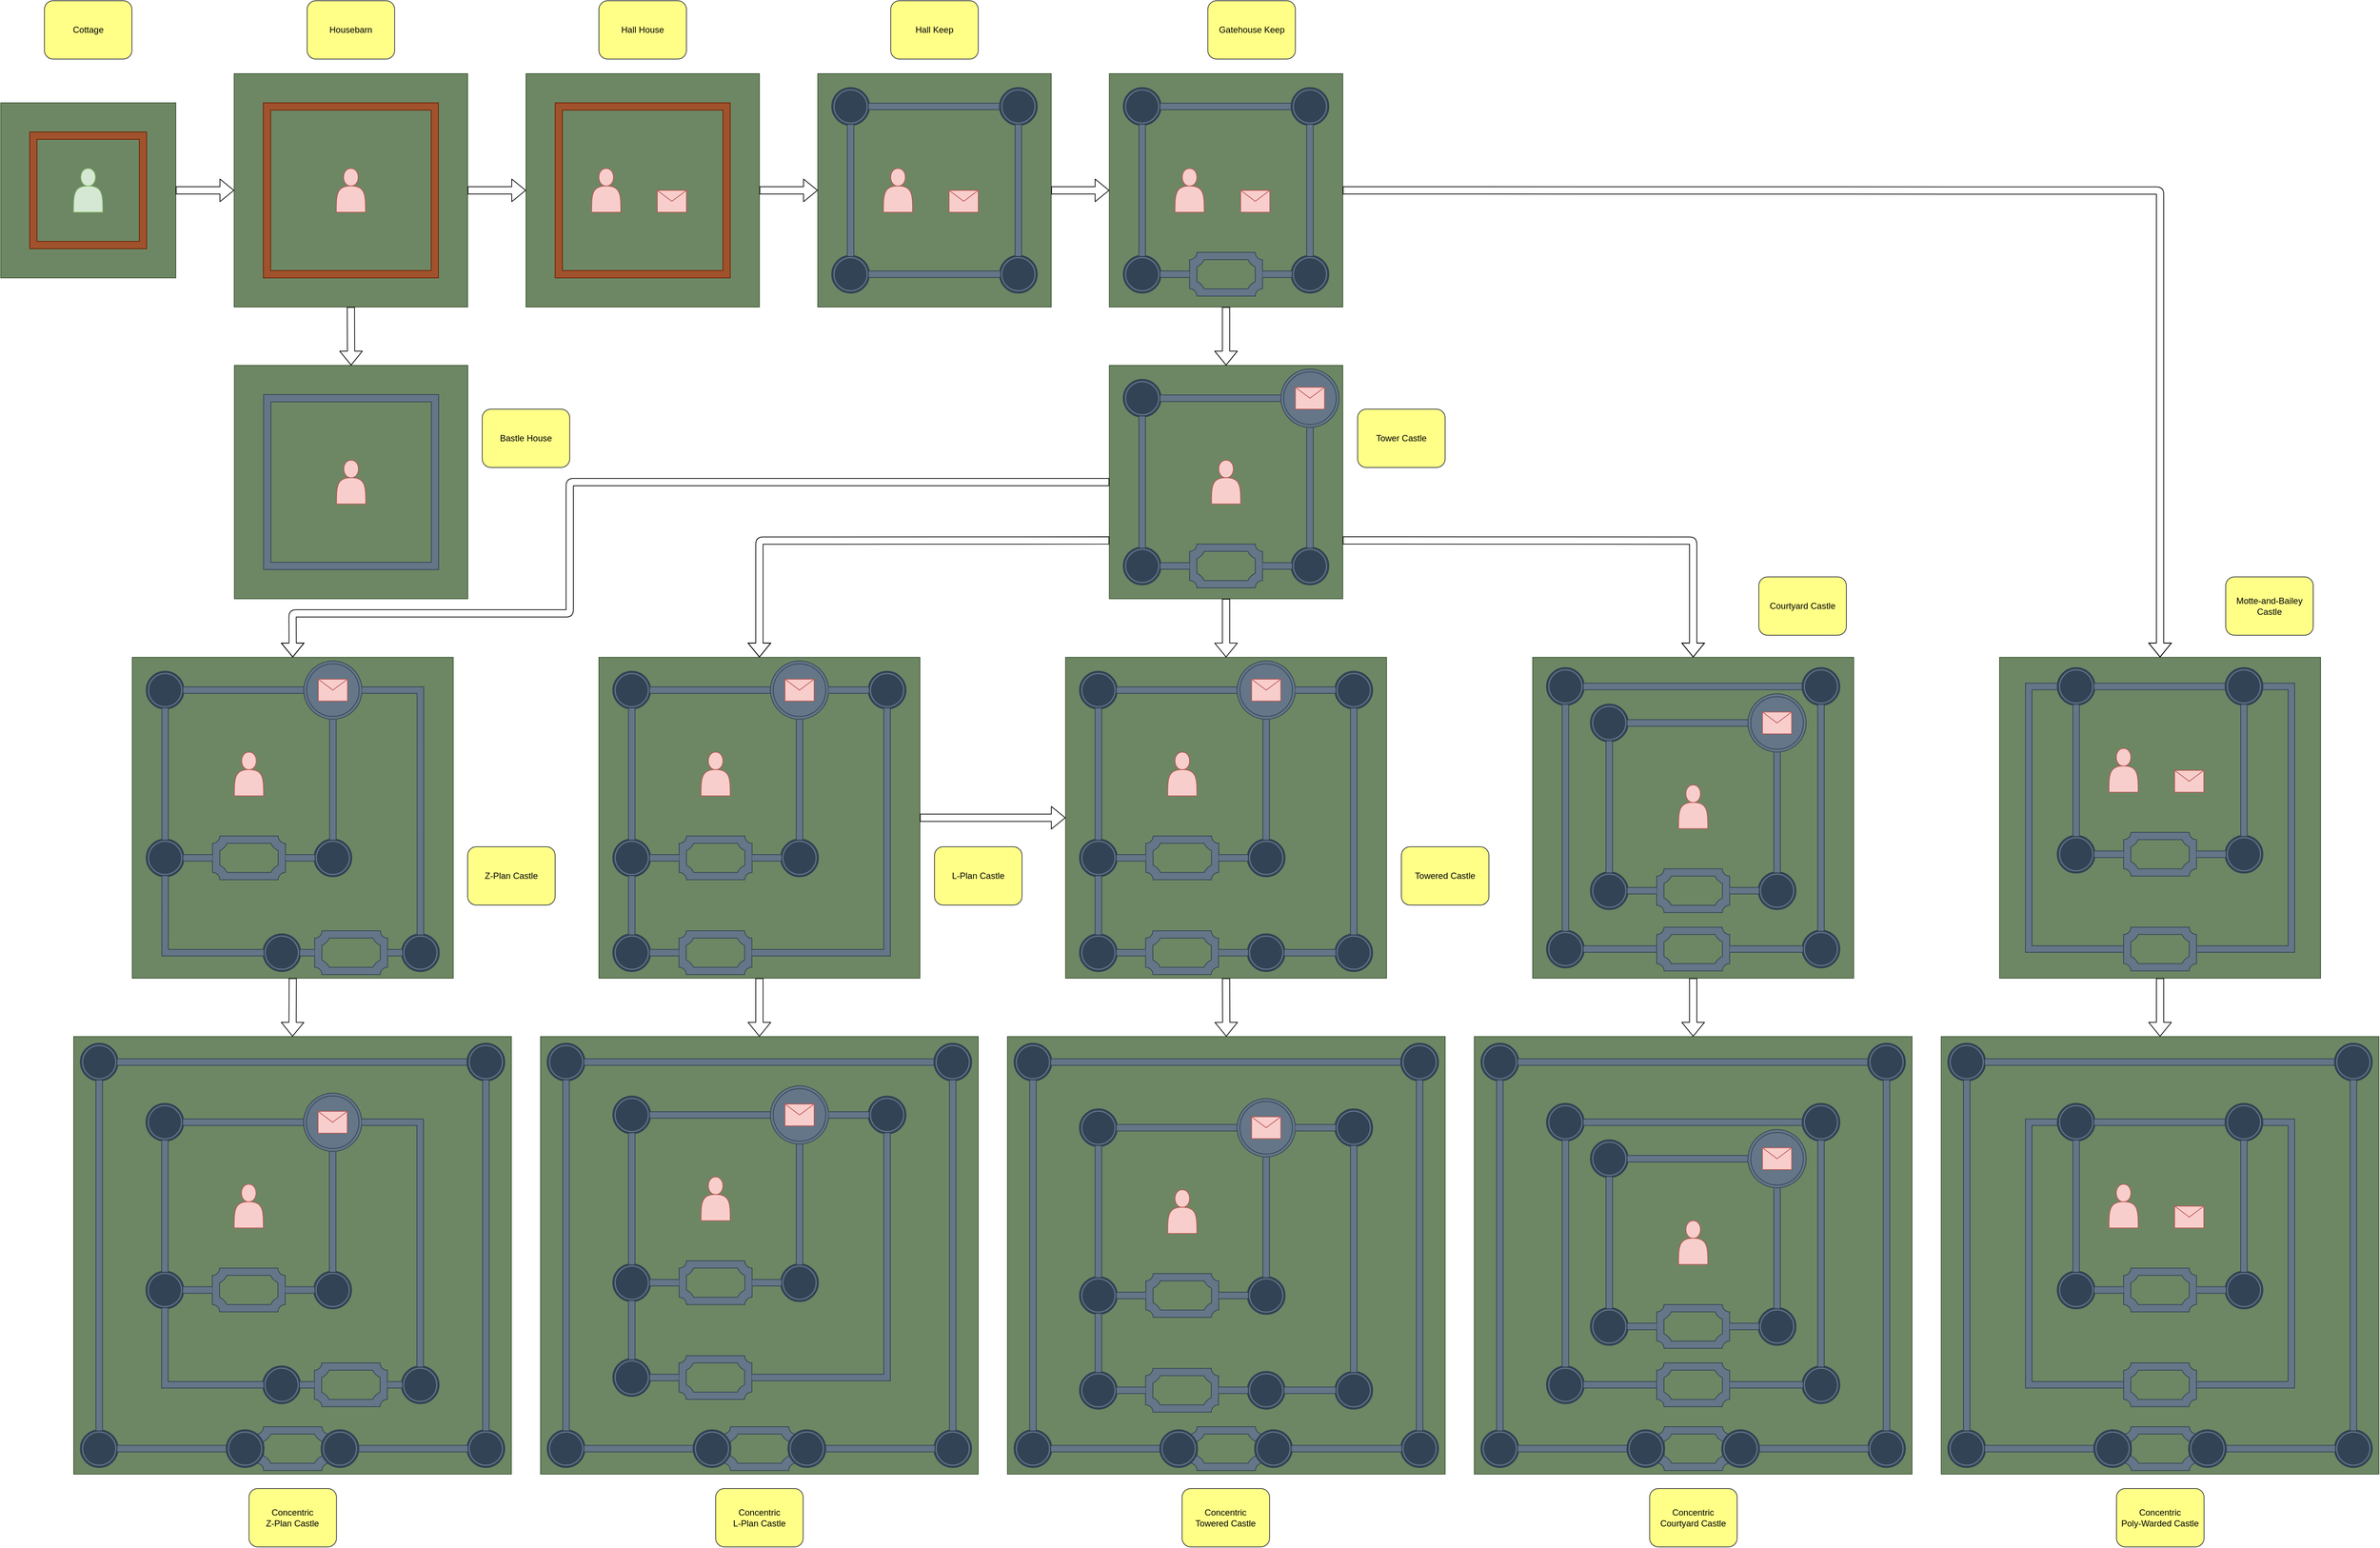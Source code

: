 <mxfile version="12.4.6" type="device" pages="3"><diagram id="wcrQGN8VDMpdjbft_FwB" name="Gentry"><mxGraphModel dx="2839" dy="-464" grid="1" gridSize="10" guides="1" tooltips="1" connect="1" arrows="1" fold="1" page="1" pageScale="1" pageWidth="827" pageHeight="1169" math="0" shadow="0"><root><mxCell id="0"/><mxCell id="1" parent="0"/><mxCell id="7tmfGQitzYPWLFAl3nZF-16" value="" style="rounded=0;whiteSpace=wrap;html=1;fillColor=#6d8764;strokeColor=#3A5431;fontColor=#ffffff;" parent="1" vertex="1"><mxGeometry x="-930" y="1310" width="320" height="320" as="geometry"/></mxCell><mxCell id="xtetp1_NhYNEZ1pA4vE1-5" value="" style="verticalLabelPosition=bottom;verticalAlign=top;html=1;shape=mxgraph.basic.frame;dx=10;fillColor=#a0522d;strokeColor=#6D1F00;fontColor=#ffffff;" parent="1" vertex="1"><mxGeometry x="-890" y="1350" width="240" height="240" as="geometry"/></mxCell><mxCell id="xtetp1_NhYNEZ1pA4vE1-6" value="" style="shape=actor;whiteSpace=wrap;html=1;fillColor=#f8cecc;strokeColor=#b85450;" parent="1" vertex="1"><mxGeometry x="-840" y="1440" width="40" height="60" as="geometry"/></mxCell><mxCell id="xtetp1_NhYNEZ1pA4vE1-7" value="" style="shape=message;whiteSpace=wrap;html=1;outlineConnect=0;fillColor=#f8cecc;strokeColor=#b85450;" parent="1" vertex="1"><mxGeometry x="-750" y="1470" width="40" height="30" as="geometry"/></mxCell><mxCell id="xtetp1_NhYNEZ1pA4vE1-20" value="" style="rounded=0;whiteSpace=wrap;html=1;fillColor=#6d8764;strokeColor=#3A5431;fontColor=#ffffff;" parent="1" vertex="1"><mxGeometry x="-530" y="1310" width="320" height="320" as="geometry"/></mxCell><mxCell id="xtetp1_NhYNEZ1pA4vE1-21" value="" style="shape=actor;whiteSpace=wrap;html=1;fillColor=#f8cecc;strokeColor=#b85450;" parent="1" vertex="1"><mxGeometry x="-440" y="1440" width="40" height="60" as="geometry"/></mxCell><mxCell id="xtetp1_NhYNEZ1pA4vE1-22" value="" style="shape=message;whiteSpace=wrap;html=1;outlineConnect=0;fillColor=#f8cecc;strokeColor=#b85450;" parent="1" vertex="1"><mxGeometry x="-350" y="1470" width="40" height="30" as="geometry"/></mxCell><mxCell id="xtetp1_NhYNEZ1pA4vE1-23" value="" style="shape=mxgraph.bpmn.shape;html=1;verticalLabelPosition=bottom;labelBackgroundColor=#ffffff;verticalAlign=top;align=center;perimeter=ellipsePerimeter;outlineConnect=0;outline=end;symbol=terminate;fillColor=#647687;strokeColor=#314354;fontColor=#ffffff;" parent="1" vertex="1"><mxGeometry x="-510" y="1330" width="50" height="50" as="geometry"/></mxCell><mxCell id="xtetp1_NhYNEZ1pA4vE1-24" value="" style="shape=filledEdge;rounded=0;fixDash=1;endArrow=none;strokeWidth=10;fillColor=#647687;edgeStyle=orthogonalEdgeStyle;strokeColor=#314354;entryX=1;entryY=0.5;entryDx=0;entryDy=0;exitX=0;exitY=0.5;exitDx=0;exitDy=0;" parent="1" source="xtetp1_NhYNEZ1pA4vE1-25" target="xtetp1_NhYNEZ1pA4vE1-23" edge="1"><mxGeometry width="60" height="40" relative="1" as="geometry"><mxPoint x="5.684e-14" y="1610" as="sourcePoint"/><mxPoint x="5.684e-14" y="1500" as="targetPoint"/></mxGeometry></mxCell><mxCell id="xtetp1_NhYNEZ1pA4vE1-25" value="" style="shape=mxgraph.bpmn.shape;html=1;verticalLabelPosition=bottom;labelBackgroundColor=#ffffff;verticalAlign=top;align=center;perimeter=ellipsePerimeter;outlineConnect=0;outline=end;symbol=terminate;fillColor=#647687;strokeColor=#314354;fontColor=#ffffff;" parent="1" vertex="1"><mxGeometry x="-280" y="1330" width="50" height="50" as="geometry"/></mxCell><mxCell id="xtetp1_NhYNEZ1pA4vE1-26" value="" style="shape=mxgraph.bpmn.shape;html=1;verticalLabelPosition=bottom;labelBackgroundColor=#ffffff;verticalAlign=top;align=center;perimeter=ellipsePerimeter;outlineConnect=0;outline=end;symbol=terminate;fillColor=#647687;strokeColor=#314354;fontColor=#ffffff;" parent="1" vertex="1"><mxGeometry x="-510" y="1560" width="50" height="50" as="geometry"/></mxCell><mxCell id="xtetp1_NhYNEZ1pA4vE1-27" value="" style="shape=mxgraph.bpmn.shape;html=1;verticalLabelPosition=bottom;labelBackgroundColor=#ffffff;verticalAlign=top;align=center;perimeter=ellipsePerimeter;outlineConnect=0;outline=end;symbol=terminate;fillColor=#647687;strokeColor=#314354;fontColor=#ffffff;" parent="1" vertex="1"><mxGeometry x="-280" y="1560" width="50" height="50" as="geometry"/></mxCell><mxCell id="xtetp1_NhYNEZ1pA4vE1-28" value="" style="shape=filledEdge;rounded=0;fixDash=1;endArrow=none;strokeWidth=10;fillColor=#647687;edgeStyle=orthogonalEdgeStyle;strokeColor=#314354;entryX=0;entryY=0.5;entryDx=0;entryDy=0;exitX=1;exitY=0.5;exitDx=0;exitDy=0;" parent="1" source="xtetp1_NhYNEZ1pA4vE1-26" target="xtetp1_NhYNEZ1pA4vE1-27" edge="1"><mxGeometry width="60" height="40" relative="1" as="geometry"><mxPoint x="-390" y="1850" as="sourcePoint"/><mxPoint x="-390" y="1740" as="targetPoint"/></mxGeometry></mxCell><mxCell id="xtetp1_NhYNEZ1pA4vE1-29" value="" style="shape=filledEdge;rounded=0;fixDash=1;endArrow=none;strokeWidth=10;fillColor=#647687;edgeStyle=orthogonalEdgeStyle;strokeColor=#314354;entryX=0.5;entryY=1;entryDx=0;entryDy=0;exitX=0.5;exitY=0;exitDx=0;exitDy=0;" parent="1" source="xtetp1_NhYNEZ1pA4vE1-27" target="xtetp1_NhYNEZ1pA4vE1-25" edge="1"><mxGeometry width="60" height="40" relative="1" as="geometry"><mxPoint x="-150" y="1600" as="sourcePoint"/><mxPoint x="-150" y="1430" as="targetPoint"/></mxGeometry></mxCell><mxCell id="xtetp1_NhYNEZ1pA4vE1-30" value="" style="shape=filledEdge;rounded=0;fixDash=1;endArrow=none;strokeWidth=10;fillColor=#647687;edgeStyle=orthogonalEdgeStyle;strokeColor=#314354;entryX=0.5;entryY=1;entryDx=0;entryDy=0;exitX=0.5;exitY=0;exitDx=0;exitDy=0;" parent="1" source="xtetp1_NhYNEZ1pA4vE1-26" target="xtetp1_NhYNEZ1pA4vE1-23" edge="1"><mxGeometry width="60" height="40" relative="1" as="geometry"><mxPoint x="-300" y="1830" as="sourcePoint"/><mxPoint x="-300" y="1720" as="targetPoint"/></mxGeometry></mxCell><mxCell id="xtetp1_NhYNEZ1pA4vE1-43" value="" style="rounded=0;whiteSpace=wrap;html=1;fillColor=#6d8764;strokeColor=#3A5431;fontColor=#ffffff;" parent="1" vertex="1"><mxGeometry x="-130.31" y="1310" width="320" height="320" as="geometry"/></mxCell><mxCell id="xtetp1_NhYNEZ1pA4vE1-44" value="" style="shape=actor;whiteSpace=wrap;html=1;fillColor=#f8cecc;strokeColor=#b85450;" parent="1" vertex="1"><mxGeometry x="-40.31" y="1440" width="40" height="60" as="geometry"/></mxCell><mxCell id="xtetp1_NhYNEZ1pA4vE1-45" value="" style="shape=message;whiteSpace=wrap;html=1;outlineConnect=0;fillColor=#f8cecc;strokeColor=#b85450;" parent="1" vertex="1"><mxGeometry x="49.69" y="1470" width="40" height="30" as="geometry"/></mxCell><mxCell id="xtetp1_NhYNEZ1pA4vE1-46" value="" style="shape=mxgraph.bpmn.shape;html=1;verticalLabelPosition=bottom;labelBackgroundColor=#ffffff;verticalAlign=top;align=center;perimeter=ellipsePerimeter;outlineConnect=0;outline=end;symbol=terminate;fillColor=#647687;strokeColor=#314354;fontColor=#ffffff;" parent="1" vertex="1"><mxGeometry x="-110.31" y="1330" width="50" height="50" as="geometry"/></mxCell><mxCell id="xtetp1_NhYNEZ1pA4vE1-47" value="" style="shape=filledEdge;rounded=0;fixDash=1;endArrow=none;strokeWidth=10;fillColor=#647687;edgeStyle=orthogonalEdgeStyle;strokeColor=#314354;entryX=1;entryY=0.5;entryDx=0;entryDy=0;exitX=0;exitY=0.5;exitDx=0;exitDy=0;" parent="1" source="xtetp1_NhYNEZ1pA4vE1-48" target="xtetp1_NhYNEZ1pA4vE1-46" edge="1"><mxGeometry width="60" height="40" relative="1" as="geometry"><mxPoint x="399.69" y="1610" as="sourcePoint"/><mxPoint x="399.69" y="1500" as="targetPoint"/></mxGeometry></mxCell><mxCell id="xtetp1_NhYNEZ1pA4vE1-48" value="" style="shape=mxgraph.bpmn.shape;html=1;verticalLabelPosition=bottom;labelBackgroundColor=#ffffff;verticalAlign=top;align=center;perimeter=ellipsePerimeter;outlineConnect=0;outline=end;symbol=terminate;fillColor=#647687;strokeColor=#314354;fontColor=#ffffff;" parent="1" vertex="1"><mxGeometry x="119.69" y="1330" width="50" height="50" as="geometry"/></mxCell><mxCell id="xtetp1_NhYNEZ1pA4vE1-49" value="" style="shape=mxgraph.bpmn.shape;html=1;verticalLabelPosition=bottom;labelBackgroundColor=#ffffff;verticalAlign=top;align=center;perimeter=ellipsePerimeter;outlineConnect=0;outline=end;symbol=terminate;fillColor=#647687;strokeColor=#314354;fontColor=#ffffff;" parent="1" vertex="1"><mxGeometry x="-110.31" y="1560" width="50" height="50" as="geometry"/></mxCell><mxCell id="xtetp1_NhYNEZ1pA4vE1-50" value="" style="shape=mxgraph.bpmn.shape;html=1;verticalLabelPosition=bottom;labelBackgroundColor=#ffffff;verticalAlign=top;align=center;perimeter=ellipsePerimeter;outlineConnect=0;outline=end;symbol=terminate;fillColor=#647687;strokeColor=#314354;fontColor=#ffffff;" parent="1" vertex="1"><mxGeometry x="119.69" y="1560" width="50" height="50" as="geometry"/></mxCell><mxCell id="xtetp1_NhYNEZ1pA4vE1-52" value="" style="shape=filledEdge;rounded=0;fixDash=1;endArrow=none;strokeWidth=10;fillColor=#647687;edgeStyle=orthogonalEdgeStyle;strokeColor=#314354;entryX=0.5;entryY=1;entryDx=0;entryDy=0;exitX=0.5;exitY=0;exitDx=0;exitDy=0;" parent="1" source="xtetp1_NhYNEZ1pA4vE1-50" target="xtetp1_NhYNEZ1pA4vE1-48" edge="1"><mxGeometry width="60" height="40" relative="1" as="geometry"><mxPoint x="249.69" y="1600" as="sourcePoint"/><mxPoint x="249.69" y="1430" as="targetPoint"/></mxGeometry></mxCell><mxCell id="xtetp1_NhYNEZ1pA4vE1-53" value="" style="shape=filledEdge;rounded=0;fixDash=1;endArrow=none;strokeWidth=10;fillColor=#647687;edgeStyle=orthogonalEdgeStyle;strokeColor=#314354;entryX=0.5;entryY=1;entryDx=0;entryDy=0;exitX=0.5;exitY=0;exitDx=0;exitDy=0;" parent="1" source="xtetp1_NhYNEZ1pA4vE1-49" target="xtetp1_NhYNEZ1pA4vE1-46" edge="1"><mxGeometry width="60" height="40" relative="1" as="geometry"><mxPoint x="99.69" y="1830" as="sourcePoint"/><mxPoint x="99.69" y="1720" as="targetPoint"/></mxGeometry></mxCell><mxCell id="xtetp1_NhYNEZ1pA4vE1-54" value="" style="verticalLabelPosition=bottom;verticalAlign=top;html=1;shape=mxgraph.basic.plaque_frame;dx=10;fillColor=#647687;strokeColor=#314354;fontColor=#ffffff;shadow=0;" parent="1" vertex="1"><mxGeometry x="-20.31" y="1555" width="100" height="60" as="geometry"/></mxCell><mxCell id="xtetp1_NhYNEZ1pA4vE1-55" value="" style="shape=filledEdge;rounded=0;fixDash=1;endArrow=none;strokeWidth=10;fillColor=#647687;edgeStyle=orthogonalEdgeStyle;strokeColor=#314354;entryX=1;entryY=0.5;entryDx=0;entryDy=0;entryPerimeter=0;exitX=0;exitY=0.5;exitDx=0;exitDy=0;" parent="1" source="xtetp1_NhYNEZ1pA4vE1-50" target="xtetp1_NhYNEZ1pA4vE1-54" edge="1"><mxGeometry width="60" height="40" relative="1" as="geometry"><mxPoint x="109.69" y="1585" as="sourcePoint"/><mxPoint x="159.69" y="1580" as="targetPoint"/></mxGeometry></mxCell><mxCell id="xdxz426aFVrFS0k7BGIy-1" value="" style="shape=filledEdge;rounded=0;fixDash=1;endArrow=none;strokeWidth=10;fillColor=#647687;edgeStyle=orthogonalEdgeStyle;strokeColor=#314354;exitX=0;exitY=0.5;exitDx=0;exitDy=0;exitPerimeter=0;entryX=1;entryY=0.5;entryDx=0;entryDy=0;" parent="1" source="xtetp1_NhYNEZ1pA4vE1-54" target="xtetp1_NhYNEZ1pA4vE1-49" edge="1"><mxGeometry width="60" height="40" relative="1" as="geometry"><mxPoint x="-10.31" y="1680" as="sourcePoint"/><mxPoint x="-80.31" y="1680" as="targetPoint"/></mxGeometry></mxCell><mxCell id="tycGhqXoCWfrNsV2pqyE-1" value="" style="rounded=0;whiteSpace=wrap;html=1;fillColor=#6d8764;strokeColor=#3A5431;fontColor=#ffffff;" parent="1" vertex="1"><mxGeometry x="-130.31" y="1710" width="320" height="320" as="geometry"/></mxCell><mxCell id="tycGhqXoCWfrNsV2pqyE-2" value="" style="shape=actor;whiteSpace=wrap;html=1;fillColor=#f8cecc;strokeColor=#b85450;" parent="1" vertex="1"><mxGeometry x="9.69" y="1840" width="40" height="60" as="geometry"/></mxCell><mxCell id="tycGhqXoCWfrNsV2pqyE-4" value="" style="shape=mxgraph.bpmn.shape;html=1;verticalLabelPosition=bottom;labelBackgroundColor=#ffffff;verticalAlign=top;align=center;perimeter=ellipsePerimeter;outlineConnect=0;outline=end;symbol=terminate;fillColor=#647687;strokeColor=#314354;fontColor=#ffffff;" parent="1" vertex="1"><mxGeometry x="-110.31" y="1730" width="50" height="50" as="geometry"/></mxCell><mxCell id="tycGhqXoCWfrNsV2pqyE-5" value="" style="shape=filledEdge;rounded=0;fixDash=1;endArrow=none;strokeWidth=10;fillColor=#647687;edgeStyle=orthogonalEdgeStyle;strokeColor=#314354;entryX=1;entryY=0.5;entryDx=0;entryDy=0;exitX=0;exitY=0.5;exitDx=0;exitDy=0;" parent="1" source="N3TKutcvpmmU9a_JewTB-1" target="tycGhqXoCWfrNsV2pqyE-4" edge="1"><mxGeometry width="60" height="40" relative="1" as="geometry"><mxPoint x="59.69" y="1755" as="sourcePoint"/><mxPoint x="399.69" y="1900" as="targetPoint"/></mxGeometry></mxCell><mxCell id="tycGhqXoCWfrNsV2pqyE-7" value="" style="shape=mxgraph.bpmn.shape;html=1;verticalLabelPosition=bottom;labelBackgroundColor=#ffffff;verticalAlign=top;align=center;perimeter=ellipsePerimeter;outlineConnect=0;outline=end;symbol=terminate;fillColor=#647687;strokeColor=#314354;fontColor=#ffffff;" parent="1" vertex="1"><mxGeometry x="-110.31" y="1960" width="50" height="50" as="geometry"/></mxCell><mxCell id="tycGhqXoCWfrNsV2pqyE-8" value="" style="shape=mxgraph.bpmn.shape;html=1;verticalLabelPosition=bottom;labelBackgroundColor=#ffffff;verticalAlign=top;align=center;perimeter=ellipsePerimeter;outlineConnect=0;outline=end;symbol=terminate;fillColor=#647687;strokeColor=#314354;fontColor=#ffffff;" parent="1" vertex="1"><mxGeometry x="119.69" y="1960" width="50" height="50" as="geometry"/></mxCell><mxCell id="tycGhqXoCWfrNsV2pqyE-9" value="" style="shape=filledEdge;rounded=0;fixDash=1;endArrow=none;strokeWidth=10;fillColor=#647687;edgeStyle=orthogonalEdgeStyle;strokeColor=#314354;exitX=0.5;exitY=0;exitDx=0;exitDy=0;entryX=0.5;entryY=1;entryDx=0;entryDy=0;" parent="1" source="tycGhqXoCWfrNsV2pqyE-8" target="N3TKutcvpmmU9a_JewTB-1" edge="1"><mxGeometry width="60" height="40" relative="1" as="geometry"><mxPoint x="249.69" y="2000" as="sourcePoint"/><mxPoint x="144.69" y="1820" as="targetPoint"/></mxGeometry></mxCell><mxCell id="tycGhqXoCWfrNsV2pqyE-10" value="" style="shape=filledEdge;rounded=0;fixDash=1;endArrow=none;strokeWidth=10;fillColor=#647687;edgeStyle=orthogonalEdgeStyle;strokeColor=#314354;entryX=0.5;entryY=1;entryDx=0;entryDy=0;exitX=0.5;exitY=0;exitDx=0;exitDy=0;" parent="1" source="tycGhqXoCWfrNsV2pqyE-7" target="tycGhqXoCWfrNsV2pqyE-4" edge="1"><mxGeometry width="60" height="40" relative="1" as="geometry"><mxPoint x="99.69" y="2230.0" as="sourcePoint"/><mxPoint x="99.69" y="2120" as="targetPoint"/></mxGeometry></mxCell><mxCell id="tycGhqXoCWfrNsV2pqyE-11" value="" style="verticalLabelPosition=bottom;verticalAlign=top;html=1;shape=mxgraph.basic.plaque_frame;dx=10;fillColor=#647687;strokeColor=#314354;fontColor=#ffffff;shadow=0;" parent="1" vertex="1"><mxGeometry x="-20.31" y="1955" width="100" height="60" as="geometry"/></mxCell><mxCell id="tycGhqXoCWfrNsV2pqyE-12" value="" style="shape=filledEdge;rounded=0;fixDash=1;endArrow=none;strokeWidth=10;fillColor=#647687;edgeStyle=orthogonalEdgeStyle;strokeColor=#314354;entryX=1;entryY=0.5;entryDx=0;entryDy=0;entryPerimeter=0;exitX=0;exitY=0.5;exitDx=0;exitDy=0;" parent="1" source="tycGhqXoCWfrNsV2pqyE-8" target="tycGhqXoCWfrNsV2pqyE-11" edge="1"><mxGeometry width="60" height="40" relative="1" as="geometry"><mxPoint x="109.69" y="1985" as="sourcePoint"/><mxPoint x="159.69" y="1980" as="targetPoint"/></mxGeometry></mxCell><mxCell id="tycGhqXoCWfrNsV2pqyE-13" value="" style="shape=filledEdge;rounded=0;fixDash=1;endArrow=none;strokeWidth=10;fillColor=#647687;edgeStyle=orthogonalEdgeStyle;strokeColor=#314354;exitX=0;exitY=0.5;exitDx=0;exitDy=0;exitPerimeter=0;entryX=1;entryY=0.5;entryDx=0;entryDy=0;" parent="1" source="tycGhqXoCWfrNsV2pqyE-11" target="tycGhqXoCWfrNsV2pqyE-7" edge="1"><mxGeometry width="60" height="40" relative="1" as="geometry"><mxPoint x="-10.31" y="2080" as="sourcePoint"/><mxPoint x="-80.31" y="2080" as="targetPoint"/></mxGeometry></mxCell><mxCell id="N3TKutcvpmmU9a_JewTB-1" value="" style="ellipse;shape=doubleEllipse;whiteSpace=wrap;html=1;aspect=fixed;fillColor=#647687;strokeColor=#314354;fontColor=#ffffff;" parent="1" vertex="1"><mxGeometry x="104.69" y="1715" width="80" height="80" as="geometry"/></mxCell><mxCell id="tycGhqXoCWfrNsV2pqyE-3" value="" style="shape=message;whiteSpace=wrap;html=1;outlineConnect=0;fillColor=#f8cecc;strokeColor=#b85450;" parent="1" vertex="1"><mxGeometry x="124.69" y="1740" width="40" height="30" as="geometry"/></mxCell><mxCell id="N3TKutcvpmmU9a_JewTB-2" value="" style="shape=flexArrow;endArrow=classic;html=1;exitX=0.5;exitY=1;exitDx=0;exitDy=0;" parent="1" source="xtetp1_NhYNEZ1pA4vE1-43" target="tycGhqXoCWfrNsV2pqyE-1" edge="1"><mxGeometry width="50" height="50" relative="1" as="geometry"><mxPoint x="339.69" y="1730" as="sourcePoint"/><mxPoint x="339.69" y="1810" as="targetPoint"/></mxGeometry></mxCell><mxCell id="7WS-rj6Gd1X4THC_PxyY-1" value="" style="rounded=0;whiteSpace=wrap;html=1;fillColor=#6d8764;strokeColor=#3A5431;fontColor=#ffffff;" parent="1" vertex="1"><mxGeometry x="-190.31" y="2110.28" width="440" height="440" as="geometry"/></mxCell><mxCell id="7WS-rj6Gd1X4THC_PxyY-2" value="" style="shape=actor;whiteSpace=wrap;html=1;fillColor=#f8cecc;strokeColor=#b85450;" parent="1" vertex="1"><mxGeometry x="-50.31" y="2240.28" width="40" height="60" as="geometry"/></mxCell><mxCell id="7WS-rj6Gd1X4THC_PxyY-3" value="" style="shape=mxgraph.bpmn.shape;html=1;verticalLabelPosition=bottom;labelBackgroundColor=#ffffff;verticalAlign=top;align=center;perimeter=ellipsePerimeter;outlineConnect=0;outline=end;symbol=terminate;fillColor=#647687;strokeColor=#314354;fontColor=#ffffff;" parent="1" vertex="1"><mxGeometry x="-170.31" y="2130.28" width="50" height="50" as="geometry"/></mxCell><mxCell id="7WS-rj6Gd1X4THC_PxyY-4" value="" style="shape=filledEdge;rounded=0;fixDash=1;endArrow=none;strokeWidth=10;fillColor=#647687;edgeStyle=orthogonalEdgeStyle;strokeColor=#314354;entryX=1;entryY=0.5;entryDx=0;entryDy=0;exitX=0;exitY=0.5;exitDx=0;exitDy=0;" parent="1" source="7WS-rj6Gd1X4THC_PxyY-12" target="7WS-rj6Gd1X4THC_PxyY-3" edge="1"><mxGeometry width="60" height="40" relative="1" as="geometry"><mxPoint x="-0.31" y="2155.28" as="sourcePoint"/><mxPoint x="339.69" y="2300.28" as="targetPoint"/></mxGeometry></mxCell><mxCell id="7WS-rj6Gd1X4THC_PxyY-5" value="" style="shape=mxgraph.bpmn.shape;html=1;verticalLabelPosition=bottom;labelBackgroundColor=#ffffff;verticalAlign=top;align=center;perimeter=ellipsePerimeter;outlineConnect=0;outline=end;symbol=terminate;fillColor=#647687;strokeColor=#314354;fontColor=#ffffff;" parent="1" vertex="1"><mxGeometry x="-170.31" y="2360.28" width="50" height="50" as="geometry"/></mxCell><mxCell id="7WS-rj6Gd1X4THC_PxyY-6" value="" style="shape=mxgraph.bpmn.shape;html=1;verticalLabelPosition=bottom;labelBackgroundColor=#ffffff;verticalAlign=top;align=center;perimeter=ellipsePerimeter;outlineConnect=0;outline=end;symbol=terminate;fillColor=#647687;strokeColor=#314354;fontColor=#ffffff;" parent="1" vertex="1"><mxGeometry x="59.69" y="2360.28" width="50" height="50" as="geometry"/></mxCell><mxCell id="7WS-rj6Gd1X4THC_PxyY-7" value="" style="shape=filledEdge;rounded=0;fixDash=1;endArrow=none;strokeWidth=10;fillColor=#647687;edgeStyle=orthogonalEdgeStyle;strokeColor=#314354;exitX=0.5;exitY=0;exitDx=0;exitDy=0;entryX=0.5;entryY=1;entryDx=0;entryDy=0;" parent="1" source="7WS-rj6Gd1X4THC_PxyY-6" target="7WS-rj6Gd1X4THC_PxyY-12" edge="1"><mxGeometry width="60" height="40" relative="1" as="geometry"><mxPoint x="189.69" y="2400.28" as="sourcePoint"/><mxPoint x="84.69" y="2220.28" as="targetPoint"/></mxGeometry></mxCell><mxCell id="7WS-rj6Gd1X4THC_PxyY-8" value="" style="shape=filledEdge;rounded=0;fixDash=1;endArrow=none;strokeWidth=10;fillColor=#647687;edgeStyle=orthogonalEdgeStyle;strokeColor=#314354;entryX=0.5;entryY=1;entryDx=0;entryDy=0;exitX=0.5;exitY=0;exitDx=0;exitDy=0;" parent="1" source="7WS-rj6Gd1X4THC_PxyY-5" target="7WS-rj6Gd1X4THC_PxyY-3" edge="1"><mxGeometry width="60" height="40" relative="1" as="geometry"><mxPoint x="39.69" y="2630.28" as="sourcePoint"/><mxPoint x="39.69" y="2520.28" as="targetPoint"/></mxGeometry></mxCell><mxCell id="7WS-rj6Gd1X4THC_PxyY-9" value="" style="verticalLabelPosition=bottom;verticalAlign=top;html=1;shape=mxgraph.basic.plaque_frame;dx=10;fillColor=#647687;strokeColor=#314354;fontColor=#ffffff;shadow=0;" parent="1" vertex="1"><mxGeometry x="-80.31" y="2355.28" width="100" height="60" as="geometry"/></mxCell><mxCell id="7WS-rj6Gd1X4THC_PxyY-10" value="" style="shape=filledEdge;rounded=0;fixDash=1;endArrow=none;strokeWidth=10;fillColor=#647687;edgeStyle=orthogonalEdgeStyle;strokeColor=#314354;entryX=1;entryY=0.5;entryDx=0;entryDy=0;entryPerimeter=0;exitX=0;exitY=0.5;exitDx=0;exitDy=0;" parent="1" source="7WS-rj6Gd1X4THC_PxyY-6" target="7WS-rj6Gd1X4THC_PxyY-9" edge="1"><mxGeometry width="60" height="40" relative="1" as="geometry"><mxPoint x="49.69" y="2385.28" as="sourcePoint"/><mxPoint x="99.69" y="2380.28" as="targetPoint"/></mxGeometry></mxCell><mxCell id="7WS-rj6Gd1X4THC_PxyY-11" value="" style="shape=filledEdge;rounded=0;fixDash=1;endArrow=none;strokeWidth=10;fillColor=#647687;edgeStyle=orthogonalEdgeStyle;strokeColor=#314354;exitX=0;exitY=0.5;exitDx=0;exitDy=0;exitPerimeter=0;entryX=1;entryY=0.5;entryDx=0;entryDy=0;" parent="1" source="7WS-rj6Gd1X4THC_PxyY-9" target="7WS-rj6Gd1X4THC_PxyY-5" edge="1"><mxGeometry width="60" height="40" relative="1" as="geometry"><mxPoint x="-70.31" y="2480.28" as="sourcePoint"/><mxPoint x="-140.31" y="2480.28" as="targetPoint"/></mxGeometry></mxCell><mxCell id="7WS-rj6Gd1X4THC_PxyY-12" value="" style="ellipse;shape=doubleEllipse;whiteSpace=wrap;html=1;aspect=fixed;fillColor=#647687;strokeColor=#314354;fontColor=#ffffff;" parent="1" vertex="1"><mxGeometry x="44.69" y="2115.28" width="80" height="80" as="geometry"/></mxCell><mxCell id="7WS-rj6Gd1X4THC_PxyY-13" value="" style="shape=message;whiteSpace=wrap;html=1;outlineConnect=0;fillColor=#f8cecc;strokeColor=#b85450;" parent="1" vertex="1"><mxGeometry x="64.69" y="2140.28" width="40" height="30" as="geometry"/></mxCell><mxCell id="4Y6KZQdfCMvmgyhGYLCA-1" value="" style="shape=mxgraph.bpmn.shape;html=1;verticalLabelPosition=bottom;labelBackgroundColor=#ffffff;verticalAlign=top;align=center;perimeter=ellipsePerimeter;outlineConnect=0;outline=end;symbol=terminate;fillColor=#647687;strokeColor=#314354;fontColor=#ffffff;" parent="1" vertex="1"><mxGeometry x="-170.31" y="2490.28" width="50" height="50" as="geometry"/></mxCell><mxCell id="4Y6KZQdfCMvmgyhGYLCA-2" value="" style="shape=mxgraph.bpmn.shape;html=1;verticalLabelPosition=bottom;labelBackgroundColor=#ffffff;verticalAlign=top;align=center;perimeter=ellipsePerimeter;outlineConnect=0;outline=end;symbol=terminate;fillColor=#647687;strokeColor=#314354;fontColor=#ffffff;" parent="1" vertex="1"><mxGeometry x="59.69" y="2490.28" width="50" height="50" as="geometry"/></mxCell><mxCell id="mp9QJGO-3wDODK_Kl09j-1" value="" style="shape=mxgraph.bpmn.shape;html=1;verticalLabelPosition=bottom;labelBackgroundColor=#ffffff;verticalAlign=top;align=center;perimeter=ellipsePerimeter;outlineConnect=0;outline=end;symbol=terminate;fillColor=#647687;strokeColor=#314354;fontColor=#ffffff;" parent="1" vertex="1"><mxGeometry x="179.69" y="2130.28" width="50" height="50" as="geometry"/></mxCell><mxCell id="mp9QJGO-3wDODK_Kl09j-2" value="" style="shape=mxgraph.bpmn.shape;html=1;verticalLabelPosition=bottom;labelBackgroundColor=#ffffff;verticalAlign=top;align=center;perimeter=ellipsePerimeter;outlineConnect=0;outline=end;symbol=terminate;fillColor=#647687;strokeColor=#314354;fontColor=#ffffff;" parent="1" vertex="1"><mxGeometry x="179.69" y="2490.28" width="50" height="50" as="geometry"/></mxCell><mxCell id="mp9QJGO-3wDODK_Kl09j-3" value="" style="shape=filledEdge;rounded=0;fixDash=1;endArrow=none;strokeWidth=10;fillColor=#647687;edgeStyle=orthogonalEdgeStyle;strokeColor=#314354;entryX=1;entryY=0.5;entryDx=0;entryDy=0;exitX=0;exitY=0.5;exitDx=0;exitDy=0;" parent="1" source="mp9QJGO-3wDODK_Kl09j-1" target="7WS-rj6Gd1X4THC_PxyY-12" edge="1"><mxGeometry width="60" height="40" relative="1" as="geometry"><mxPoint x="179.69" y="2155.28" as="sourcePoint"/><mxPoint x="229.69" y="2060.28" as="targetPoint"/></mxGeometry></mxCell><mxCell id="mp9QJGO-3wDODK_Kl09j-4" value="" style="shape=filledEdge;rounded=0;fixDash=1;endArrow=none;strokeWidth=10;fillColor=#647687;edgeStyle=orthogonalEdgeStyle;strokeColor=#314354;entryX=0.5;entryY=1;entryDx=0;entryDy=0;exitX=0.5;exitY=0;exitDx=0;exitDy=0;" parent="1" source="4Y6KZQdfCMvmgyhGYLCA-1" target="7WS-rj6Gd1X4THC_PxyY-5" edge="1"><mxGeometry width="60" height="40" relative="1" as="geometry"><mxPoint x="-145.31" y="2470.28" as="sourcePoint"/><mxPoint x="-170.31" y="2590.28" as="targetPoint"/></mxGeometry></mxCell><mxCell id="FMevPkIMjMHqjBdbs0CU-1" value="" style="verticalLabelPosition=bottom;verticalAlign=top;html=1;shape=mxgraph.basic.plaque_frame;dx=10;fillColor=#647687;strokeColor=#314354;fontColor=#ffffff;shadow=0;" parent="1" vertex="1"><mxGeometry x="-80.62" y="2485.28" width="100" height="60" as="geometry"/></mxCell><mxCell id="FMevPkIMjMHqjBdbs0CU-2" value="" style="shape=filledEdge;rounded=0;fixDash=1;endArrow=none;strokeWidth=10;fillColor=#647687;edgeStyle=orthogonalEdgeStyle;strokeColor=#314354;exitX=0;exitY=0.5;exitDx=0;exitDy=0;exitPerimeter=0;entryX=1;entryY=0.5;entryDx=0;entryDy=0;" parent="1" source="FMevPkIMjMHqjBdbs0CU-1" target="4Y6KZQdfCMvmgyhGYLCA-1" edge="1"><mxGeometry width="60" height="40" relative="1" as="geometry"><mxPoint x="-130.31" y="2630.28" as="sourcePoint"/><mxPoint x="-110.31" y="2515.28" as="targetPoint"/></mxGeometry></mxCell><mxCell id="FMevPkIMjMHqjBdbs0CU-3" value="" style="shape=filledEdge;rounded=0;fixDash=1;endArrow=none;strokeWidth=10;fillColor=#647687;edgeStyle=orthogonalEdgeStyle;strokeColor=#314354;exitX=0;exitY=0.5;exitDx=0;exitDy=0;entryX=1;entryY=0.5;entryDx=0;entryDy=0;entryPerimeter=0;" parent="1" source="4Y6KZQdfCMvmgyhGYLCA-2" target="FMevPkIMjMHqjBdbs0CU-1" edge="1"><mxGeometry width="60" height="40" relative="1" as="geometry"><mxPoint x="19.69" y="2600.28" as="sourcePoint"/><mxPoint x="29.69" y="2515.28" as="targetPoint"/></mxGeometry></mxCell><mxCell id="1QELKUcB6TVUjuLBmtp6-1" value="" style="shape=filledEdge;rounded=0;fixDash=1;endArrow=none;strokeWidth=10;fillColor=#647687;edgeStyle=orthogonalEdgeStyle;strokeColor=#314354;exitX=0;exitY=0.5;exitDx=0;exitDy=0;entryX=1;entryY=0.5;entryDx=0;entryDy=0;" parent="1" source="mp9QJGO-3wDODK_Kl09j-2" target="4Y6KZQdfCMvmgyhGYLCA-2" edge="1"><mxGeometry width="60" height="40" relative="1" as="geometry"><mxPoint x="99.69" y="2620.28" as="sourcePoint"/><mxPoint x="119.69" y="2515.28" as="targetPoint"/></mxGeometry></mxCell><mxCell id="1QELKUcB6TVUjuLBmtp6-2" value="" style="shape=filledEdge;rounded=0;fixDash=1;endArrow=none;strokeWidth=10;fillColor=#647687;edgeStyle=orthogonalEdgeStyle;strokeColor=#314354;exitX=0.5;exitY=0;exitDx=0;exitDy=0;entryX=0.5;entryY=1;entryDx=0;entryDy=0;" parent="1" source="mp9QJGO-3wDODK_Kl09j-2" target="mp9QJGO-3wDODK_Kl09j-1" edge="1"><mxGeometry width="60" height="40" relative="1" as="geometry"><mxPoint x="349.69" y="2290.28" as="sourcePoint"/><mxPoint x="309.214" y="2290.28" as="targetPoint"/></mxGeometry></mxCell><mxCell id="1QELKUcB6TVUjuLBmtp6-3" value="" style="shape=flexArrow;endArrow=classic;html=1;exitX=0.5;exitY=1;exitDx=0;exitDy=0;entryX=0.5;entryY=0;entryDx=0;entryDy=0;" parent="1" source="tycGhqXoCWfrNsV2pqyE-1" target="7WS-rj6Gd1X4THC_PxyY-1" edge="1"><mxGeometry width="50" height="50" relative="1" as="geometry"><mxPoint x="310" y="2020.28" as="sourcePoint"/><mxPoint x="310" y="2100.28" as="targetPoint"/></mxGeometry></mxCell><mxCell id="cD9sbEXzzmlrOjsWnjb5-1" value="" style="rounded=0;whiteSpace=wrap;html=1;fillColor=#6d8764;strokeColor=#3A5431;fontColor=#ffffff;" parent="1" vertex="1"><mxGeometry x="-830" y="2110.28" width="440" height="440" as="geometry"/></mxCell><mxCell id="cD9sbEXzzmlrOjsWnjb5-2" value="" style="shape=actor;whiteSpace=wrap;html=1;fillColor=#f8cecc;strokeColor=#b85450;" parent="1" vertex="1"><mxGeometry x="-690" y="2240.28" width="40" height="60" as="geometry"/></mxCell><mxCell id="cD9sbEXzzmlrOjsWnjb5-3" value="" style="shape=mxgraph.bpmn.shape;html=1;verticalLabelPosition=bottom;labelBackgroundColor=#ffffff;verticalAlign=top;align=center;perimeter=ellipsePerimeter;outlineConnect=0;outline=end;symbol=terminate;fillColor=#647687;strokeColor=#314354;fontColor=#ffffff;" parent="1" vertex="1"><mxGeometry x="-810" y="2130.28" width="50" height="50" as="geometry"/></mxCell><mxCell id="cD9sbEXzzmlrOjsWnjb5-4" value="" style="shape=filledEdge;rounded=0;fixDash=1;endArrow=none;strokeWidth=10;fillColor=#647687;edgeStyle=orthogonalEdgeStyle;strokeColor=#314354;entryX=1;entryY=0.5;entryDx=0;entryDy=0;exitX=0;exitY=0.5;exitDx=0;exitDy=0;" parent="1" source="cD9sbEXzzmlrOjsWnjb5-12" target="cD9sbEXzzmlrOjsWnjb5-3" edge="1"><mxGeometry width="60" height="40" relative="1" as="geometry"><mxPoint x="-640" y="2155.28" as="sourcePoint"/><mxPoint x="-300" y="2300.28" as="targetPoint"/></mxGeometry></mxCell><mxCell id="cD9sbEXzzmlrOjsWnjb5-5" value="" style="shape=mxgraph.bpmn.shape;html=1;verticalLabelPosition=bottom;labelBackgroundColor=#ffffff;verticalAlign=top;align=center;perimeter=ellipsePerimeter;outlineConnect=0;outline=end;symbol=terminate;fillColor=#647687;strokeColor=#314354;fontColor=#ffffff;" parent="1" vertex="1"><mxGeometry x="-810" y="2360.28" width="50" height="50" as="geometry"/></mxCell><mxCell id="cD9sbEXzzmlrOjsWnjb5-6" value="" style="shape=mxgraph.bpmn.shape;html=1;verticalLabelPosition=bottom;labelBackgroundColor=#ffffff;verticalAlign=top;align=center;perimeter=ellipsePerimeter;outlineConnect=0;outline=end;symbol=terminate;fillColor=#647687;strokeColor=#314354;fontColor=#ffffff;" parent="1" vertex="1"><mxGeometry x="-580" y="2360.28" width="50" height="50" as="geometry"/></mxCell><mxCell id="cD9sbEXzzmlrOjsWnjb5-7" value="" style="shape=filledEdge;rounded=0;fixDash=1;endArrow=none;strokeWidth=10;fillColor=#647687;edgeStyle=orthogonalEdgeStyle;strokeColor=#314354;exitX=0.5;exitY=0;exitDx=0;exitDy=0;entryX=0.5;entryY=1;entryDx=0;entryDy=0;" parent="1" source="cD9sbEXzzmlrOjsWnjb5-6" target="cD9sbEXzzmlrOjsWnjb5-12" edge="1"><mxGeometry width="60" height="40" relative="1" as="geometry"><mxPoint x="-450" y="2400.28" as="sourcePoint"/><mxPoint x="-555" y="2220.28" as="targetPoint"/></mxGeometry></mxCell><mxCell id="cD9sbEXzzmlrOjsWnjb5-8" value="" style="shape=filledEdge;rounded=0;fixDash=1;endArrow=none;strokeWidth=10;fillColor=#647687;edgeStyle=orthogonalEdgeStyle;strokeColor=#314354;entryX=0.5;entryY=1;entryDx=0;entryDy=0;exitX=0.5;exitY=0;exitDx=0;exitDy=0;" parent="1" source="cD9sbEXzzmlrOjsWnjb5-5" target="cD9sbEXzzmlrOjsWnjb5-3" edge="1"><mxGeometry width="60" height="40" relative="1" as="geometry"><mxPoint x="-600" y="2630.28" as="sourcePoint"/><mxPoint x="-600" y="2520.28" as="targetPoint"/></mxGeometry></mxCell><mxCell id="cD9sbEXzzmlrOjsWnjb5-9" value="" style="verticalLabelPosition=bottom;verticalAlign=top;html=1;shape=mxgraph.basic.plaque_frame;dx=10;fillColor=#647687;strokeColor=#314354;fontColor=#ffffff;shadow=0;" parent="1" vertex="1"><mxGeometry x="-720" y="2355.28" width="100" height="60" as="geometry"/></mxCell><mxCell id="cD9sbEXzzmlrOjsWnjb5-10" value="" style="shape=filledEdge;rounded=0;fixDash=1;endArrow=none;strokeWidth=10;fillColor=#647687;edgeStyle=orthogonalEdgeStyle;strokeColor=#314354;entryX=1;entryY=0.5;entryDx=0;entryDy=0;entryPerimeter=0;exitX=0;exitY=0.5;exitDx=0;exitDy=0;" parent="1" source="cD9sbEXzzmlrOjsWnjb5-6" target="cD9sbEXzzmlrOjsWnjb5-9" edge="1"><mxGeometry width="60" height="40" relative="1" as="geometry"><mxPoint x="-590" y="2385.28" as="sourcePoint"/><mxPoint x="-540" y="2380.28" as="targetPoint"/></mxGeometry></mxCell><mxCell id="cD9sbEXzzmlrOjsWnjb5-11" value="" style="shape=filledEdge;rounded=0;fixDash=1;endArrow=none;strokeWidth=10;fillColor=#647687;edgeStyle=orthogonalEdgeStyle;strokeColor=#314354;exitX=0;exitY=0.5;exitDx=0;exitDy=0;exitPerimeter=0;entryX=1;entryY=0.5;entryDx=0;entryDy=0;" parent="1" source="cD9sbEXzzmlrOjsWnjb5-9" target="cD9sbEXzzmlrOjsWnjb5-5" edge="1"><mxGeometry width="60" height="40" relative="1" as="geometry"><mxPoint x="-710" y="2480.28" as="sourcePoint"/><mxPoint x="-780" y="2480.28" as="targetPoint"/></mxGeometry></mxCell><mxCell id="cD9sbEXzzmlrOjsWnjb5-12" value="" style="ellipse;shape=doubleEllipse;whiteSpace=wrap;html=1;aspect=fixed;fillColor=#647687;strokeColor=#314354;fontColor=#ffffff;" parent="1" vertex="1"><mxGeometry x="-595" y="2115.28" width="80" height="80" as="geometry"/></mxCell><mxCell id="cD9sbEXzzmlrOjsWnjb5-13" value="" style="shape=message;whiteSpace=wrap;html=1;outlineConnect=0;fillColor=#f8cecc;strokeColor=#b85450;" parent="1" vertex="1"><mxGeometry x="-575" y="2140.28" width="40" height="30" as="geometry"/></mxCell><mxCell id="cD9sbEXzzmlrOjsWnjb5-14" value="" style="shape=mxgraph.bpmn.shape;html=1;verticalLabelPosition=bottom;labelBackgroundColor=#ffffff;verticalAlign=top;align=center;perimeter=ellipsePerimeter;outlineConnect=0;outline=end;symbol=terminate;fillColor=#647687;strokeColor=#314354;fontColor=#ffffff;" parent="1" vertex="1"><mxGeometry x="-810" y="2490.28" width="50" height="50" as="geometry"/></mxCell><mxCell id="cD9sbEXzzmlrOjsWnjb5-16" value="" style="shape=mxgraph.bpmn.shape;html=1;verticalLabelPosition=bottom;labelBackgroundColor=#ffffff;verticalAlign=top;align=center;perimeter=ellipsePerimeter;outlineConnect=0;outline=end;symbol=terminate;fillColor=#647687;strokeColor=#314354;fontColor=#ffffff;" parent="1" vertex="1"><mxGeometry x="-460" y="2130.28" width="50" height="50" as="geometry"/></mxCell><mxCell id="cD9sbEXzzmlrOjsWnjb5-18" value="" style="shape=filledEdge;rounded=0;fixDash=1;endArrow=none;strokeWidth=10;fillColor=#647687;edgeStyle=orthogonalEdgeStyle;strokeColor=#314354;entryX=1;entryY=0.5;entryDx=0;entryDy=0;exitX=0;exitY=0.5;exitDx=0;exitDy=0;" parent="1" source="cD9sbEXzzmlrOjsWnjb5-16" target="cD9sbEXzzmlrOjsWnjb5-12" edge="1"><mxGeometry width="60" height="40" relative="1" as="geometry"><mxPoint x="-460" y="2155.28" as="sourcePoint"/><mxPoint x="-410" y="2060.28" as="targetPoint"/></mxGeometry></mxCell><mxCell id="cD9sbEXzzmlrOjsWnjb5-19" value="" style="shape=filledEdge;rounded=0;fixDash=1;endArrow=none;strokeWidth=10;fillColor=#647687;edgeStyle=orthogonalEdgeStyle;strokeColor=#314354;entryX=0.5;entryY=1;entryDx=0;entryDy=0;exitX=0.5;exitY=0;exitDx=0;exitDy=0;" parent="1" source="cD9sbEXzzmlrOjsWnjb5-14" target="cD9sbEXzzmlrOjsWnjb5-5" edge="1"><mxGeometry width="60" height="40" relative="1" as="geometry"><mxPoint x="-785" y="2470.28" as="sourcePoint"/><mxPoint x="-810" y="2590.28" as="targetPoint"/></mxGeometry></mxCell><mxCell id="cD9sbEXzzmlrOjsWnjb5-20" value="" style="verticalLabelPosition=bottom;verticalAlign=top;html=1;shape=mxgraph.basic.plaque_frame;dx=10;fillColor=#647687;strokeColor=#314354;fontColor=#ffffff;shadow=0;" parent="1" vertex="1"><mxGeometry x="-720.31" y="2485.28" width="100" height="60" as="geometry"/></mxCell><mxCell id="cD9sbEXzzmlrOjsWnjb5-21" value="" style="shape=filledEdge;rounded=0;fixDash=1;endArrow=none;strokeWidth=10;fillColor=#647687;edgeStyle=orthogonalEdgeStyle;strokeColor=#314354;exitX=0;exitY=0.5;exitDx=0;exitDy=0;exitPerimeter=0;entryX=1;entryY=0.5;entryDx=0;entryDy=0;" parent="1" source="cD9sbEXzzmlrOjsWnjb5-20" target="cD9sbEXzzmlrOjsWnjb5-14" edge="1"><mxGeometry width="60" height="40" relative="1" as="geometry"><mxPoint x="-770" y="2630.28" as="sourcePoint"/><mxPoint x="-750" y="2515.28" as="targetPoint"/></mxGeometry></mxCell><mxCell id="cD9sbEXzzmlrOjsWnjb5-23" value="" style="shape=filledEdge;rounded=0;fixDash=1;endArrow=none;strokeWidth=10;fillColor=#647687;edgeStyle=orthogonalEdgeStyle;strokeColor=#314354;exitX=0.5;exitY=1;exitDx=0;exitDy=0;entryX=1;entryY=0.5;entryDx=0;entryDy=0;entryPerimeter=0;" parent="1" source="cD9sbEXzzmlrOjsWnjb5-16" target="cD9sbEXzzmlrOjsWnjb5-20" edge="1"><mxGeometry width="60" height="40" relative="1" as="geometry"><mxPoint x="-460.172" y="2515.556" as="sourcePoint"/><mxPoint x="-529.828" y="2515.556" as="targetPoint"/></mxGeometry></mxCell><mxCell id="cD9sbEXzzmlrOjsWnjb5-25" value="" style="rounded=0;whiteSpace=wrap;html=1;fillColor=#6d8764;strokeColor=#3A5431;fontColor=#ffffff;" parent="1" vertex="1"><mxGeometry x="-1469.69" y="2110.28" width="440" height="440" as="geometry"/></mxCell><mxCell id="cD9sbEXzzmlrOjsWnjb5-26" value="" style="shape=actor;whiteSpace=wrap;html=1;fillColor=#f8cecc;strokeColor=#b85450;" parent="1" vertex="1"><mxGeometry x="-1329.69" y="2240.28" width="40" height="60" as="geometry"/></mxCell><mxCell id="cD9sbEXzzmlrOjsWnjb5-27" value="" style="shape=mxgraph.bpmn.shape;html=1;verticalLabelPosition=bottom;labelBackgroundColor=#ffffff;verticalAlign=top;align=center;perimeter=ellipsePerimeter;outlineConnect=0;outline=end;symbol=terminate;fillColor=#647687;strokeColor=#314354;fontColor=#ffffff;" parent="1" vertex="1"><mxGeometry x="-1449.69" y="2130.28" width="50" height="50" as="geometry"/></mxCell><mxCell id="cD9sbEXzzmlrOjsWnjb5-28" value="" style="shape=filledEdge;rounded=0;fixDash=1;endArrow=none;strokeWidth=10;fillColor=#647687;edgeStyle=orthogonalEdgeStyle;strokeColor=#314354;entryX=1;entryY=0.5;entryDx=0;entryDy=0;exitX=0;exitY=0.5;exitDx=0;exitDy=0;" parent="1" source="cD9sbEXzzmlrOjsWnjb5-36" target="cD9sbEXzzmlrOjsWnjb5-27" edge="1"><mxGeometry width="60" height="40" relative="1" as="geometry"><mxPoint x="-1279.69" y="2155.28" as="sourcePoint"/><mxPoint x="-939.69" y="2300.28" as="targetPoint"/></mxGeometry></mxCell><mxCell id="cD9sbEXzzmlrOjsWnjb5-29" value="" style="shape=mxgraph.bpmn.shape;html=1;verticalLabelPosition=bottom;labelBackgroundColor=#ffffff;verticalAlign=top;align=center;perimeter=ellipsePerimeter;outlineConnect=0;outline=end;symbol=terminate;fillColor=#647687;strokeColor=#314354;fontColor=#ffffff;" parent="1" vertex="1"><mxGeometry x="-1449.69" y="2360.28" width="50" height="50" as="geometry"/></mxCell><mxCell id="cD9sbEXzzmlrOjsWnjb5-30" value="" style="shape=mxgraph.bpmn.shape;html=1;verticalLabelPosition=bottom;labelBackgroundColor=#ffffff;verticalAlign=top;align=center;perimeter=ellipsePerimeter;outlineConnect=0;outline=end;symbol=terminate;fillColor=#647687;strokeColor=#314354;fontColor=#ffffff;" parent="1" vertex="1"><mxGeometry x="-1219.69" y="2360.28" width="50" height="50" as="geometry"/></mxCell><mxCell id="cD9sbEXzzmlrOjsWnjb5-31" value="" style="shape=filledEdge;rounded=0;fixDash=1;endArrow=none;strokeWidth=10;fillColor=#647687;edgeStyle=orthogonalEdgeStyle;strokeColor=#314354;exitX=0.5;exitY=0;exitDx=0;exitDy=0;entryX=0.5;entryY=1;entryDx=0;entryDy=0;" parent="1" source="cD9sbEXzzmlrOjsWnjb5-30" target="cD9sbEXzzmlrOjsWnjb5-36" edge="1"><mxGeometry width="60" height="40" relative="1" as="geometry"><mxPoint x="-1089.69" y="2400.28" as="sourcePoint"/><mxPoint x="-1194.69" y="2220.28" as="targetPoint"/></mxGeometry></mxCell><mxCell id="cD9sbEXzzmlrOjsWnjb5-32" value="" style="shape=filledEdge;rounded=0;fixDash=1;endArrow=none;strokeWidth=10;fillColor=#647687;edgeStyle=orthogonalEdgeStyle;strokeColor=#314354;entryX=0.5;entryY=1;entryDx=0;entryDy=0;exitX=0.5;exitY=0;exitDx=0;exitDy=0;" parent="1" source="cD9sbEXzzmlrOjsWnjb5-29" target="cD9sbEXzzmlrOjsWnjb5-27" edge="1"><mxGeometry width="60" height="40" relative="1" as="geometry"><mxPoint x="-1239.69" y="2630.28" as="sourcePoint"/><mxPoint x="-1239.69" y="2520.28" as="targetPoint"/></mxGeometry></mxCell><mxCell id="cD9sbEXzzmlrOjsWnjb5-33" value="" style="verticalLabelPosition=bottom;verticalAlign=top;html=1;shape=mxgraph.basic.plaque_frame;dx=10;fillColor=#647687;strokeColor=#314354;fontColor=#ffffff;shadow=0;" parent="1" vertex="1"><mxGeometry x="-1359.69" y="2355.28" width="100" height="60" as="geometry"/></mxCell><mxCell id="cD9sbEXzzmlrOjsWnjb5-34" value="" style="shape=filledEdge;rounded=0;fixDash=1;endArrow=none;strokeWidth=10;fillColor=#647687;edgeStyle=orthogonalEdgeStyle;strokeColor=#314354;entryX=1;entryY=0.5;entryDx=0;entryDy=0;entryPerimeter=0;exitX=0;exitY=0.5;exitDx=0;exitDy=0;" parent="1" source="cD9sbEXzzmlrOjsWnjb5-30" target="cD9sbEXzzmlrOjsWnjb5-33" edge="1"><mxGeometry width="60" height="40" relative="1" as="geometry"><mxPoint x="-1229.69" y="2385.28" as="sourcePoint"/><mxPoint x="-1179.69" y="2380.28" as="targetPoint"/></mxGeometry></mxCell><mxCell id="cD9sbEXzzmlrOjsWnjb5-35" value="" style="shape=filledEdge;rounded=0;fixDash=1;endArrow=none;strokeWidth=10;fillColor=#647687;edgeStyle=orthogonalEdgeStyle;strokeColor=#314354;exitX=0;exitY=0.5;exitDx=0;exitDy=0;exitPerimeter=0;entryX=1;entryY=0.5;entryDx=0;entryDy=0;" parent="1" source="cD9sbEXzzmlrOjsWnjb5-33" target="cD9sbEXzzmlrOjsWnjb5-29" edge="1"><mxGeometry width="60" height="40" relative="1" as="geometry"><mxPoint x="-1349.69" y="2480.28" as="sourcePoint"/><mxPoint x="-1419.69" y="2480.28" as="targetPoint"/></mxGeometry></mxCell><mxCell id="cD9sbEXzzmlrOjsWnjb5-36" value="" style="ellipse;shape=doubleEllipse;whiteSpace=wrap;html=1;aspect=fixed;fillColor=#647687;strokeColor=#314354;fontColor=#ffffff;" parent="1" vertex="1"><mxGeometry x="-1234.69" y="2115.28" width="80" height="80" as="geometry"/></mxCell><mxCell id="cD9sbEXzzmlrOjsWnjb5-37" value="" style="shape=message;whiteSpace=wrap;html=1;outlineConnect=0;fillColor=#f8cecc;strokeColor=#b85450;" parent="1" vertex="1"><mxGeometry x="-1214.69" y="2140.28" width="40" height="30" as="geometry"/></mxCell><mxCell id="cD9sbEXzzmlrOjsWnjb5-38" value="" style="shape=mxgraph.bpmn.shape;html=1;verticalLabelPosition=bottom;labelBackgroundColor=#ffffff;verticalAlign=top;align=center;perimeter=ellipsePerimeter;outlineConnect=0;outline=end;symbol=terminate;fillColor=#647687;strokeColor=#314354;fontColor=#ffffff;" parent="1" vertex="1"><mxGeometry x="-1289.69" y="2490.28" width="50" height="50" as="geometry"/></mxCell><mxCell id="cD9sbEXzzmlrOjsWnjb5-41" value="" style="shape=mxgraph.bpmn.shape;html=1;verticalLabelPosition=bottom;labelBackgroundColor=#ffffff;verticalAlign=top;align=center;perimeter=ellipsePerimeter;outlineConnect=0;outline=end;symbol=terminate;fillColor=#647687;strokeColor=#314354;fontColor=#ffffff;" parent="1" vertex="1"><mxGeometry x="-1099.69" y="2490.28" width="50" height="50" as="geometry"/></mxCell><mxCell id="cD9sbEXzzmlrOjsWnjb5-44" value="" style="verticalLabelPosition=bottom;verticalAlign=top;html=1;shape=mxgraph.basic.plaque_frame;dx=10;fillColor=#647687;strokeColor=#314354;fontColor=#ffffff;shadow=0;" parent="1" vertex="1"><mxGeometry x="-1219.69" y="2485.28" width="100" height="60" as="geometry"/></mxCell><mxCell id="cD9sbEXzzmlrOjsWnjb5-45" value="" style="shape=filledEdge;rounded=0;fixDash=1;endArrow=none;strokeWidth=10;fillColor=#647687;edgeStyle=orthogonalEdgeStyle;strokeColor=#314354;exitX=0;exitY=0.5;exitDx=0;exitDy=0;exitPerimeter=0;entryX=1;entryY=0.5;entryDx=0;entryDy=0;" parent="1" source="cD9sbEXzzmlrOjsWnjb5-44" target="cD9sbEXzzmlrOjsWnjb5-38" edge="1"><mxGeometry width="60" height="40" relative="1" as="geometry"><mxPoint x="-1409.69" y="2630.28" as="sourcePoint"/><mxPoint x="-1389.69" y="2515.28" as="targetPoint"/></mxGeometry></mxCell><mxCell id="cD9sbEXzzmlrOjsWnjb5-47" value="" style="shape=filledEdge;rounded=0;fixDash=1;endArrow=none;strokeWidth=10;fillColor=#647687;edgeStyle=orthogonalEdgeStyle;strokeColor=#314354;exitX=0;exitY=0.5;exitDx=0;exitDy=0;entryX=1;entryY=0.5;entryDx=0;entryDy=0;entryPerimeter=0;" parent="1" source="cD9sbEXzzmlrOjsWnjb5-41" target="cD9sbEXzzmlrOjsWnjb5-44" edge="1"><mxGeometry width="60" height="40" relative="1" as="geometry"><mxPoint x="-1179.69" y="2620.28" as="sourcePoint"/><mxPoint x="-1169.518" y="2515.556" as="targetPoint"/></mxGeometry></mxCell><mxCell id="cD9sbEXzzmlrOjsWnjb5-48" value="" style="shape=filledEdge;rounded=0;fixDash=1;endArrow=none;strokeWidth=10;fillColor=#647687;edgeStyle=orthogonalEdgeStyle;strokeColor=#314354;exitX=0.5;exitY=0;exitDx=0;exitDy=0;entryX=1;entryY=0.5;entryDx=0;entryDy=0;" parent="1" source="cD9sbEXzzmlrOjsWnjb5-41" target="cD9sbEXzzmlrOjsWnjb5-36" edge="1"><mxGeometry width="60" height="40" relative="1" as="geometry"><mxPoint x="-929.69" y="2290.28" as="sourcePoint"/><mxPoint x="-1074.345" y="2180.383" as="targetPoint"/></mxGeometry></mxCell><mxCell id="cD9sbEXzzmlrOjsWnjb5-49" value="" style="shape=flexArrow;endArrow=classic;html=1;strokeColor=#000000;entryX=0;entryY=0.5;entryDx=0;entryDy=0;exitX=1;exitY=0.5;exitDx=0;exitDy=0;" parent="1" source="cD9sbEXzzmlrOjsWnjb5-1" target="7WS-rj6Gd1X4THC_PxyY-1" edge="1"><mxGeometry width="50" height="50" relative="1" as="geometry"><mxPoint x="-280" y="2610.28" as="sourcePoint"/><mxPoint x="-160" y="2640.28" as="targetPoint"/></mxGeometry></mxCell><mxCell id="cD9sbEXzzmlrOjsWnjb5-50" value="" style="shape=flexArrow;endArrow=classic;html=1;strokeColor=#000000;entryX=0.5;entryY=0;entryDx=0;entryDy=0;exitX=0;exitY=0.5;exitDx=0;exitDy=0;" parent="1" source="tycGhqXoCWfrNsV2pqyE-1" target="cD9sbEXzzmlrOjsWnjb5-25" edge="1"><mxGeometry width="50" height="50" relative="1" as="geometry"><mxPoint x="-160" y="1970.28" as="sourcePoint"/><mxPoint x="-660" y="1940.28" as="targetPoint"/><Array as="points"><mxPoint x="-870" y="1870"/><mxPoint x="-870" y="2050"/><mxPoint x="-1250" y="2050"/></Array></mxGeometry></mxCell><mxCell id="cD9sbEXzzmlrOjsWnjb5-51" value="" style="shape=flexArrow;endArrow=classic;html=1;strokeColor=#000000;entryX=0.5;entryY=0;entryDx=0;entryDy=0;exitX=0;exitY=0.75;exitDx=0;exitDy=0;" parent="1" source="tycGhqXoCWfrNsV2pqyE-1" target="cD9sbEXzzmlrOjsWnjb5-1" edge="1"><mxGeometry width="50" height="50" relative="1" as="geometry"><mxPoint x="-10" y="2060.28" as="sourcePoint"/><mxPoint x="-360" y="1910.28" as="targetPoint"/><Array as="points"><mxPoint x="-610" y="1950.28"/></Array></mxGeometry></mxCell><mxCell id="cD9sbEXzzmlrOjsWnjb5-52" value="" style="shape=filledEdge;rounded=0;fixDash=1;endArrow=none;strokeWidth=10;fillColor=#647687;edgeStyle=orthogonalEdgeStyle;strokeColor=#314354;exitX=0;exitY=0.5;exitDx=0;exitDy=0;entryX=0.5;entryY=1;entryDx=0;entryDy=0;" parent="1" source="cD9sbEXzzmlrOjsWnjb5-38" target="cD9sbEXzzmlrOjsWnjb5-29" edge="1"><mxGeometry width="60" height="40" relative="1" as="geometry"><mxPoint x="-1549.69" y="2460.28" as="sourcePoint"/><mxPoint x="-1589.69" y="2460.28" as="targetPoint"/></mxGeometry></mxCell><mxCell id="w8VXCHpbQmw6O4IbRFYS-14" value="" style="rounded=0;whiteSpace=wrap;html=1;fillColor=#6d8764;strokeColor=#3A5431;fontColor=#ffffff;" parent="1" vertex="1"><mxGeometry x="450" y="2110.28" width="440" height="440" as="geometry"/></mxCell><mxCell id="w8VXCHpbQmw6O4IbRFYS-15" value="" style="shape=actor;whiteSpace=wrap;html=1;fillColor=#f8cecc;strokeColor=#b85450;" parent="1" vertex="1"><mxGeometry x="650" y="2285.28" width="40" height="60" as="geometry"/></mxCell><mxCell id="w8VXCHpbQmw6O4IbRFYS-16" value="" style="shape=mxgraph.bpmn.shape;html=1;verticalLabelPosition=bottom;labelBackgroundColor=#ffffff;verticalAlign=top;align=center;perimeter=ellipsePerimeter;outlineConnect=0;outline=end;symbol=terminate;fillColor=#647687;strokeColor=#314354;fontColor=#ffffff;" parent="1" vertex="1"><mxGeometry x="530" y="2175.28" width="50" height="50" as="geometry"/></mxCell><mxCell id="w8VXCHpbQmw6O4IbRFYS-17" value="" style="shape=filledEdge;rounded=0;fixDash=1;endArrow=none;strokeWidth=10;fillColor=#647687;edgeStyle=orthogonalEdgeStyle;strokeColor=#314354;entryX=1;entryY=0.5;entryDx=0;entryDy=0;exitX=0;exitY=0.5;exitDx=0;exitDy=0;" parent="1" source="w8VXCHpbQmw6O4IbRFYS-25" target="w8VXCHpbQmw6O4IbRFYS-16" edge="1"><mxGeometry width="60" height="40" relative="1" as="geometry"><mxPoint x="700" y="2200.28" as="sourcePoint"/><mxPoint x="1040" y="2345.28" as="targetPoint"/></mxGeometry></mxCell><mxCell id="w8VXCHpbQmw6O4IbRFYS-18" value="" style="shape=mxgraph.bpmn.shape;html=1;verticalLabelPosition=bottom;labelBackgroundColor=#ffffff;verticalAlign=top;align=center;perimeter=ellipsePerimeter;outlineConnect=0;outline=end;symbol=terminate;fillColor=#647687;strokeColor=#314354;fontColor=#ffffff;" parent="1" vertex="1"><mxGeometry x="530" y="2405.28" width="50" height="50" as="geometry"/></mxCell><mxCell id="w8VXCHpbQmw6O4IbRFYS-19" value="" style="shape=mxgraph.bpmn.shape;html=1;verticalLabelPosition=bottom;labelBackgroundColor=#ffffff;verticalAlign=top;align=center;perimeter=ellipsePerimeter;outlineConnect=0;outline=end;symbol=terminate;fillColor=#647687;strokeColor=#314354;fontColor=#ffffff;" parent="1" vertex="1"><mxGeometry x="760" y="2405.28" width="50" height="50" as="geometry"/></mxCell><mxCell id="w8VXCHpbQmw6O4IbRFYS-20" value="" style="shape=filledEdge;rounded=0;fixDash=1;endArrow=none;strokeWidth=10;fillColor=#647687;edgeStyle=orthogonalEdgeStyle;strokeColor=#314354;exitX=0.5;exitY=0;exitDx=0;exitDy=0;entryX=0.5;entryY=1;entryDx=0;entryDy=0;" parent="1" source="w8VXCHpbQmw6O4IbRFYS-19" target="w8VXCHpbQmw6O4IbRFYS-25" edge="1"><mxGeometry width="60" height="40" relative="1" as="geometry"><mxPoint x="890" y="2445.28" as="sourcePoint"/><mxPoint x="785" y="2265.28" as="targetPoint"/></mxGeometry></mxCell><mxCell id="w8VXCHpbQmw6O4IbRFYS-21" value="" style="shape=filledEdge;rounded=0;fixDash=1;endArrow=none;strokeWidth=10;fillColor=#647687;edgeStyle=orthogonalEdgeStyle;strokeColor=#314354;entryX=0.5;entryY=1;entryDx=0;entryDy=0;exitX=0.5;exitY=0;exitDx=0;exitDy=0;" parent="1" source="w8VXCHpbQmw6O4IbRFYS-18" target="w8VXCHpbQmw6O4IbRFYS-16" edge="1"><mxGeometry width="60" height="40" relative="1" as="geometry"><mxPoint x="740" y="2675.28" as="sourcePoint"/><mxPoint x="740" y="2565.28" as="targetPoint"/></mxGeometry></mxCell><mxCell id="w8VXCHpbQmw6O4IbRFYS-22" value="" style="verticalLabelPosition=bottom;verticalAlign=top;html=1;shape=mxgraph.basic.plaque_frame;dx=10;fillColor=#647687;strokeColor=#314354;fontColor=#ffffff;shadow=0;" parent="1" vertex="1"><mxGeometry x="620" y="2400.28" width="100" height="60" as="geometry"/></mxCell><mxCell id="w8VXCHpbQmw6O4IbRFYS-23" value="" style="shape=filledEdge;rounded=0;fixDash=1;endArrow=none;strokeWidth=10;fillColor=#647687;edgeStyle=orthogonalEdgeStyle;strokeColor=#314354;entryX=1;entryY=0.5;entryDx=0;entryDy=0;entryPerimeter=0;exitX=0;exitY=0.5;exitDx=0;exitDy=0;" parent="1" source="w8VXCHpbQmw6O4IbRFYS-19" target="w8VXCHpbQmw6O4IbRFYS-22" edge="1"><mxGeometry width="60" height="40" relative="1" as="geometry"><mxPoint x="750" y="2430.28" as="sourcePoint"/><mxPoint x="800" y="2425.28" as="targetPoint"/></mxGeometry></mxCell><mxCell id="w8VXCHpbQmw6O4IbRFYS-24" value="" style="shape=filledEdge;rounded=0;fixDash=1;endArrow=none;strokeWidth=10;fillColor=#647687;edgeStyle=orthogonalEdgeStyle;strokeColor=#314354;exitX=0;exitY=0.5;exitDx=0;exitDy=0;exitPerimeter=0;entryX=1;entryY=0.5;entryDx=0;entryDy=0;" parent="1" source="w8VXCHpbQmw6O4IbRFYS-22" target="w8VXCHpbQmw6O4IbRFYS-18" edge="1"><mxGeometry width="60" height="40" relative="1" as="geometry"><mxPoint x="630" y="2525.28" as="sourcePoint"/><mxPoint x="560" y="2525.28" as="targetPoint"/></mxGeometry></mxCell><mxCell id="w8VXCHpbQmw6O4IbRFYS-25" value="" style="ellipse;shape=doubleEllipse;whiteSpace=wrap;html=1;aspect=fixed;fillColor=#647687;strokeColor=#314354;fontColor=#ffffff;" parent="1" vertex="1"><mxGeometry x="745" y="2160.28" width="80" height="80" as="geometry"/></mxCell><mxCell id="w8VXCHpbQmw6O4IbRFYS-26" value="" style="shape=message;whiteSpace=wrap;html=1;outlineConnect=0;fillColor=#f8cecc;strokeColor=#b85450;" parent="1" vertex="1"><mxGeometry x="765" y="2185.28" width="40" height="30" as="geometry"/></mxCell><mxCell id="VG8r6tbv40VM3b_bJgtM-1" value="" style="shape=mxgraph.bpmn.shape;html=1;verticalLabelPosition=bottom;labelBackgroundColor=#ffffff;verticalAlign=top;align=center;perimeter=ellipsePerimeter;outlineConnect=0;outline=end;symbol=terminate;fillColor=#647687;strokeColor=#314354;fontColor=#ffffff;" parent="1" vertex="1"><mxGeometry x="469.85" y="2125.28" width="50" height="50" as="geometry"/></mxCell><mxCell id="VG8r6tbv40VM3b_bJgtM-2" value="" style="shape=filledEdge;rounded=0;fixDash=1;endArrow=none;strokeWidth=10;fillColor=#647687;edgeStyle=orthogonalEdgeStyle;strokeColor=#314354;entryX=1;entryY=0.5;entryDx=0;entryDy=0;exitX=0;exitY=0.5;exitDx=0;exitDy=0;" parent="1" source="VG8r6tbv40VM3b_bJgtM-3" target="VG8r6tbv40VM3b_bJgtM-1" edge="1"><mxGeometry width="60" height="40" relative="1" as="geometry"><mxPoint x="979.85" y="2405.28" as="sourcePoint"/><mxPoint x="979.85" y="2295.28" as="targetPoint"/></mxGeometry></mxCell><mxCell id="VG8r6tbv40VM3b_bJgtM-3" value="" style="shape=mxgraph.bpmn.shape;html=1;verticalLabelPosition=bottom;labelBackgroundColor=#ffffff;verticalAlign=top;align=center;perimeter=ellipsePerimeter;outlineConnect=0;outline=end;symbol=terminate;fillColor=#647687;strokeColor=#314354;fontColor=#ffffff;" parent="1" vertex="1"><mxGeometry x="820.16" y="2125.28" width="50" height="50" as="geometry"/></mxCell><mxCell id="VG8r6tbv40VM3b_bJgtM-4" value="" style="shape=mxgraph.bpmn.shape;html=1;verticalLabelPosition=bottom;labelBackgroundColor=#ffffff;verticalAlign=top;align=center;perimeter=ellipsePerimeter;outlineConnect=0;outline=end;symbol=terminate;fillColor=#647687;strokeColor=#314354;fontColor=#ffffff;" parent="1" vertex="1"><mxGeometry x="469.85" y="2485.28" width="50" height="50" as="geometry"/></mxCell><mxCell id="VG8r6tbv40VM3b_bJgtM-5" value="" style="shape=mxgraph.bpmn.shape;html=1;verticalLabelPosition=bottom;labelBackgroundColor=#ffffff;verticalAlign=top;align=center;perimeter=ellipsePerimeter;outlineConnect=0;outline=end;symbol=terminate;fillColor=#647687;strokeColor=#314354;fontColor=#ffffff;" parent="1" vertex="1"><mxGeometry x="820.16" y="2485.28" width="50" height="50" as="geometry"/></mxCell><mxCell id="VG8r6tbv40VM3b_bJgtM-6" value="" style="shape=filledEdge;rounded=0;fixDash=1;endArrow=none;strokeWidth=10;fillColor=#647687;edgeStyle=orthogonalEdgeStyle;strokeColor=#314354;exitX=1;exitY=0.5;exitDx=0;exitDy=0;entryX=0;entryY=0.5;entryDx=0;entryDy=0;entryPerimeter=0;" parent="1" source="VG8r6tbv40VM3b_bJgtM-4" target="AGoNoAdWw4m9sRXnP6TY-1" edge="1"><mxGeometry width="60" height="40" relative="1" as="geometry"><mxPoint x="589.85" y="2645.28" as="sourcePoint"/><mxPoint x="610" y="2510.28" as="targetPoint"/></mxGeometry></mxCell><mxCell id="VG8r6tbv40VM3b_bJgtM-7" value="" style="shape=filledEdge;rounded=0;fixDash=1;endArrow=none;strokeWidth=10;fillColor=#647687;edgeStyle=orthogonalEdgeStyle;strokeColor=#314354;entryX=0.5;entryY=1;entryDx=0;entryDy=0;exitX=0.5;exitY=0;exitDx=0;exitDy=0;" parent="1" source="VG8r6tbv40VM3b_bJgtM-5" target="VG8r6tbv40VM3b_bJgtM-3" edge="1"><mxGeometry width="60" height="40" relative="1" as="geometry"><mxPoint x="829.85" y="2395.28" as="sourcePoint"/><mxPoint x="829.85" y="2225.28" as="targetPoint"/></mxGeometry></mxCell><mxCell id="VG8r6tbv40VM3b_bJgtM-8" value="" style="shape=filledEdge;rounded=0;fixDash=1;endArrow=none;strokeWidth=10;fillColor=#647687;edgeStyle=orthogonalEdgeStyle;strokeColor=#314354;entryX=0.5;entryY=1;entryDx=0;entryDy=0;exitX=0.5;exitY=0;exitDx=0;exitDy=0;" parent="1" source="VG8r6tbv40VM3b_bJgtM-4" target="VG8r6tbv40VM3b_bJgtM-1" edge="1"><mxGeometry width="60" height="40" relative="1" as="geometry"><mxPoint x="679.85" y="2625.28" as="sourcePoint"/><mxPoint x="679.85" y="2515.28" as="targetPoint"/></mxGeometry></mxCell><mxCell id="VG8r6tbv40VM3b_bJgtM-9" value="" style="shape=flexArrow;endArrow=classic;html=1;exitX=1;exitY=0.75;exitDx=0;exitDy=0;entryX=0.5;entryY=0;entryDx=0;entryDy=0;" parent="1" source="tycGhqXoCWfrNsV2pqyE-1" target="w8VXCHpbQmw6O4IbRFYS-14" edge="1"><mxGeometry width="50" height="50" relative="1" as="geometry"><mxPoint x="570" y="1790.28" as="sourcePoint"/><mxPoint x="570" y="1870.56" as="targetPoint"/><Array as="points"><mxPoint x="670" y="1950.28"/></Array></mxGeometry></mxCell><mxCell id="AGoNoAdWw4m9sRXnP6TY-1" value="" style="verticalLabelPosition=bottom;verticalAlign=top;html=1;shape=mxgraph.basic.plaque_frame;dx=10;fillColor=#647687;strokeColor=#314354;fontColor=#ffffff;shadow=0;" parent="1" vertex="1"><mxGeometry x="620" y="2480.28" width="100" height="60" as="geometry"/></mxCell><mxCell id="AGoNoAdWw4m9sRXnP6TY-2" value="" style="shape=filledEdge;rounded=0;fixDash=1;endArrow=none;strokeWidth=10;fillColor=#647687;edgeStyle=orthogonalEdgeStyle;strokeColor=#314354;exitX=1;exitY=0.5;exitDx=0;exitDy=0;entryX=0;entryY=0.5;entryDx=0;entryDy=0;exitPerimeter=0;" parent="1" source="AGoNoAdWw4m9sRXnP6TY-1" target="VG8r6tbv40VM3b_bJgtM-5" edge="1"><mxGeometry width="60" height="40" relative="1" as="geometry"><mxPoint x="770" y="2620.28" as="sourcePoint"/><mxPoint x="859.833" y="2620.28" as="targetPoint"/></mxGeometry></mxCell><mxCell id="vL0IDju8YH1bXgm4J2go-1" value="" style="rounded=0;whiteSpace=wrap;html=1;fillColor=#6d8764;strokeColor=#3A5431;fontColor=#ffffff;" parent="1" vertex="1"><mxGeometry x="1090" y="2110.28" width="440" height="440" as="geometry"/></mxCell><mxCell id="vL0IDju8YH1bXgm4J2go-20" value="" style="shape=filledEdge;rounded=0;fixDash=1;endArrow=none;strokeWidth=10;fillColor=#647687;edgeStyle=orthogonalEdgeStyle;strokeColor=#314354;entryX=1;entryY=0.5;entryDx=0;entryDy=0;exitX=1;exitY=0.5;exitDx=0;exitDy=0;exitPerimeter=0;" parent="1" source="vL0IDju8YH1bXgm4J2go-22" target="vL0IDju8YH1bXgm4J2go-28" edge="1"><mxGeometry width="60" height="40" relative="1" as="geometry"><mxPoint x="1485.345" y="2485.211" as="sourcePoint"/><mxPoint x="1485.353" y="2175.28" as="targetPoint"/><Array as="points"><mxPoint x="1490" y="2510.28"/><mxPoint x="1490" y="2150.28"/></Array></mxGeometry></mxCell><mxCell id="vL0IDju8YH1bXgm4J2go-21" value="" style="shape=filledEdge;rounded=0;fixDash=1;endArrow=none;strokeWidth=10;fillColor=#647687;edgeStyle=orthogonalEdgeStyle;strokeColor=#314354;entryX=0;entryY=0.5;entryDx=0;entryDy=0;exitX=0;exitY=0.5;exitDx=0;exitDy=0;exitPerimeter=0;" parent="1" source="vL0IDju8YH1bXgm4J2go-22" target="vL0IDju8YH1bXgm4J2go-26" edge="1"><mxGeometry width="60" height="40" relative="1" as="geometry"><mxPoint x="1135" y="2485.211" as="sourcePoint"/><mxPoint x="1135" y="2175.556" as="targetPoint"/><Array as="points"><mxPoint x="1130" y="2510.28"/><mxPoint x="1130" y="2150.28"/></Array></mxGeometry></mxCell><mxCell id="vL0IDju8YH1bXgm4J2go-22" value="" style="verticalLabelPosition=bottom;verticalAlign=top;html=1;shape=mxgraph.basic.plaque_frame;dx=10;fillColor=#647687;strokeColor=#314354;fontColor=#ffffff;shadow=0;" parent="1" vertex="1"><mxGeometry x="1260" y="2480.28" width="100" height="60" as="geometry"/></mxCell><mxCell id="vL0IDju8YH1bXgm4J2go-24" value="" style="shape=actor;whiteSpace=wrap;html=1;fillColor=#f8cecc;strokeColor=#b85450;" parent="1" vertex="1"><mxGeometry x="1240" y="2235.28" width="40" height="60" as="geometry"/></mxCell><mxCell id="vL0IDju8YH1bXgm4J2go-25" value="" style="shape=message;whiteSpace=wrap;html=1;outlineConnect=0;fillColor=#f8cecc;strokeColor=#b85450;" parent="1" vertex="1"><mxGeometry x="1330" y="2265.28" width="40" height="30" as="geometry"/></mxCell><mxCell id="vL0IDju8YH1bXgm4J2go-26" value="" style="shape=mxgraph.bpmn.shape;html=1;verticalLabelPosition=bottom;labelBackgroundColor=#ffffff;verticalAlign=top;align=center;perimeter=ellipsePerimeter;outlineConnect=0;outline=end;symbol=terminate;fillColor=#647687;strokeColor=#314354;fontColor=#ffffff;" parent="1" vertex="1"><mxGeometry x="1170" y="2125.28" width="50" height="50" as="geometry"/></mxCell><mxCell id="vL0IDju8YH1bXgm4J2go-27" value="" style="shape=filledEdge;rounded=0;fixDash=1;endArrow=none;strokeWidth=10;fillColor=#647687;edgeStyle=orthogonalEdgeStyle;strokeColor=#314354;entryX=1;entryY=0.5;entryDx=0;entryDy=0;exitX=0;exitY=0.5;exitDx=0;exitDy=0;" parent="1" source="vL0IDju8YH1bXgm4J2go-28" target="vL0IDju8YH1bXgm4J2go-26" edge="1"><mxGeometry width="60" height="40" relative="1" as="geometry"><mxPoint x="1680" y="2405.28" as="sourcePoint"/><mxPoint x="1680" y="2295.28" as="targetPoint"/></mxGeometry></mxCell><mxCell id="vL0IDju8YH1bXgm4J2go-28" value="" style="shape=mxgraph.bpmn.shape;html=1;verticalLabelPosition=bottom;labelBackgroundColor=#ffffff;verticalAlign=top;align=center;perimeter=ellipsePerimeter;outlineConnect=0;outline=end;symbol=terminate;fillColor=#647687;strokeColor=#314354;fontColor=#ffffff;" parent="1" vertex="1"><mxGeometry x="1400" y="2125.28" width="50" height="50" as="geometry"/></mxCell><mxCell id="vL0IDju8YH1bXgm4J2go-29" value="" style="shape=mxgraph.bpmn.shape;html=1;verticalLabelPosition=bottom;labelBackgroundColor=#ffffff;verticalAlign=top;align=center;perimeter=ellipsePerimeter;outlineConnect=0;outline=end;symbol=terminate;fillColor=#647687;strokeColor=#314354;fontColor=#ffffff;" parent="1" vertex="1"><mxGeometry x="1170" y="2355.28" width="50" height="50" as="geometry"/></mxCell><mxCell id="vL0IDju8YH1bXgm4J2go-30" value="" style="shape=mxgraph.bpmn.shape;html=1;verticalLabelPosition=bottom;labelBackgroundColor=#ffffff;verticalAlign=top;align=center;perimeter=ellipsePerimeter;outlineConnect=0;outline=end;symbol=terminate;fillColor=#647687;strokeColor=#314354;fontColor=#ffffff;" parent="1" vertex="1"><mxGeometry x="1400" y="2355.28" width="50" height="50" as="geometry"/></mxCell><mxCell id="vL0IDju8YH1bXgm4J2go-31" value="" style="shape=filledEdge;rounded=0;fixDash=1;endArrow=none;strokeWidth=10;fillColor=#647687;edgeStyle=orthogonalEdgeStyle;strokeColor=#314354;entryX=0.5;entryY=1;entryDx=0;entryDy=0;exitX=0.5;exitY=0;exitDx=0;exitDy=0;" parent="1" source="vL0IDju8YH1bXgm4J2go-30" target="vL0IDju8YH1bXgm4J2go-28" edge="1"><mxGeometry width="60" height="40" relative="1" as="geometry"><mxPoint x="1530" y="2395.28" as="sourcePoint"/><mxPoint x="1530" y="2225.28" as="targetPoint"/></mxGeometry></mxCell><mxCell id="vL0IDju8YH1bXgm4J2go-32" value="" style="shape=filledEdge;rounded=0;fixDash=1;endArrow=none;strokeWidth=10;fillColor=#647687;edgeStyle=orthogonalEdgeStyle;strokeColor=#314354;entryX=0.5;entryY=1;entryDx=0;entryDy=0;exitX=0.5;exitY=0;exitDx=0;exitDy=0;" parent="1" source="vL0IDju8YH1bXgm4J2go-29" target="vL0IDju8YH1bXgm4J2go-26" edge="1"><mxGeometry width="60" height="40" relative="1" as="geometry"><mxPoint x="1380" y="2625.28" as="sourcePoint"/><mxPoint x="1380" y="2515.28" as="targetPoint"/></mxGeometry></mxCell><mxCell id="vL0IDju8YH1bXgm4J2go-33" value="" style="verticalLabelPosition=bottom;verticalAlign=top;html=1;shape=mxgraph.basic.plaque_frame;dx=10;fillColor=#647687;strokeColor=#314354;fontColor=#ffffff;shadow=0;" parent="1" vertex="1"><mxGeometry x="1260" y="2350.28" width="100" height="60" as="geometry"/></mxCell><mxCell id="vL0IDju8YH1bXgm4J2go-34" value="" style="shape=filledEdge;rounded=0;fixDash=1;endArrow=none;strokeWidth=10;fillColor=#647687;edgeStyle=orthogonalEdgeStyle;strokeColor=#314354;entryX=1;entryY=0.5;entryDx=0;entryDy=0;entryPerimeter=0;exitX=0;exitY=0.5;exitDx=0;exitDy=0;" parent="1" source="vL0IDju8YH1bXgm4J2go-30" target="vL0IDju8YH1bXgm4J2go-33" edge="1"><mxGeometry width="60" height="40" relative="1" as="geometry"><mxPoint x="1390" y="2380.28" as="sourcePoint"/><mxPoint x="1440" y="2375.28" as="targetPoint"/></mxGeometry></mxCell><mxCell id="vL0IDju8YH1bXgm4J2go-35" value="" style="shape=filledEdge;rounded=0;fixDash=1;endArrow=none;strokeWidth=10;fillColor=#647687;edgeStyle=orthogonalEdgeStyle;strokeColor=#314354;exitX=0;exitY=0.5;exitDx=0;exitDy=0;exitPerimeter=0;entryX=1;entryY=0.5;entryDx=0;entryDy=0;" parent="1" source="vL0IDju8YH1bXgm4J2go-33" target="vL0IDju8YH1bXgm4J2go-29" edge="1"><mxGeometry width="60" height="40" relative="1" as="geometry"><mxPoint x="1270" y="2475.28" as="sourcePoint"/><mxPoint x="1200" y="2475.28" as="targetPoint"/></mxGeometry></mxCell><mxCell id="vL0IDju8YH1bXgm4J2go-37" value="" style="shape=flexArrow;endArrow=classic;html=1;exitX=1;exitY=0.5;exitDx=0;exitDy=0;entryX=0.5;entryY=0;entryDx=0;entryDy=0;" parent="1" source="xtetp1_NhYNEZ1pA4vE1-43" target="vL0IDju8YH1bXgm4J2go-1" edge="1"><mxGeometry width="50" height="50" relative="1" as="geometry"><mxPoint x="830" y="1550.28" as="sourcePoint"/><mxPoint x="830" y="1630.28" as="targetPoint"/><Array as="points"><mxPoint x="1310" y="1470.28"/></Array></mxGeometry></mxCell><mxCell id="vL0IDju8YH1bXgm4J2go-38" value="" style="rounded=0;whiteSpace=wrap;html=1;fillColor=#6d8764;strokeColor=#3A5431;fontColor=#ffffff;" parent="1" vertex="1"><mxGeometry x="-270" y="2630.28" width="600" height="600" as="geometry"/></mxCell><mxCell id="vL0IDju8YH1bXgm4J2go-39" value="" style="shape=actor;whiteSpace=wrap;html=1;fillColor=#f8cecc;strokeColor=#b85450;" parent="1" vertex="1"><mxGeometry x="-50.31" y="2840.28" width="40" height="60" as="geometry"/></mxCell><mxCell id="vL0IDju8YH1bXgm4J2go-40" value="" style="shape=mxgraph.bpmn.shape;html=1;verticalLabelPosition=bottom;labelBackgroundColor=#ffffff;verticalAlign=top;align=center;perimeter=ellipsePerimeter;outlineConnect=0;outline=end;symbol=terminate;fillColor=#647687;strokeColor=#314354;fontColor=#ffffff;" parent="1" vertex="1"><mxGeometry x="-170.31" y="2730.28" width="50" height="50" as="geometry"/></mxCell><mxCell id="vL0IDju8YH1bXgm4J2go-41" value="" style="shape=filledEdge;rounded=0;fixDash=1;endArrow=none;strokeWidth=10;fillColor=#647687;edgeStyle=orthogonalEdgeStyle;strokeColor=#314354;entryX=1;entryY=0.5;entryDx=0;entryDy=0;exitX=0;exitY=0.5;exitDx=0;exitDy=0;" parent="1" source="vL0IDju8YH1bXgm4J2go-49" target="vL0IDju8YH1bXgm4J2go-40" edge="1"><mxGeometry width="60" height="40" relative="1" as="geometry"><mxPoint x="-0.31" y="2755.28" as="sourcePoint"/><mxPoint x="339.69" y="2900.28" as="targetPoint"/></mxGeometry></mxCell><mxCell id="vL0IDju8YH1bXgm4J2go-42" value="" style="shape=mxgraph.bpmn.shape;html=1;verticalLabelPosition=bottom;labelBackgroundColor=#ffffff;verticalAlign=top;align=center;perimeter=ellipsePerimeter;outlineConnect=0;outline=end;symbol=terminate;fillColor=#647687;strokeColor=#314354;fontColor=#ffffff;" parent="1" vertex="1"><mxGeometry x="-170.31" y="2960.28" width="50" height="50" as="geometry"/></mxCell><mxCell id="vL0IDju8YH1bXgm4J2go-43" value="" style="shape=mxgraph.bpmn.shape;html=1;verticalLabelPosition=bottom;labelBackgroundColor=#ffffff;verticalAlign=top;align=center;perimeter=ellipsePerimeter;outlineConnect=0;outline=end;symbol=terminate;fillColor=#647687;strokeColor=#314354;fontColor=#ffffff;" parent="1" vertex="1"><mxGeometry x="59.69" y="2960.28" width="50" height="50" as="geometry"/></mxCell><mxCell id="vL0IDju8YH1bXgm4J2go-44" value="" style="shape=filledEdge;rounded=0;fixDash=1;endArrow=none;strokeWidth=10;fillColor=#647687;edgeStyle=orthogonalEdgeStyle;strokeColor=#314354;exitX=0.5;exitY=0;exitDx=0;exitDy=0;entryX=0.5;entryY=1;entryDx=0;entryDy=0;" parent="1" source="vL0IDju8YH1bXgm4J2go-43" target="vL0IDju8YH1bXgm4J2go-49" edge="1"><mxGeometry width="60" height="40" relative="1" as="geometry"><mxPoint x="189.69" y="3000.28" as="sourcePoint"/><mxPoint x="84.69" y="2820.28" as="targetPoint"/></mxGeometry></mxCell><mxCell id="vL0IDju8YH1bXgm4J2go-45" value="" style="shape=filledEdge;rounded=0;fixDash=1;endArrow=none;strokeWidth=10;fillColor=#647687;edgeStyle=orthogonalEdgeStyle;strokeColor=#314354;entryX=0.5;entryY=1;entryDx=0;entryDy=0;exitX=0.5;exitY=0;exitDx=0;exitDy=0;" parent="1" source="vL0IDju8YH1bXgm4J2go-42" target="vL0IDju8YH1bXgm4J2go-40" edge="1"><mxGeometry width="60" height="40" relative="1" as="geometry"><mxPoint x="39.69" y="3230.28" as="sourcePoint"/><mxPoint x="39.69" y="3120.28" as="targetPoint"/></mxGeometry></mxCell><mxCell id="vL0IDju8YH1bXgm4J2go-46" value="" style="verticalLabelPosition=bottom;verticalAlign=top;html=1;shape=mxgraph.basic.plaque_frame;dx=10;fillColor=#647687;strokeColor=#314354;fontColor=#ffffff;shadow=0;" parent="1" vertex="1"><mxGeometry x="-80.31" y="2955.28" width="100" height="60" as="geometry"/></mxCell><mxCell id="vL0IDju8YH1bXgm4J2go-47" value="" style="shape=filledEdge;rounded=0;fixDash=1;endArrow=none;strokeWidth=10;fillColor=#647687;edgeStyle=orthogonalEdgeStyle;strokeColor=#314354;entryX=1;entryY=0.5;entryDx=0;entryDy=0;entryPerimeter=0;exitX=0;exitY=0.5;exitDx=0;exitDy=0;" parent="1" source="vL0IDju8YH1bXgm4J2go-43" target="vL0IDju8YH1bXgm4J2go-46" edge="1"><mxGeometry width="60" height="40" relative="1" as="geometry"><mxPoint x="49.69" y="2985.28" as="sourcePoint"/><mxPoint x="99.69" y="2980.28" as="targetPoint"/></mxGeometry></mxCell><mxCell id="vL0IDju8YH1bXgm4J2go-48" value="" style="shape=filledEdge;rounded=0;fixDash=1;endArrow=none;strokeWidth=10;fillColor=#647687;edgeStyle=orthogonalEdgeStyle;strokeColor=#314354;exitX=0;exitY=0.5;exitDx=0;exitDy=0;exitPerimeter=0;entryX=1;entryY=0.5;entryDx=0;entryDy=0;" parent="1" source="vL0IDju8YH1bXgm4J2go-46" target="vL0IDju8YH1bXgm4J2go-42" edge="1"><mxGeometry width="60" height="40" relative="1" as="geometry"><mxPoint x="-70.31" y="3080.28" as="sourcePoint"/><mxPoint x="-140.31" y="3080.28" as="targetPoint"/></mxGeometry></mxCell><mxCell id="vL0IDju8YH1bXgm4J2go-49" value="" style="ellipse;shape=doubleEllipse;whiteSpace=wrap;html=1;aspect=fixed;fillColor=#647687;strokeColor=#314354;fontColor=#ffffff;" parent="1" vertex="1"><mxGeometry x="44.69" y="2715.28" width="80" height="80" as="geometry"/></mxCell><mxCell id="vL0IDju8YH1bXgm4J2go-50" value="" style="shape=message;whiteSpace=wrap;html=1;outlineConnect=0;fillColor=#f8cecc;strokeColor=#b85450;" parent="1" vertex="1"><mxGeometry x="64.69" y="2740.28" width="40" height="30" as="geometry"/></mxCell><mxCell id="vL0IDju8YH1bXgm4J2go-51" value="" style="shape=mxgraph.bpmn.shape;html=1;verticalLabelPosition=bottom;labelBackgroundColor=#ffffff;verticalAlign=top;align=center;perimeter=ellipsePerimeter;outlineConnect=0;outline=end;symbol=terminate;fillColor=#647687;strokeColor=#314354;fontColor=#ffffff;" parent="1" vertex="1"><mxGeometry x="-170.31" y="3090.28" width="50" height="50" as="geometry"/></mxCell><mxCell id="vL0IDju8YH1bXgm4J2go-52" value="" style="shape=mxgraph.bpmn.shape;html=1;verticalLabelPosition=bottom;labelBackgroundColor=#ffffff;verticalAlign=top;align=center;perimeter=ellipsePerimeter;outlineConnect=0;outline=end;symbol=terminate;fillColor=#647687;strokeColor=#314354;fontColor=#ffffff;" parent="1" vertex="1"><mxGeometry x="59.69" y="3090.28" width="50" height="50" as="geometry"/></mxCell><mxCell id="vL0IDju8YH1bXgm4J2go-53" value="" style="shape=mxgraph.bpmn.shape;html=1;verticalLabelPosition=bottom;labelBackgroundColor=#ffffff;verticalAlign=top;align=center;perimeter=ellipsePerimeter;outlineConnect=0;outline=end;symbol=terminate;fillColor=#647687;strokeColor=#314354;fontColor=#ffffff;" parent="1" vertex="1"><mxGeometry x="179.69" y="2730.28" width="50" height="50" as="geometry"/></mxCell><mxCell id="vL0IDju8YH1bXgm4J2go-54" value="" style="shape=mxgraph.bpmn.shape;html=1;verticalLabelPosition=bottom;labelBackgroundColor=#ffffff;verticalAlign=top;align=center;perimeter=ellipsePerimeter;outlineConnect=0;outline=end;symbol=terminate;fillColor=#647687;strokeColor=#314354;fontColor=#ffffff;" parent="1" vertex="1"><mxGeometry x="179.69" y="3090.28" width="50" height="50" as="geometry"/></mxCell><mxCell id="vL0IDju8YH1bXgm4J2go-55" value="" style="shape=filledEdge;rounded=0;fixDash=1;endArrow=none;strokeWidth=10;fillColor=#647687;edgeStyle=orthogonalEdgeStyle;strokeColor=#314354;entryX=1;entryY=0.5;entryDx=0;entryDy=0;exitX=0;exitY=0.5;exitDx=0;exitDy=0;" parent="1" source="vL0IDju8YH1bXgm4J2go-53" target="vL0IDju8YH1bXgm4J2go-49" edge="1"><mxGeometry width="60" height="40" relative="1" as="geometry"><mxPoint x="179.69" y="2755.28" as="sourcePoint"/><mxPoint x="229.69" y="2660.28" as="targetPoint"/></mxGeometry></mxCell><mxCell id="vL0IDju8YH1bXgm4J2go-56" value="" style="shape=filledEdge;rounded=0;fixDash=1;endArrow=none;strokeWidth=10;fillColor=#647687;edgeStyle=orthogonalEdgeStyle;strokeColor=#314354;entryX=0.5;entryY=1;entryDx=0;entryDy=0;exitX=0.5;exitY=0;exitDx=0;exitDy=0;" parent="1" source="vL0IDju8YH1bXgm4J2go-51" target="vL0IDju8YH1bXgm4J2go-42" edge="1"><mxGeometry width="60" height="40" relative="1" as="geometry"><mxPoint x="-145.31" y="3070.28" as="sourcePoint"/><mxPoint x="-170.31" y="3190.28" as="targetPoint"/></mxGeometry></mxCell><mxCell id="vL0IDju8YH1bXgm4J2go-57" value="" style="verticalLabelPosition=bottom;verticalAlign=top;html=1;shape=mxgraph.basic.plaque_frame;dx=10;fillColor=#647687;strokeColor=#314354;fontColor=#ffffff;shadow=0;" parent="1" vertex="1"><mxGeometry x="-80.62" y="3085.28" width="100" height="60" as="geometry"/></mxCell><mxCell id="vL0IDju8YH1bXgm4J2go-58" value="" style="shape=filledEdge;rounded=0;fixDash=1;endArrow=none;strokeWidth=10;fillColor=#647687;edgeStyle=orthogonalEdgeStyle;strokeColor=#314354;exitX=0;exitY=0.5;exitDx=0;exitDy=0;exitPerimeter=0;entryX=1;entryY=0.5;entryDx=0;entryDy=0;" parent="1" source="vL0IDju8YH1bXgm4J2go-57" target="vL0IDju8YH1bXgm4J2go-51" edge="1"><mxGeometry width="60" height="40" relative="1" as="geometry"><mxPoint x="-130.31" y="3230.28" as="sourcePoint"/><mxPoint x="-110.31" y="3115.28" as="targetPoint"/></mxGeometry></mxCell><mxCell id="vL0IDju8YH1bXgm4J2go-59" value="" style="shape=filledEdge;rounded=0;fixDash=1;endArrow=none;strokeWidth=10;fillColor=#647687;edgeStyle=orthogonalEdgeStyle;strokeColor=#314354;exitX=0;exitY=0.5;exitDx=0;exitDy=0;entryX=1;entryY=0.5;entryDx=0;entryDy=0;entryPerimeter=0;" parent="1" source="vL0IDju8YH1bXgm4J2go-52" target="vL0IDju8YH1bXgm4J2go-57" edge="1"><mxGeometry width="60" height="40" relative="1" as="geometry"><mxPoint x="19.69" y="3200.28" as="sourcePoint"/><mxPoint x="29.69" y="3115.28" as="targetPoint"/></mxGeometry></mxCell><mxCell id="vL0IDju8YH1bXgm4J2go-60" value="" style="shape=filledEdge;rounded=0;fixDash=1;endArrow=none;strokeWidth=10;fillColor=#647687;edgeStyle=orthogonalEdgeStyle;strokeColor=#314354;exitX=0;exitY=0.5;exitDx=0;exitDy=0;entryX=1;entryY=0.5;entryDx=0;entryDy=0;" parent="1" source="vL0IDju8YH1bXgm4J2go-54" target="vL0IDju8YH1bXgm4J2go-52" edge="1"><mxGeometry width="60" height="40" relative="1" as="geometry"><mxPoint x="99.69" y="3220.28" as="sourcePoint"/><mxPoint x="119.69" y="3115.28" as="targetPoint"/></mxGeometry></mxCell><mxCell id="vL0IDju8YH1bXgm4J2go-61" value="" style="shape=filledEdge;rounded=0;fixDash=1;endArrow=none;strokeWidth=10;fillColor=#647687;edgeStyle=orthogonalEdgeStyle;strokeColor=#314354;exitX=0.5;exitY=0;exitDx=0;exitDy=0;entryX=0.5;entryY=1;entryDx=0;entryDy=0;" parent="1" source="vL0IDju8YH1bXgm4J2go-54" target="vL0IDju8YH1bXgm4J2go-53" edge="1"><mxGeometry width="60" height="40" relative="1" as="geometry"><mxPoint x="349.69" y="2890.28" as="sourcePoint"/><mxPoint x="309.214" y="2890.28" as="targetPoint"/></mxGeometry></mxCell><mxCell id="vL0IDju8YH1bXgm4J2go-62" value="" style="shape=mxgraph.bpmn.shape;html=1;verticalLabelPosition=bottom;labelBackgroundColor=#ffffff;verticalAlign=top;align=center;perimeter=ellipsePerimeter;outlineConnect=0;outline=end;symbol=terminate;fillColor=#647687;strokeColor=#314354;fontColor=#ffffff;" parent="1" vertex="1"><mxGeometry x="-260" y="2640.28" width="50" height="50" as="geometry"/></mxCell><mxCell id="vL0IDju8YH1bXgm4J2go-63" value="" style="shape=filledEdge;rounded=0;fixDash=1;endArrow=none;strokeWidth=10;fillColor=#647687;edgeStyle=orthogonalEdgeStyle;strokeColor=#314354;entryX=1;entryY=0.5;entryDx=0;entryDy=0;exitX=0;exitY=0.5;exitDx=0;exitDy=0;" parent="1" source="vL0IDju8YH1bXgm4J2go-64" target="vL0IDju8YH1bXgm4J2go-62" edge="1"><mxGeometry width="60" height="40" relative="1" as="geometry"><mxPoint x="340.16" y="2965.28" as="sourcePoint"/><mxPoint x="340.16" y="2855.28" as="targetPoint"/></mxGeometry></mxCell><mxCell id="vL0IDju8YH1bXgm4J2go-64" value="" style="shape=mxgraph.bpmn.shape;html=1;verticalLabelPosition=bottom;labelBackgroundColor=#ffffff;verticalAlign=top;align=center;perimeter=ellipsePerimeter;outlineConnect=0;outline=end;symbol=terminate;fillColor=#647687;strokeColor=#314354;fontColor=#ffffff;" parent="1" vertex="1"><mxGeometry x="270" y="2640.28" width="50" height="50" as="geometry"/></mxCell><mxCell id="vL0IDju8YH1bXgm4J2go-65" value="" style="shape=mxgraph.bpmn.shape;html=1;verticalLabelPosition=bottom;labelBackgroundColor=#ffffff;verticalAlign=top;align=center;perimeter=ellipsePerimeter;outlineConnect=0;outline=end;symbol=terminate;fillColor=#647687;strokeColor=#314354;fontColor=#ffffff;" parent="1" vertex="1"><mxGeometry x="-260" y="3170.28" width="50" height="50" as="geometry"/></mxCell><mxCell id="vL0IDju8YH1bXgm4J2go-66" value="" style="shape=mxgraph.bpmn.shape;html=1;verticalLabelPosition=bottom;labelBackgroundColor=#ffffff;verticalAlign=top;align=center;perimeter=ellipsePerimeter;outlineConnect=0;outline=end;symbol=terminate;fillColor=#647687;strokeColor=#314354;fontColor=#ffffff;" parent="1" vertex="1"><mxGeometry x="270" y="3170.28" width="50" height="50" as="geometry"/></mxCell><mxCell id="vL0IDju8YH1bXgm4J2go-67" value="" style="shape=filledEdge;rounded=0;fixDash=1;endArrow=none;strokeWidth=10;fillColor=#647687;edgeStyle=orthogonalEdgeStyle;strokeColor=#314354;exitX=1;exitY=0.5;exitDx=0;exitDy=0;entryX=0;entryY=0.5;entryDx=0;entryDy=0;" parent="1" source="vL0IDju8YH1bXgm4J2go-65" target="0PMVjxcyZCF51lNVFTj9-2" edge="1"><mxGeometry width="60" height="40" relative="1" as="geometry"><mxPoint x="-49.84" y="3205.28" as="sourcePoint"/><mxPoint x="-100" y="3195.28" as="targetPoint"/></mxGeometry></mxCell><mxCell id="vL0IDju8YH1bXgm4J2go-68" value="" style="shape=filledEdge;rounded=0;fixDash=1;endArrow=none;strokeWidth=10;fillColor=#647687;edgeStyle=orthogonalEdgeStyle;strokeColor=#314354;entryX=0.5;entryY=1;entryDx=0;entryDy=0;exitX=0.5;exitY=0;exitDx=0;exitDy=0;" parent="1" source="vL0IDju8YH1bXgm4J2go-66" target="vL0IDju8YH1bXgm4J2go-64" edge="1"><mxGeometry width="60" height="40" relative="1" as="geometry"><mxPoint x="190.16" y="2955.28" as="sourcePoint"/><mxPoint x="190.16" y="2785.28" as="targetPoint"/></mxGeometry></mxCell><mxCell id="vL0IDju8YH1bXgm4J2go-69" value="" style="shape=filledEdge;rounded=0;fixDash=1;endArrow=none;strokeWidth=10;fillColor=#647687;edgeStyle=orthogonalEdgeStyle;strokeColor=#314354;entryX=0.5;entryY=1;entryDx=0;entryDy=0;exitX=0.5;exitY=0;exitDx=0;exitDy=0;" parent="1" source="vL0IDju8YH1bXgm4J2go-65" target="vL0IDju8YH1bXgm4J2go-62" edge="1"><mxGeometry width="60" height="40" relative="1" as="geometry"><mxPoint x="40.16" y="3185.28" as="sourcePoint"/><mxPoint x="40.16" y="3075.28" as="targetPoint"/></mxGeometry></mxCell><mxCell id="PT9PnbAspOYK4qz57cPG-1" value="" style="rounded=0;whiteSpace=wrap;html=1;fillColor=#6d8764;strokeColor=#3A5431;fontColor=#ffffff;" parent="1" vertex="1"><mxGeometry x="370" y="2630.28" width="600" height="600" as="geometry"/></mxCell><mxCell id="PT9PnbAspOYK4qz57cPG-25" value="" style="shape=mxgraph.bpmn.shape;html=1;verticalLabelPosition=bottom;labelBackgroundColor=#ffffff;verticalAlign=top;align=center;perimeter=ellipsePerimeter;outlineConnect=0;outline=end;symbol=terminate;fillColor=#647687;strokeColor=#314354;fontColor=#ffffff;" parent="1" vertex="1"><mxGeometry x="380" y="2640.28" width="50" height="50" as="geometry"/></mxCell><mxCell id="PT9PnbAspOYK4qz57cPG-26" value="" style="shape=filledEdge;rounded=0;fixDash=1;endArrow=none;strokeWidth=10;fillColor=#647687;edgeStyle=orthogonalEdgeStyle;strokeColor=#314354;entryX=1;entryY=0.5;entryDx=0;entryDy=0;exitX=0;exitY=0.5;exitDx=0;exitDy=0;" parent="1" source="PT9PnbAspOYK4qz57cPG-27" target="PT9PnbAspOYK4qz57cPG-25" edge="1"><mxGeometry width="60" height="40" relative="1" as="geometry"><mxPoint x="980.16" y="2965.28" as="sourcePoint"/><mxPoint x="980.16" y="2855.28" as="targetPoint"/></mxGeometry></mxCell><mxCell id="PT9PnbAspOYK4qz57cPG-27" value="" style="shape=mxgraph.bpmn.shape;html=1;verticalLabelPosition=bottom;labelBackgroundColor=#ffffff;verticalAlign=top;align=center;perimeter=ellipsePerimeter;outlineConnect=0;outline=end;symbol=terminate;fillColor=#647687;strokeColor=#314354;fontColor=#ffffff;" parent="1" vertex="1"><mxGeometry x="910" y="2640.28" width="50" height="50" as="geometry"/></mxCell><mxCell id="PT9PnbAspOYK4qz57cPG-28" value="" style="shape=mxgraph.bpmn.shape;html=1;verticalLabelPosition=bottom;labelBackgroundColor=#ffffff;verticalAlign=top;align=center;perimeter=ellipsePerimeter;outlineConnect=0;outline=end;symbol=terminate;fillColor=#647687;strokeColor=#314354;fontColor=#ffffff;" parent="1" vertex="1"><mxGeometry x="380" y="3170.28" width="50" height="50" as="geometry"/></mxCell><mxCell id="PT9PnbAspOYK4qz57cPG-29" value="" style="shape=mxgraph.bpmn.shape;html=1;verticalLabelPosition=bottom;labelBackgroundColor=#ffffff;verticalAlign=top;align=center;perimeter=ellipsePerimeter;outlineConnect=0;outline=end;symbol=terminate;fillColor=#647687;strokeColor=#314354;fontColor=#ffffff;" parent="1" vertex="1"><mxGeometry x="910" y="3170.28" width="50" height="50" as="geometry"/></mxCell><mxCell id="PT9PnbAspOYK4qz57cPG-30" value="" style="shape=filledEdge;rounded=0;fixDash=1;endArrow=none;strokeWidth=10;fillColor=#647687;edgeStyle=orthogonalEdgeStyle;strokeColor=#314354;exitX=1;exitY=0.5;exitDx=0;exitDy=0;entryX=0;entryY=0.5;entryDx=0;entryDy=0;" parent="1" source="PT9PnbAspOYK4qz57cPG-28" target="0PMVjxcyZCF51lNVFTj9-9" edge="1"><mxGeometry width="60" height="40" relative="1" as="geometry"><mxPoint x="590.16" y="3205.28" as="sourcePoint"/><mxPoint x="550" y="3195.28" as="targetPoint"/></mxGeometry></mxCell><mxCell id="PT9PnbAspOYK4qz57cPG-31" value="" style="shape=filledEdge;rounded=0;fixDash=1;endArrow=none;strokeWidth=10;fillColor=#647687;edgeStyle=orthogonalEdgeStyle;strokeColor=#314354;entryX=0.5;entryY=1;entryDx=0;entryDy=0;exitX=0.5;exitY=0;exitDx=0;exitDy=0;" parent="1" source="PT9PnbAspOYK4qz57cPG-29" target="PT9PnbAspOYK4qz57cPG-27" edge="1"><mxGeometry width="60" height="40" relative="1" as="geometry"><mxPoint x="830.16" y="2955.28" as="sourcePoint"/><mxPoint x="830.16" y="2785.28" as="targetPoint"/></mxGeometry></mxCell><mxCell id="PT9PnbAspOYK4qz57cPG-32" value="" style="shape=filledEdge;rounded=0;fixDash=1;endArrow=none;strokeWidth=10;fillColor=#647687;edgeStyle=orthogonalEdgeStyle;strokeColor=#314354;entryX=0.5;entryY=1;entryDx=0;entryDy=0;exitX=0.5;exitY=0;exitDx=0;exitDy=0;" parent="1" source="PT9PnbAspOYK4qz57cPG-28" target="PT9PnbAspOYK4qz57cPG-25" edge="1"><mxGeometry width="60" height="40" relative="1" as="geometry"><mxPoint x="680.16" y="3185.28" as="sourcePoint"/><mxPoint x="680.16" y="3075.28" as="targetPoint"/></mxGeometry></mxCell><mxCell id="0PMVjxcyZCF51lNVFTj9-1" value="" style="verticalLabelPosition=bottom;verticalAlign=top;html=1;shape=mxgraph.basic.plaque_frame;dx=10;fillColor=#647687;strokeColor=#314354;fontColor=#ffffff;shadow=0;" parent="1" vertex="1"><mxGeometry x="-20" y="3165.28" width="100" height="60" as="geometry"/></mxCell><mxCell id="0PMVjxcyZCF51lNVFTj9-2" value="" style="shape=mxgraph.bpmn.shape;html=1;verticalLabelPosition=bottom;labelBackgroundColor=#ffffff;verticalAlign=top;align=center;perimeter=ellipsePerimeter;outlineConnect=0;outline=end;symbol=terminate;shadow=0;fillColor=#647687;strokeColor=#314354;fontColor=#ffffff;" parent="1" vertex="1"><mxGeometry x="-60.31" y="3170.28" width="50" height="50" as="geometry"/></mxCell><mxCell id="0PMVjxcyZCF51lNVFTj9-4" value="" style="shape=mxgraph.bpmn.shape;html=1;verticalLabelPosition=bottom;labelBackgroundColor=#ffffff;verticalAlign=top;align=center;perimeter=ellipsePerimeter;outlineConnect=0;outline=end;symbol=terminate;shadow=0;fillColor=#647687;strokeColor=#314354;fontColor=#ffffff;" parent="1" vertex="1"><mxGeometry x="69.69" y="3170.28" width="50" height="50" as="geometry"/></mxCell><mxCell id="0PMVjxcyZCF51lNVFTj9-5" value="" style="shape=filledEdge;rounded=0;fixDash=1;endArrow=none;strokeWidth=10;fillColor=#647687;edgeStyle=orthogonalEdgeStyle;strokeColor=#314354;exitX=1;exitY=0.5;exitDx=0;exitDy=0;entryX=0;entryY=0.5;entryDx=0;entryDy=0;" parent="1" source="0PMVjxcyZCF51lNVFTj9-4" target="vL0IDju8YH1bXgm4J2go-66" edge="1"><mxGeometry width="60" height="40" relative="1" as="geometry"><mxPoint x="160" y="3290.28" as="sourcePoint"/><mxPoint x="309.722" y="3290.28" as="targetPoint"/></mxGeometry></mxCell><mxCell id="0PMVjxcyZCF51lNVFTj9-8" value="" style="verticalLabelPosition=bottom;verticalAlign=top;html=1;shape=mxgraph.basic.plaque_frame;dx=10;fillColor=#647687;strokeColor=#314354;fontColor=#ffffff;shadow=0;" parent="1" vertex="1"><mxGeometry x="620.31" y="3165.28" width="100" height="60" as="geometry"/></mxCell><mxCell id="0PMVjxcyZCF51lNVFTj9-9" value="" style="shape=mxgraph.bpmn.shape;html=1;verticalLabelPosition=bottom;labelBackgroundColor=#ffffff;verticalAlign=top;align=center;perimeter=ellipsePerimeter;outlineConnect=0;outline=end;symbol=terminate;shadow=0;fillColor=#647687;strokeColor=#314354;fontColor=#ffffff;" parent="1" vertex="1"><mxGeometry x="580" y="3170.28" width="50" height="50" as="geometry"/></mxCell><mxCell id="0PMVjxcyZCF51lNVFTj9-10" value="" style="shape=filledEdge;rounded=0;fixDash=1;endArrow=none;strokeWidth=10;fillColor=#647687;edgeStyle=orthogonalEdgeStyle;strokeColor=#314354;exitX=1;exitY=0.5;exitDx=0;exitDy=0;entryX=0;entryY=0.5;entryDx=0;entryDy=0;" parent="1" source="0PMVjxcyZCF51lNVFTj9-7" target="PT9PnbAspOYK4qz57cPG-29" edge="1"><mxGeometry width="60" height="40" relative="1" as="geometry"><mxPoint x="690" y="3330.28" as="sourcePoint"/><mxPoint x="840.286" y="3330.28" as="targetPoint"/></mxGeometry></mxCell><mxCell id="0PMVjxcyZCF51lNVFTj9-11" value="" style="rounded=0;whiteSpace=wrap;html=1;fillColor=#6d8764;strokeColor=#3A5431;fontColor=#ffffff;" parent="1" vertex="1"><mxGeometry x="1010" y="2630.28" width="600" height="600" as="geometry"/></mxCell><mxCell id="0PMVjxcyZCF51lNVFTj9-12" value="" style="shape=mxgraph.bpmn.shape;html=1;verticalLabelPosition=bottom;labelBackgroundColor=#ffffff;verticalAlign=top;align=center;perimeter=ellipsePerimeter;outlineConnect=0;outline=end;symbol=terminate;fillColor=#647687;strokeColor=#314354;fontColor=#ffffff;" parent="1" vertex="1"><mxGeometry x="1020" y="2640.28" width="50" height="50" as="geometry"/></mxCell><mxCell id="0PMVjxcyZCF51lNVFTj9-13" value="" style="shape=filledEdge;rounded=0;fixDash=1;endArrow=none;strokeWidth=10;fillColor=#647687;edgeStyle=orthogonalEdgeStyle;strokeColor=#314354;entryX=1;entryY=0.5;entryDx=0;entryDy=0;exitX=0;exitY=0.5;exitDx=0;exitDy=0;" parent="1" source="0PMVjxcyZCF51lNVFTj9-14" target="0PMVjxcyZCF51lNVFTj9-12" edge="1"><mxGeometry width="60" height="40" relative="1" as="geometry"><mxPoint x="1620.16" y="2965.28" as="sourcePoint"/><mxPoint x="1620.16" y="2855.28" as="targetPoint"/></mxGeometry></mxCell><mxCell id="0PMVjxcyZCF51lNVFTj9-14" value="" style="shape=mxgraph.bpmn.shape;html=1;verticalLabelPosition=bottom;labelBackgroundColor=#ffffff;verticalAlign=top;align=center;perimeter=ellipsePerimeter;outlineConnect=0;outline=end;symbol=terminate;fillColor=#647687;strokeColor=#314354;fontColor=#ffffff;" parent="1" vertex="1"><mxGeometry x="1550" y="2640.28" width="50" height="50" as="geometry"/></mxCell><mxCell id="0PMVjxcyZCF51lNVFTj9-15" value="" style="shape=mxgraph.bpmn.shape;html=1;verticalLabelPosition=bottom;labelBackgroundColor=#ffffff;verticalAlign=top;align=center;perimeter=ellipsePerimeter;outlineConnect=0;outline=end;symbol=terminate;fillColor=#647687;strokeColor=#314354;fontColor=#ffffff;" parent="1" vertex="1"><mxGeometry x="1020" y="3170.28" width="50" height="50" as="geometry"/></mxCell><mxCell id="0PMVjxcyZCF51lNVFTj9-16" value="" style="shape=mxgraph.bpmn.shape;html=1;verticalLabelPosition=bottom;labelBackgroundColor=#ffffff;verticalAlign=top;align=center;perimeter=ellipsePerimeter;outlineConnect=0;outline=end;symbol=terminate;fillColor=#647687;strokeColor=#314354;fontColor=#ffffff;" parent="1" vertex="1"><mxGeometry x="1550" y="3170.28" width="50" height="50" as="geometry"/></mxCell><mxCell id="0PMVjxcyZCF51lNVFTj9-17" value="" style="shape=filledEdge;rounded=0;fixDash=1;endArrow=none;strokeWidth=10;fillColor=#647687;edgeStyle=orthogonalEdgeStyle;strokeColor=#314354;exitX=1;exitY=0.5;exitDx=0;exitDy=0;entryX=0;entryY=0.5;entryDx=0;entryDy=0;" parent="1" source="0PMVjxcyZCF51lNVFTj9-15" target="0PMVjxcyZCF51lNVFTj9-22" edge="1"><mxGeometry width="60" height="40" relative="1" as="geometry"><mxPoint x="1230.16" y="3205.28" as="sourcePoint"/><mxPoint x="1190" y="3195.28" as="targetPoint"/></mxGeometry></mxCell><mxCell id="0PMVjxcyZCF51lNVFTj9-18" value="" style="shape=filledEdge;rounded=0;fixDash=1;endArrow=none;strokeWidth=10;fillColor=#647687;edgeStyle=orthogonalEdgeStyle;strokeColor=#314354;entryX=0.5;entryY=1;entryDx=0;entryDy=0;exitX=0.5;exitY=0;exitDx=0;exitDy=0;" parent="1" source="0PMVjxcyZCF51lNVFTj9-16" target="0PMVjxcyZCF51lNVFTj9-14" edge="1"><mxGeometry width="60" height="40" relative="1" as="geometry"><mxPoint x="1470.16" y="2955.28" as="sourcePoint"/><mxPoint x="1470.16" y="2785.28" as="targetPoint"/></mxGeometry></mxCell><mxCell id="0PMVjxcyZCF51lNVFTj9-19" value="" style="shape=filledEdge;rounded=0;fixDash=1;endArrow=none;strokeWidth=10;fillColor=#647687;edgeStyle=orthogonalEdgeStyle;strokeColor=#314354;entryX=0.5;entryY=1;entryDx=0;entryDy=0;exitX=0.5;exitY=0;exitDx=0;exitDy=0;" parent="1" source="0PMVjxcyZCF51lNVFTj9-15" target="0PMVjxcyZCF51lNVFTj9-12" edge="1"><mxGeometry width="60" height="40" relative="1" as="geometry"><mxPoint x="1320.16" y="3185.28" as="sourcePoint"/><mxPoint x="1320.16" y="3075.28" as="targetPoint"/></mxGeometry></mxCell><mxCell id="0PMVjxcyZCF51lNVFTj9-21" value="" style="verticalLabelPosition=bottom;verticalAlign=top;html=1;shape=mxgraph.basic.plaque_frame;dx=10;fillColor=#647687;strokeColor=#314354;fontColor=#ffffff;shadow=0;" parent="1" vertex="1"><mxGeometry x="1260.31" y="3165.28" width="100" height="60" as="geometry"/></mxCell><mxCell id="0PMVjxcyZCF51lNVFTj9-22" value="" style="shape=mxgraph.bpmn.shape;html=1;verticalLabelPosition=bottom;labelBackgroundColor=#ffffff;verticalAlign=top;align=center;perimeter=ellipsePerimeter;outlineConnect=0;outline=end;symbol=terminate;shadow=0;fillColor=#647687;strokeColor=#314354;fontColor=#ffffff;" parent="1" vertex="1"><mxGeometry x="1220" y="3170.28" width="50" height="50" as="geometry"/></mxCell><mxCell id="0PMVjxcyZCF51lNVFTj9-23" value="" style="shape=filledEdge;rounded=0;fixDash=1;endArrow=none;strokeWidth=10;fillColor=#647687;edgeStyle=orthogonalEdgeStyle;strokeColor=#314354;exitX=1;exitY=0.5;exitDx=0;exitDy=0;entryX=0;entryY=0.5;entryDx=0;entryDy=0;" parent="1" source="0PMVjxcyZCF51lNVFTj9-20" target="0PMVjxcyZCF51lNVFTj9-16" edge="1"><mxGeometry width="60" height="40" relative="1" as="geometry"><mxPoint x="1330" y="3330.28" as="sourcePoint"/><mxPoint x="1480.286" y="3330.28" as="targetPoint"/></mxGeometry></mxCell><mxCell id="0PMVjxcyZCF51lNVFTj9-24" value="" style="rounded=0;whiteSpace=wrap;html=1;fillColor=#6d8764;strokeColor=#3A5431;fontColor=#ffffff;" parent="1" vertex="1"><mxGeometry x="-910" y="2630.28" width="600" height="600" as="geometry"/></mxCell><mxCell id="0PMVjxcyZCF51lNVFTj9-25" value="" style="shape=mxgraph.bpmn.shape;html=1;verticalLabelPosition=bottom;labelBackgroundColor=#ffffff;verticalAlign=top;align=center;perimeter=ellipsePerimeter;outlineConnect=0;outline=end;symbol=terminate;fillColor=#647687;strokeColor=#314354;fontColor=#ffffff;" parent="1" vertex="1"><mxGeometry x="-900" y="2640.28" width="50" height="50" as="geometry"/></mxCell><mxCell id="0PMVjxcyZCF51lNVFTj9-26" value="" style="shape=filledEdge;rounded=0;fixDash=1;endArrow=none;strokeWidth=10;fillColor=#647687;edgeStyle=orthogonalEdgeStyle;strokeColor=#314354;entryX=1;entryY=0.5;entryDx=0;entryDy=0;exitX=0;exitY=0.5;exitDx=0;exitDy=0;" parent="1" source="0PMVjxcyZCF51lNVFTj9-27" target="0PMVjxcyZCF51lNVFTj9-25" edge="1"><mxGeometry width="60" height="40" relative="1" as="geometry"><mxPoint x="-299.84" y="2965.28" as="sourcePoint"/><mxPoint x="-299.84" y="2855.28" as="targetPoint"/></mxGeometry></mxCell><mxCell id="0PMVjxcyZCF51lNVFTj9-27" value="" style="shape=mxgraph.bpmn.shape;html=1;verticalLabelPosition=bottom;labelBackgroundColor=#ffffff;verticalAlign=top;align=center;perimeter=ellipsePerimeter;outlineConnect=0;outline=end;symbol=terminate;fillColor=#647687;strokeColor=#314354;fontColor=#ffffff;" parent="1" vertex="1"><mxGeometry x="-370" y="2640.28" width="50" height="50" as="geometry"/></mxCell><mxCell id="0PMVjxcyZCF51lNVFTj9-28" value="" style="shape=mxgraph.bpmn.shape;html=1;verticalLabelPosition=bottom;labelBackgroundColor=#ffffff;verticalAlign=top;align=center;perimeter=ellipsePerimeter;outlineConnect=0;outline=end;symbol=terminate;fillColor=#647687;strokeColor=#314354;fontColor=#ffffff;" parent="1" vertex="1"><mxGeometry x="-900" y="3170.28" width="50" height="50" as="geometry"/></mxCell><mxCell id="0PMVjxcyZCF51lNVFTj9-29" value="" style="shape=mxgraph.bpmn.shape;html=1;verticalLabelPosition=bottom;labelBackgroundColor=#ffffff;verticalAlign=top;align=center;perimeter=ellipsePerimeter;outlineConnect=0;outline=end;symbol=terminate;fillColor=#647687;strokeColor=#314354;fontColor=#ffffff;" parent="1" vertex="1"><mxGeometry x="-370" y="3170.28" width="50" height="50" as="geometry"/></mxCell><mxCell id="0PMVjxcyZCF51lNVFTj9-30" value="" style="shape=filledEdge;rounded=0;fixDash=1;endArrow=none;strokeWidth=10;fillColor=#647687;edgeStyle=orthogonalEdgeStyle;strokeColor=#314354;exitX=1;exitY=0.5;exitDx=0;exitDy=0;entryX=0;entryY=0.5;entryDx=0;entryDy=0;" parent="1" source="0PMVjxcyZCF51lNVFTj9-28" target="0PMVjxcyZCF51lNVFTj9-35" edge="1"><mxGeometry width="60" height="40" relative="1" as="geometry"><mxPoint x="-689.84" y="3205.28" as="sourcePoint"/><mxPoint x="-730" y="3195.28" as="targetPoint"/></mxGeometry></mxCell><mxCell id="0PMVjxcyZCF51lNVFTj9-31" value="" style="shape=filledEdge;rounded=0;fixDash=1;endArrow=none;strokeWidth=10;fillColor=#647687;edgeStyle=orthogonalEdgeStyle;strokeColor=#314354;entryX=0.5;entryY=1;entryDx=0;entryDy=0;exitX=0.5;exitY=0;exitDx=0;exitDy=0;" parent="1" source="0PMVjxcyZCF51lNVFTj9-29" target="0PMVjxcyZCF51lNVFTj9-27" edge="1"><mxGeometry width="60" height="40" relative="1" as="geometry"><mxPoint x="-449.84" y="2955.28" as="sourcePoint"/><mxPoint x="-449.84" y="2785.28" as="targetPoint"/></mxGeometry></mxCell><mxCell id="0PMVjxcyZCF51lNVFTj9-32" value="" style="shape=filledEdge;rounded=0;fixDash=1;endArrow=none;strokeWidth=10;fillColor=#647687;edgeStyle=orthogonalEdgeStyle;strokeColor=#314354;entryX=0.5;entryY=1;entryDx=0;entryDy=0;exitX=0.5;exitY=0;exitDx=0;exitDy=0;" parent="1" source="0PMVjxcyZCF51lNVFTj9-28" target="0PMVjxcyZCF51lNVFTj9-25" edge="1"><mxGeometry width="60" height="40" relative="1" as="geometry"><mxPoint x="-599.84" y="3185.28" as="sourcePoint"/><mxPoint x="-599.84" y="3075.28" as="targetPoint"/></mxGeometry></mxCell><mxCell id="0PMVjxcyZCF51lNVFTj9-34" value="" style="verticalLabelPosition=bottom;verticalAlign=top;html=1;shape=mxgraph.basic.plaque_frame;dx=10;fillColor=#647687;strokeColor=#314354;fontColor=#ffffff;shadow=0;" parent="1" vertex="1"><mxGeometry x="-659.69" y="3165.28" width="100" height="60" as="geometry"/></mxCell><mxCell id="0PMVjxcyZCF51lNVFTj9-35" value="" style="shape=mxgraph.bpmn.shape;html=1;verticalLabelPosition=bottom;labelBackgroundColor=#ffffff;verticalAlign=top;align=center;perimeter=ellipsePerimeter;outlineConnect=0;outline=end;symbol=terminate;shadow=0;fillColor=#647687;strokeColor=#314354;fontColor=#ffffff;" parent="1" vertex="1"><mxGeometry x="-700" y="3170.28" width="50" height="50" as="geometry"/></mxCell><mxCell id="0PMVjxcyZCF51lNVFTj9-36" value="" style="shape=filledEdge;rounded=0;fixDash=1;endArrow=none;strokeWidth=10;fillColor=#647687;edgeStyle=orthogonalEdgeStyle;strokeColor=#314354;exitX=1;exitY=0.5;exitDx=0;exitDy=0;entryX=0;entryY=0.5;entryDx=0;entryDy=0;" parent="1" source="0PMVjxcyZCF51lNVFTj9-33" target="0PMVjxcyZCF51lNVFTj9-29" edge="1"><mxGeometry width="60" height="40" relative="1" as="geometry"><mxPoint x="-590" y="3330.28" as="sourcePoint"/><mxPoint x="-439.714" y="3330.28" as="targetPoint"/></mxGeometry></mxCell><mxCell id="0PMVjxcyZCF51lNVFTj9-37" value="" style="rounded=0;whiteSpace=wrap;html=1;fillColor=#6d8764;strokeColor=#3A5431;fontColor=#ffffff;" parent="1" vertex="1"><mxGeometry x="-1550" y="2630.28" width="600" height="600" as="geometry"/></mxCell><mxCell id="0PMVjxcyZCF51lNVFTj9-38" value="" style="shape=mxgraph.bpmn.shape;html=1;verticalLabelPosition=bottom;labelBackgroundColor=#ffffff;verticalAlign=top;align=center;perimeter=ellipsePerimeter;outlineConnect=0;outline=end;symbol=terminate;fillColor=#647687;strokeColor=#314354;fontColor=#ffffff;" parent="1" vertex="1"><mxGeometry x="-1540" y="2640.28" width="50" height="50" as="geometry"/></mxCell><mxCell id="0PMVjxcyZCF51lNVFTj9-39" value="" style="shape=filledEdge;rounded=0;fixDash=1;endArrow=none;strokeWidth=10;fillColor=#647687;edgeStyle=orthogonalEdgeStyle;strokeColor=#314354;entryX=1;entryY=0.5;entryDx=0;entryDy=0;exitX=0;exitY=0.5;exitDx=0;exitDy=0;" parent="1" source="0PMVjxcyZCF51lNVFTj9-40" target="0PMVjxcyZCF51lNVFTj9-38" edge="1"><mxGeometry width="60" height="40" relative="1" as="geometry"><mxPoint x="-939.84" y="2965.28" as="sourcePoint"/><mxPoint x="-939.84" y="2855.28" as="targetPoint"/></mxGeometry></mxCell><mxCell id="0PMVjxcyZCF51lNVFTj9-40" value="" style="shape=mxgraph.bpmn.shape;html=1;verticalLabelPosition=bottom;labelBackgroundColor=#ffffff;verticalAlign=top;align=center;perimeter=ellipsePerimeter;outlineConnect=0;outline=end;symbol=terminate;fillColor=#647687;strokeColor=#314354;fontColor=#ffffff;" parent="1" vertex="1"><mxGeometry x="-1010" y="2640.28" width="50" height="50" as="geometry"/></mxCell><mxCell id="0PMVjxcyZCF51lNVFTj9-41" value="" style="shape=mxgraph.bpmn.shape;html=1;verticalLabelPosition=bottom;labelBackgroundColor=#ffffff;verticalAlign=top;align=center;perimeter=ellipsePerimeter;outlineConnect=0;outline=end;symbol=terminate;fillColor=#647687;strokeColor=#314354;fontColor=#ffffff;" parent="1" vertex="1"><mxGeometry x="-1540" y="3170.28" width="50" height="50" as="geometry"/></mxCell><mxCell id="0PMVjxcyZCF51lNVFTj9-42" value="" style="shape=mxgraph.bpmn.shape;html=1;verticalLabelPosition=bottom;labelBackgroundColor=#ffffff;verticalAlign=top;align=center;perimeter=ellipsePerimeter;outlineConnect=0;outline=end;symbol=terminate;fillColor=#647687;strokeColor=#314354;fontColor=#ffffff;" parent="1" vertex="1"><mxGeometry x="-1010" y="3170.28" width="50" height="50" as="geometry"/></mxCell><mxCell id="0PMVjxcyZCF51lNVFTj9-43" value="" style="shape=filledEdge;rounded=0;fixDash=1;endArrow=none;strokeWidth=10;fillColor=#647687;edgeStyle=orthogonalEdgeStyle;strokeColor=#314354;exitX=1;exitY=0.5;exitDx=0;exitDy=0;entryX=0;entryY=0.5;entryDx=0;entryDy=0;" parent="1" source="0PMVjxcyZCF51lNVFTj9-41" target="0PMVjxcyZCF51lNVFTj9-48" edge="1"><mxGeometry width="60" height="40" relative="1" as="geometry"><mxPoint x="-1329.84" y="3205.28" as="sourcePoint"/><mxPoint x="-1370" y="3195.28" as="targetPoint"/></mxGeometry></mxCell><mxCell id="0PMVjxcyZCF51lNVFTj9-44" value="" style="shape=filledEdge;rounded=0;fixDash=1;endArrow=none;strokeWidth=10;fillColor=#647687;edgeStyle=orthogonalEdgeStyle;strokeColor=#314354;entryX=0.5;entryY=1;entryDx=0;entryDy=0;exitX=0.5;exitY=0;exitDx=0;exitDy=0;" parent="1" source="0PMVjxcyZCF51lNVFTj9-42" target="0PMVjxcyZCF51lNVFTj9-40" edge="1"><mxGeometry width="60" height="40" relative="1" as="geometry"><mxPoint x="-1089.84" y="2955.28" as="sourcePoint"/><mxPoint x="-1089.84" y="2785.28" as="targetPoint"/></mxGeometry></mxCell><mxCell id="0PMVjxcyZCF51lNVFTj9-45" value="" style="shape=filledEdge;rounded=0;fixDash=1;endArrow=none;strokeWidth=10;fillColor=#647687;edgeStyle=orthogonalEdgeStyle;strokeColor=#314354;entryX=0.5;entryY=1;entryDx=0;entryDy=0;exitX=0.5;exitY=0;exitDx=0;exitDy=0;" parent="1" source="0PMVjxcyZCF51lNVFTj9-41" target="0PMVjxcyZCF51lNVFTj9-38" edge="1"><mxGeometry width="60" height="40" relative="1" as="geometry"><mxPoint x="-1239.84" y="3185.28" as="sourcePoint"/><mxPoint x="-1239.84" y="3075.28" as="targetPoint"/></mxGeometry></mxCell><mxCell id="0PMVjxcyZCF51lNVFTj9-47" value="" style="verticalLabelPosition=bottom;verticalAlign=top;html=1;shape=mxgraph.basic.plaque_frame;dx=10;fillColor=#647687;strokeColor=#314354;fontColor=#ffffff;shadow=0;" parent="1" vertex="1"><mxGeometry x="-1299.69" y="3165.28" width="100" height="60" as="geometry"/></mxCell><mxCell id="0PMVjxcyZCF51lNVFTj9-48" value="" style="shape=mxgraph.bpmn.shape;html=1;verticalLabelPosition=bottom;labelBackgroundColor=#ffffff;verticalAlign=top;align=center;perimeter=ellipsePerimeter;outlineConnect=0;outline=end;symbol=terminate;shadow=0;fillColor=#647687;strokeColor=#314354;fontColor=#ffffff;" parent="1" vertex="1"><mxGeometry x="-1340" y="3170.28" width="50" height="50" as="geometry"/></mxCell><mxCell id="0PMVjxcyZCF51lNVFTj9-49" value="" style="shape=filledEdge;rounded=0;fixDash=1;endArrow=none;strokeWidth=10;fillColor=#647687;edgeStyle=orthogonalEdgeStyle;strokeColor=#314354;exitX=1;exitY=0.5;exitDx=0;exitDy=0;entryX=0;entryY=0.5;entryDx=0;entryDy=0;" parent="1" source="0PMVjxcyZCF51lNVFTj9-46" target="0PMVjxcyZCF51lNVFTj9-42" edge="1"><mxGeometry width="60" height="40" relative="1" as="geometry"><mxPoint x="-1230" y="3330.28" as="sourcePoint"/><mxPoint x="-1079.714" y="3330.28" as="targetPoint"/></mxGeometry></mxCell><mxCell id="0PMVjxcyZCF51lNVFTj9-50" value="" style="shape=flexArrow;endArrow=classic;html=1;exitX=0.5;exitY=1;exitDx=0;exitDy=0;entryX=0.5;entryY=0;entryDx=0;entryDy=0;" parent="1" source="cD9sbEXzzmlrOjsWnjb5-25" target="0PMVjxcyZCF51lNVFTj9-37" edge="1"><mxGeometry width="50" height="50" relative="1" as="geometry"><mxPoint x="-960" y="2480.28" as="sourcePoint"/><mxPoint x="-960" y="2560.56" as="targetPoint"/></mxGeometry></mxCell><mxCell id="0PMVjxcyZCF51lNVFTj9-51" value="" style="shape=flexArrow;endArrow=classic;html=1;exitX=0.5;exitY=1;exitDx=0;exitDy=0;entryX=0.5;entryY=0;entryDx=0;entryDy=0;" parent="1" source="cD9sbEXzzmlrOjsWnjb5-1" target="0PMVjxcyZCF51lNVFTj9-24" edge="1"><mxGeometry width="50" height="50" relative="1" as="geometry"><mxPoint x="-290" y="2510.28" as="sourcePoint"/><mxPoint x="-290" y="2590.56" as="targetPoint"/></mxGeometry></mxCell><mxCell id="0PMVjxcyZCF51lNVFTj9-52" value="" style="shape=flexArrow;endArrow=classic;html=1;exitX=0.5;exitY=1;exitDx=0;exitDy=0;entryX=0.5;entryY=0;entryDx=0;entryDy=0;" parent="1" source="7WS-rj6Gd1X4THC_PxyY-1" target="vL0IDju8YH1bXgm4J2go-38" edge="1"><mxGeometry width="50" height="50" relative="1" as="geometry"><mxPoint x="360" y="2490.28" as="sourcePoint"/><mxPoint x="360" y="2570.56" as="targetPoint"/></mxGeometry></mxCell><mxCell id="0PMVjxcyZCF51lNVFTj9-53" value="" style="shape=flexArrow;endArrow=classic;html=1;exitX=0.5;exitY=1;exitDx=0;exitDy=0;entryX=0.5;entryY=0;entryDx=0;entryDy=0;" parent="1" source="w8VXCHpbQmw6O4IbRFYS-14" target="PT9PnbAspOYK4qz57cPG-1" edge="1"><mxGeometry width="50" height="50" relative="1" as="geometry"><mxPoint x="1000" y="2530.28" as="sourcePoint"/><mxPoint x="1000" y="2610.56" as="targetPoint"/></mxGeometry></mxCell><mxCell id="0PMVjxcyZCF51lNVFTj9-54" value="" style="shape=flexArrow;endArrow=classic;html=1;exitX=0.5;exitY=1;exitDx=0;exitDy=0;entryX=0.5;entryY=0;entryDx=0;entryDy=0;" parent="1" source="vL0IDju8YH1bXgm4J2go-1" target="0PMVjxcyZCF51lNVFTj9-11" edge="1"><mxGeometry width="50" height="50" relative="1" as="geometry"><mxPoint x="1630" y="2550.28" as="sourcePoint"/><mxPoint x="1630" y="2630.56" as="targetPoint"/></mxGeometry></mxCell><mxCell id="0PMVjxcyZCF51lNVFTj9-55" value="" style="shape=flexArrow;endArrow=classic;html=1;entryX=0;entryY=0.5;entryDx=0;entryDy=0;exitX=1;exitY=0.5;exitDx=0;exitDy=0;" parent="1" source="xtetp1_NhYNEZ1pA4vE1-20" target="xtetp1_NhYNEZ1pA4vE1-43" edge="1"><mxGeometry width="50" height="50" relative="1" as="geometry"><mxPoint x="-410" y="1740.28" as="sourcePoint"/><mxPoint x="-320" y="1700.28" as="targetPoint"/></mxGeometry></mxCell><mxCell id="0PMVjxcyZCF51lNVFTj9-57" value="" style="shape=flexArrow;endArrow=classic;html=1;entryX=0;entryY=0.5;entryDx=0;entryDy=0;exitX=1;exitY=0.5;exitDx=0;exitDy=0;" parent="1" source="7tmfGQitzYPWLFAl3nZF-16" target="xtetp1_NhYNEZ1pA4vE1-20" edge="1"><mxGeometry width="50" height="50" relative="1" as="geometry"><mxPoint x="-1020" y="1710.28" as="sourcePoint"/><mxPoint x="-930" y="1470.0" as="targetPoint"/></mxGeometry></mxCell><mxCell id="0PMVjxcyZCF51lNVFTj9-58" value="" style="shape=filledEdge;rounded=0;fixDash=1;endArrow=none;strokeWidth=10;fillColor=#647687;edgeStyle=orthogonalEdgeStyle;strokeColor=#314354;entryX=1;entryY=0.5;entryDx=0;entryDy=0;exitX=1;exitY=0.5;exitDx=0;exitDy=0;exitPerimeter=0;" parent="1" source="0PMVjxcyZCF51lNVFTj9-60" target="0PMVjxcyZCF51lNVFTj9-65" edge="1"><mxGeometry width="60" height="40" relative="1" as="geometry"><mxPoint x="1485.345" y="3082.711" as="sourcePoint"/><mxPoint x="1485.353" y="2772.78" as="targetPoint"/><Array as="points"><mxPoint x="1490" y="3107.78"/><mxPoint x="1490" y="2747.78"/></Array></mxGeometry></mxCell><mxCell id="0PMVjxcyZCF51lNVFTj9-59" value="" style="shape=filledEdge;rounded=0;fixDash=1;endArrow=none;strokeWidth=10;fillColor=#647687;edgeStyle=orthogonalEdgeStyle;strokeColor=#314354;entryX=0;entryY=0.5;entryDx=0;entryDy=0;exitX=0;exitY=0.5;exitDx=0;exitDy=0;exitPerimeter=0;" parent="1" source="0PMVjxcyZCF51lNVFTj9-60" target="0PMVjxcyZCF51lNVFTj9-63" edge="1"><mxGeometry width="60" height="40" relative="1" as="geometry"><mxPoint x="1135" y="3082.711" as="sourcePoint"/><mxPoint x="1135" y="2773.056" as="targetPoint"/><Array as="points"><mxPoint x="1130" y="3107.78"/><mxPoint x="1130" y="2747.78"/></Array></mxGeometry></mxCell><mxCell id="0PMVjxcyZCF51lNVFTj9-60" value="" style="verticalLabelPosition=bottom;verticalAlign=top;html=1;shape=mxgraph.basic.plaque_frame;dx=10;fillColor=#647687;strokeColor=#314354;fontColor=#ffffff;shadow=0;" parent="1" vertex="1"><mxGeometry x="1260" y="3077.78" width="100" height="60" as="geometry"/></mxCell><mxCell id="0PMVjxcyZCF51lNVFTj9-61" value="" style="shape=actor;whiteSpace=wrap;html=1;fillColor=#f8cecc;strokeColor=#b85450;" parent="1" vertex="1"><mxGeometry x="1240" y="2832.78" width="40" height="60" as="geometry"/></mxCell><mxCell id="0PMVjxcyZCF51lNVFTj9-62" value="" style="shape=message;whiteSpace=wrap;html=1;outlineConnect=0;fillColor=#f8cecc;strokeColor=#b85450;" parent="1" vertex="1"><mxGeometry x="1330" y="2862.78" width="40" height="30" as="geometry"/></mxCell><mxCell id="0PMVjxcyZCF51lNVFTj9-63" value="" style="shape=mxgraph.bpmn.shape;html=1;verticalLabelPosition=bottom;labelBackgroundColor=#ffffff;verticalAlign=top;align=center;perimeter=ellipsePerimeter;outlineConnect=0;outline=end;symbol=terminate;fillColor=#647687;strokeColor=#314354;fontColor=#ffffff;" parent="1" vertex="1"><mxGeometry x="1170" y="2722.78" width="50" height="50" as="geometry"/></mxCell><mxCell id="0PMVjxcyZCF51lNVFTj9-64" value="" style="shape=filledEdge;rounded=0;fixDash=1;endArrow=none;strokeWidth=10;fillColor=#647687;edgeStyle=orthogonalEdgeStyle;strokeColor=#314354;entryX=1;entryY=0.5;entryDx=0;entryDy=0;exitX=0;exitY=0.5;exitDx=0;exitDy=0;" parent="1" source="0PMVjxcyZCF51lNVFTj9-65" target="0PMVjxcyZCF51lNVFTj9-63" edge="1"><mxGeometry width="60" height="40" relative="1" as="geometry"><mxPoint x="1680" y="3002.78" as="sourcePoint"/><mxPoint x="1680" y="2892.78" as="targetPoint"/></mxGeometry></mxCell><mxCell id="0PMVjxcyZCF51lNVFTj9-65" value="" style="shape=mxgraph.bpmn.shape;html=1;verticalLabelPosition=bottom;labelBackgroundColor=#ffffff;verticalAlign=top;align=center;perimeter=ellipsePerimeter;outlineConnect=0;outline=end;symbol=terminate;fillColor=#647687;strokeColor=#314354;fontColor=#ffffff;" parent="1" vertex="1"><mxGeometry x="1400" y="2722.78" width="50" height="50" as="geometry"/></mxCell><mxCell id="0PMVjxcyZCF51lNVFTj9-66" value="" style="shape=mxgraph.bpmn.shape;html=1;verticalLabelPosition=bottom;labelBackgroundColor=#ffffff;verticalAlign=top;align=center;perimeter=ellipsePerimeter;outlineConnect=0;outline=end;symbol=terminate;fillColor=#647687;strokeColor=#314354;fontColor=#ffffff;" parent="1" vertex="1"><mxGeometry x="1170" y="2952.78" width="50" height="50" as="geometry"/></mxCell><mxCell id="0PMVjxcyZCF51lNVFTj9-67" value="" style="shape=mxgraph.bpmn.shape;html=1;verticalLabelPosition=bottom;labelBackgroundColor=#ffffff;verticalAlign=top;align=center;perimeter=ellipsePerimeter;outlineConnect=0;outline=end;symbol=terminate;fillColor=#647687;strokeColor=#314354;fontColor=#ffffff;" parent="1" vertex="1"><mxGeometry x="1400" y="2952.78" width="50" height="50" as="geometry"/></mxCell><mxCell id="0PMVjxcyZCF51lNVFTj9-68" value="" style="shape=filledEdge;rounded=0;fixDash=1;endArrow=none;strokeWidth=10;fillColor=#647687;edgeStyle=orthogonalEdgeStyle;strokeColor=#314354;entryX=0.5;entryY=1;entryDx=0;entryDy=0;exitX=0.5;exitY=0;exitDx=0;exitDy=0;" parent="1" source="0PMVjxcyZCF51lNVFTj9-67" target="0PMVjxcyZCF51lNVFTj9-65" edge="1"><mxGeometry width="60" height="40" relative="1" as="geometry"><mxPoint x="1530" y="2992.78" as="sourcePoint"/><mxPoint x="1530" y="2822.78" as="targetPoint"/></mxGeometry></mxCell><mxCell id="0PMVjxcyZCF51lNVFTj9-69" value="" style="shape=filledEdge;rounded=0;fixDash=1;endArrow=none;strokeWidth=10;fillColor=#647687;edgeStyle=orthogonalEdgeStyle;strokeColor=#314354;entryX=0.5;entryY=1;entryDx=0;entryDy=0;exitX=0.5;exitY=0;exitDx=0;exitDy=0;" parent="1" source="0PMVjxcyZCF51lNVFTj9-66" target="0PMVjxcyZCF51lNVFTj9-63" edge="1"><mxGeometry width="60" height="40" relative="1" as="geometry"><mxPoint x="1380" y="3222.78" as="sourcePoint"/><mxPoint x="1380" y="3112.78" as="targetPoint"/></mxGeometry></mxCell><mxCell id="0PMVjxcyZCF51lNVFTj9-70" value="" style="verticalLabelPosition=bottom;verticalAlign=top;html=1;shape=mxgraph.basic.plaque_frame;dx=10;fillColor=#647687;strokeColor=#314354;fontColor=#ffffff;shadow=0;" parent="1" vertex="1"><mxGeometry x="1260" y="2947.78" width="100" height="60" as="geometry"/></mxCell><mxCell id="0PMVjxcyZCF51lNVFTj9-71" value="" style="shape=filledEdge;rounded=0;fixDash=1;endArrow=none;strokeWidth=10;fillColor=#647687;edgeStyle=orthogonalEdgeStyle;strokeColor=#314354;entryX=1;entryY=0.5;entryDx=0;entryDy=0;entryPerimeter=0;exitX=0;exitY=0.5;exitDx=0;exitDy=0;" parent="1" source="0PMVjxcyZCF51lNVFTj9-67" target="0PMVjxcyZCF51lNVFTj9-70" edge="1"><mxGeometry width="60" height="40" relative="1" as="geometry"><mxPoint x="1390" y="2977.78" as="sourcePoint"/><mxPoint x="1440" y="2972.78" as="targetPoint"/></mxGeometry></mxCell><mxCell id="0PMVjxcyZCF51lNVFTj9-72" value="" style="shape=filledEdge;rounded=0;fixDash=1;endArrow=none;strokeWidth=10;fillColor=#647687;edgeStyle=orthogonalEdgeStyle;strokeColor=#314354;exitX=0;exitY=0.5;exitDx=0;exitDy=0;exitPerimeter=0;entryX=1;entryY=0.5;entryDx=0;entryDy=0;" parent="1" source="0PMVjxcyZCF51lNVFTj9-70" target="0PMVjxcyZCF51lNVFTj9-66" edge="1"><mxGeometry width="60" height="40" relative="1" as="geometry"><mxPoint x="1270" y="3072.78" as="sourcePoint"/><mxPoint x="1200" y="3072.78" as="targetPoint"/></mxGeometry></mxCell><mxCell id="0PMVjxcyZCF51lNVFTj9-73" value="" style="shape=actor;whiteSpace=wrap;html=1;fillColor=#f8cecc;strokeColor=#b85450;" parent="1" vertex="1"><mxGeometry x="650" y="2882.78" width="40" height="60" as="geometry"/></mxCell><mxCell id="0PMVjxcyZCF51lNVFTj9-74" value="" style="shape=mxgraph.bpmn.shape;html=1;verticalLabelPosition=bottom;labelBackgroundColor=#ffffff;verticalAlign=top;align=center;perimeter=ellipsePerimeter;outlineConnect=0;outline=end;symbol=terminate;fillColor=#647687;strokeColor=#314354;fontColor=#ffffff;" parent="1" vertex="1"><mxGeometry x="530" y="2772.78" width="50" height="50" as="geometry"/></mxCell><mxCell id="0PMVjxcyZCF51lNVFTj9-75" value="" style="shape=filledEdge;rounded=0;fixDash=1;endArrow=none;strokeWidth=10;fillColor=#647687;edgeStyle=orthogonalEdgeStyle;strokeColor=#314354;entryX=1;entryY=0.5;entryDx=0;entryDy=0;exitX=0;exitY=0.5;exitDx=0;exitDy=0;" parent="1" source="0PMVjxcyZCF51lNVFTj9-83" target="0PMVjxcyZCF51lNVFTj9-74" edge="1"><mxGeometry width="60" height="40" relative="1" as="geometry"><mxPoint x="700" y="2797.78" as="sourcePoint"/><mxPoint x="1040" y="2942.78" as="targetPoint"/></mxGeometry></mxCell><mxCell id="0PMVjxcyZCF51lNVFTj9-76" value="" style="shape=mxgraph.bpmn.shape;html=1;verticalLabelPosition=bottom;labelBackgroundColor=#ffffff;verticalAlign=top;align=center;perimeter=ellipsePerimeter;outlineConnect=0;outline=end;symbol=terminate;fillColor=#647687;strokeColor=#314354;fontColor=#ffffff;" parent="1" vertex="1"><mxGeometry x="530" y="3002.78" width="50" height="50" as="geometry"/></mxCell><mxCell id="0PMVjxcyZCF51lNVFTj9-77" value="" style="shape=mxgraph.bpmn.shape;html=1;verticalLabelPosition=bottom;labelBackgroundColor=#ffffff;verticalAlign=top;align=center;perimeter=ellipsePerimeter;outlineConnect=0;outline=end;symbol=terminate;fillColor=#647687;strokeColor=#314354;fontColor=#ffffff;" parent="1" vertex="1"><mxGeometry x="760" y="3002.78" width="50" height="50" as="geometry"/></mxCell><mxCell id="0PMVjxcyZCF51lNVFTj9-78" value="" style="shape=filledEdge;rounded=0;fixDash=1;endArrow=none;strokeWidth=10;fillColor=#647687;edgeStyle=orthogonalEdgeStyle;strokeColor=#314354;exitX=0.5;exitY=0;exitDx=0;exitDy=0;entryX=0.5;entryY=1;entryDx=0;entryDy=0;" parent="1" source="0PMVjxcyZCF51lNVFTj9-77" target="0PMVjxcyZCF51lNVFTj9-83" edge="1"><mxGeometry width="60" height="40" relative="1" as="geometry"><mxPoint x="890.0" y="3042.78" as="sourcePoint"/><mxPoint x="785.0" y="2862.78" as="targetPoint"/></mxGeometry></mxCell><mxCell id="0PMVjxcyZCF51lNVFTj9-79" value="" style="shape=filledEdge;rounded=0;fixDash=1;endArrow=none;strokeWidth=10;fillColor=#647687;edgeStyle=orthogonalEdgeStyle;strokeColor=#314354;entryX=0.5;entryY=1;entryDx=0;entryDy=0;exitX=0.5;exitY=0;exitDx=0;exitDy=0;" parent="1" source="0PMVjxcyZCF51lNVFTj9-76" target="0PMVjxcyZCF51lNVFTj9-74" edge="1"><mxGeometry width="60" height="40" relative="1" as="geometry"><mxPoint x="740" y="3272.78" as="sourcePoint"/><mxPoint x="740" y="3162.78" as="targetPoint"/></mxGeometry></mxCell><mxCell id="0PMVjxcyZCF51lNVFTj9-80" value="" style="verticalLabelPosition=bottom;verticalAlign=top;html=1;shape=mxgraph.basic.plaque_frame;dx=10;fillColor=#647687;strokeColor=#314354;fontColor=#ffffff;shadow=0;" parent="1" vertex="1"><mxGeometry x="620" y="2997.78" width="100" height="60" as="geometry"/></mxCell><mxCell id="0PMVjxcyZCF51lNVFTj9-81" value="" style="shape=filledEdge;rounded=0;fixDash=1;endArrow=none;strokeWidth=10;fillColor=#647687;edgeStyle=orthogonalEdgeStyle;strokeColor=#314354;entryX=1;entryY=0.5;entryDx=0;entryDy=0;entryPerimeter=0;exitX=0;exitY=0.5;exitDx=0;exitDy=0;" parent="1" source="0PMVjxcyZCF51lNVFTj9-77" target="0PMVjxcyZCF51lNVFTj9-80" edge="1"><mxGeometry width="60" height="40" relative="1" as="geometry"><mxPoint x="750" y="3027.78" as="sourcePoint"/><mxPoint x="800.0" y="3022.78" as="targetPoint"/></mxGeometry></mxCell><mxCell id="0PMVjxcyZCF51lNVFTj9-82" value="" style="shape=filledEdge;rounded=0;fixDash=1;endArrow=none;strokeWidth=10;fillColor=#647687;edgeStyle=orthogonalEdgeStyle;strokeColor=#314354;exitX=0;exitY=0.5;exitDx=0;exitDy=0;exitPerimeter=0;entryX=1;entryY=0.5;entryDx=0;entryDy=0;" parent="1" source="0PMVjxcyZCF51lNVFTj9-80" target="0PMVjxcyZCF51lNVFTj9-76" edge="1"><mxGeometry width="60" height="40" relative="1" as="geometry"><mxPoint x="630" y="3122.78" as="sourcePoint"/><mxPoint x="560" y="3122.78" as="targetPoint"/></mxGeometry></mxCell><mxCell id="0PMVjxcyZCF51lNVFTj9-83" value="" style="ellipse;shape=doubleEllipse;whiteSpace=wrap;html=1;aspect=fixed;fillColor=#647687;strokeColor=#314354;fontColor=#ffffff;" parent="1" vertex="1"><mxGeometry x="745" y="2757.78" width="80" height="80" as="geometry"/></mxCell><mxCell id="0PMVjxcyZCF51lNVFTj9-84" value="" style="shape=message;whiteSpace=wrap;html=1;outlineConnect=0;fillColor=#f8cecc;strokeColor=#b85450;" parent="1" vertex="1"><mxGeometry x="765" y="2782.78" width="40" height="30" as="geometry"/></mxCell><mxCell id="0PMVjxcyZCF51lNVFTj9-85" value="" style="shape=mxgraph.bpmn.shape;html=1;verticalLabelPosition=bottom;labelBackgroundColor=#ffffff;verticalAlign=top;align=center;perimeter=ellipsePerimeter;outlineConnect=0;outline=end;symbol=terminate;fillColor=#647687;strokeColor=#314354;fontColor=#ffffff;" parent="1" vertex="1"><mxGeometry x="469.85" y="2722.78" width="50" height="50" as="geometry"/></mxCell><mxCell id="0PMVjxcyZCF51lNVFTj9-86" value="" style="shape=filledEdge;rounded=0;fixDash=1;endArrow=none;strokeWidth=10;fillColor=#647687;edgeStyle=orthogonalEdgeStyle;strokeColor=#314354;entryX=1;entryY=0.5;entryDx=0;entryDy=0;exitX=0;exitY=0.5;exitDx=0;exitDy=0;" parent="1" source="0PMVjxcyZCF51lNVFTj9-87" target="0PMVjxcyZCF51lNVFTj9-85" edge="1"><mxGeometry width="60" height="40" relative="1" as="geometry"><mxPoint x="979.85" y="3002.78" as="sourcePoint"/><mxPoint x="979.85" y="2892.78" as="targetPoint"/></mxGeometry></mxCell><mxCell id="0PMVjxcyZCF51lNVFTj9-87" value="" style="shape=mxgraph.bpmn.shape;html=1;verticalLabelPosition=bottom;labelBackgroundColor=#ffffff;verticalAlign=top;align=center;perimeter=ellipsePerimeter;outlineConnect=0;outline=end;symbol=terminate;fillColor=#647687;strokeColor=#314354;fontColor=#ffffff;" parent="1" vertex="1"><mxGeometry x="820.16" y="2722.78" width="50" height="50" as="geometry"/></mxCell><mxCell id="0PMVjxcyZCF51lNVFTj9-88" value="" style="shape=mxgraph.bpmn.shape;html=1;verticalLabelPosition=bottom;labelBackgroundColor=#ffffff;verticalAlign=top;align=center;perimeter=ellipsePerimeter;outlineConnect=0;outline=end;symbol=terminate;fillColor=#647687;strokeColor=#314354;fontColor=#ffffff;" parent="1" vertex="1"><mxGeometry x="469.85" y="3082.78" width="50" height="50" as="geometry"/></mxCell><mxCell id="0PMVjxcyZCF51lNVFTj9-89" value="" style="shape=mxgraph.bpmn.shape;html=1;verticalLabelPosition=bottom;labelBackgroundColor=#ffffff;verticalAlign=top;align=center;perimeter=ellipsePerimeter;outlineConnect=0;outline=end;symbol=terminate;fillColor=#647687;strokeColor=#314354;fontColor=#ffffff;" parent="1" vertex="1"><mxGeometry x="820.16" y="3082.78" width="50" height="50" as="geometry"/></mxCell><mxCell id="0PMVjxcyZCF51lNVFTj9-90" value="" style="shape=filledEdge;rounded=0;fixDash=1;endArrow=none;strokeWidth=10;fillColor=#647687;edgeStyle=orthogonalEdgeStyle;strokeColor=#314354;exitX=1;exitY=0.5;exitDx=0;exitDy=0;entryX=0;entryY=0.5;entryDx=0;entryDy=0;entryPerimeter=0;" parent="1" source="0PMVjxcyZCF51lNVFTj9-88" target="0PMVjxcyZCF51lNVFTj9-93" edge="1"><mxGeometry width="60" height="40" relative="1" as="geometry"><mxPoint x="589.85" y="3242.78" as="sourcePoint"/><mxPoint x="610" y="3107.78" as="targetPoint"/></mxGeometry></mxCell><mxCell id="0PMVjxcyZCF51lNVFTj9-91" value="" style="shape=filledEdge;rounded=0;fixDash=1;endArrow=none;strokeWidth=10;fillColor=#647687;edgeStyle=orthogonalEdgeStyle;strokeColor=#314354;entryX=0.5;entryY=1;entryDx=0;entryDy=0;exitX=0.5;exitY=0;exitDx=0;exitDy=0;" parent="1" source="0PMVjxcyZCF51lNVFTj9-89" target="0PMVjxcyZCF51lNVFTj9-87" edge="1"><mxGeometry width="60" height="40" relative="1" as="geometry"><mxPoint x="829.85" y="2992.78" as="sourcePoint"/><mxPoint x="829.85" y="2822.78" as="targetPoint"/></mxGeometry></mxCell><mxCell id="0PMVjxcyZCF51lNVFTj9-92" value="" style="shape=filledEdge;rounded=0;fixDash=1;endArrow=none;strokeWidth=10;fillColor=#647687;edgeStyle=orthogonalEdgeStyle;strokeColor=#314354;entryX=0.5;entryY=1;entryDx=0;entryDy=0;exitX=0.5;exitY=0;exitDx=0;exitDy=0;" parent="1" source="0PMVjxcyZCF51lNVFTj9-88" target="0PMVjxcyZCF51lNVFTj9-85" edge="1"><mxGeometry width="60" height="40" relative="1" as="geometry"><mxPoint x="679.85" y="3222.78" as="sourcePoint"/><mxPoint x="679.85" y="3112.78" as="targetPoint"/></mxGeometry></mxCell><mxCell id="0PMVjxcyZCF51lNVFTj9-93" value="" style="verticalLabelPosition=bottom;verticalAlign=top;html=1;shape=mxgraph.basic.plaque_frame;dx=10;fillColor=#647687;strokeColor=#314354;fontColor=#ffffff;shadow=0;" parent="1" vertex="1"><mxGeometry x="620" y="3077.78" width="100" height="60" as="geometry"/></mxCell><mxCell id="0PMVjxcyZCF51lNVFTj9-94" value="" style="shape=filledEdge;rounded=0;fixDash=1;endArrow=none;strokeWidth=10;fillColor=#647687;edgeStyle=orthogonalEdgeStyle;strokeColor=#314354;exitX=1;exitY=0.5;exitDx=0;exitDy=0;entryX=0;entryY=0.5;entryDx=0;entryDy=0;exitPerimeter=0;" parent="1" source="0PMVjxcyZCF51lNVFTj9-93" target="0PMVjxcyZCF51lNVFTj9-89" edge="1"><mxGeometry width="60" height="40" relative="1" as="geometry"><mxPoint x="770" y="3217.78" as="sourcePoint"/><mxPoint x="859.833" y="3217.78" as="targetPoint"/></mxGeometry></mxCell><mxCell id="0PMVjxcyZCF51lNVFTj9-113" value="" style="shape=actor;whiteSpace=wrap;html=1;fillColor=#f8cecc;strokeColor=#b85450;" parent="1" vertex="1"><mxGeometry x="-690" y="2822.78" width="40" height="60" as="geometry"/></mxCell><mxCell id="0PMVjxcyZCF51lNVFTj9-114" value="" style="shape=mxgraph.bpmn.shape;html=1;verticalLabelPosition=bottom;labelBackgroundColor=#ffffff;verticalAlign=top;align=center;perimeter=ellipsePerimeter;outlineConnect=0;outline=end;symbol=terminate;fillColor=#647687;strokeColor=#314354;fontColor=#ffffff;" parent="1" vertex="1"><mxGeometry x="-810" y="2712.78" width="50" height="50" as="geometry"/></mxCell><mxCell id="0PMVjxcyZCF51lNVFTj9-115" value="" style="shape=filledEdge;rounded=0;fixDash=1;endArrow=none;strokeWidth=10;fillColor=#647687;edgeStyle=orthogonalEdgeStyle;strokeColor=#314354;entryX=1;entryY=0.5;entryDx=0;entryDy=0;exitX=0;exitY=0.5;exitDx=0;exitDy=0;" parent="1" source="0PMVjxcyZCF51lNVFTj9-123" target="0PMVjxcyZCF51lNVFTj9-114" edge="1"><mxGeometry width="60" height="40" relative="1" as="geometry"><mxPoint x="-640" y="2737.78" as="sourcePoint"/><mxPoint x="-300" y="2882.78" as="targetPoint"/></mxGeometry></mxCell><mxCell id="0PMVjxcyZCF51lNVFTj9-116" value="" style="shape=mxgraph.bpmn.shape;html=1;verticalLabelPosition=bottom;labelBackgroundColor=#ffffff;verticalAlign=top;align=center;perimeter=ellipsePerimeter;outlineConnect=0;outline=end;symbol=terminate;fillColor=#647687;strokeColor=#314354;fontColor=#ffffff;" parent="1" vertex="1"><mxGeometry x="-810" y="2942.78" width="50" height="50" as="geometry"/></mxCell><mxCell id="0PMVjxcyZCF51lNVFTj9-117" value="" style="shape=mxgraph.bpmn.shape;html=1;verticalLabelPosition=bottom;labelBackgroundColor=#ffffff;verticalAlign=top;align=center;perimeter=ellipsePerimeter;outlineConnect=0;outline=end;symbol=terminate;fillColor=#647687;strokeColor=#314354;fontColor=#ffffff;" parent="1" vertex="1"><mxGeometry x="-580" y="2942.78" width="50" height="50" as="geometry"/></mxCell><mxCell id="0PMVjxcyZCF51lNVFTj9-118" value="" style="shape=filledEdge;rounded=0;fixDash=1;endArrow=none;strokeWidth=10;fillColor=#647687;edgeStyle=orthogonalEdgeStyle;strokeColor=#314354;exitX=0.5;exitY=0;exitDx=0;exitDy=0;entryX=0.5;entryY=1;entryDx=0;entryDy=0;" parent="1" source="0PMVjxcyZCF51lNVFTj9-117" target="0PMVjxcyZCF51lNVFTj9-123" edge="1"><mxGeometry width="60" height="40" relative="1" as="geometry"><mxPoint x="-450" y="2982.78" as="sourcePoint"/><mxPoint x="-555" y="2802.78" as="targetPoint"/></mxGeometry></mxCell><mxCell id="0PMVjxcyZCF51lNVFTj9-119" value="" style="shape=filledEdge;rounded=0;fixDash=1;endArrow=none;strokeWidth=10;fillColor=#647687;edgeStyle=orthogonalEdgeStyle;strokeColor=#314354;entryX=0.5;entryY=1;entryDx=0;entryDy=0;exitX=0.5;exitY=0;exitDx=0;exitDy=0;" parent="1" source="0PMVjxcyZCF51lNVFTj9-116" target="0PMVjxcyZCF51lNVFTj9-114" edge="1"><mxGeometry width="60" height="40" relative="1" as="geometry"><mxPoint x="-600" y="3212.78" as="sourcePoint"/><mxPoint x="-600" y="3102.78" as="targetPoint"/></mxGeometry></mxCell><mxCell id="0PMVjxcyZCF51lNVFTj9-120" value="" style="verticalLabelPosition=bottom;verticalAlign=top;html=1;shape=mxgraph.basic.plaque_frame;dx=10;fillColor=#647687;strokeColor=#314354;fontColor=#ffffff;shadow=0;" parent="1" vertex="1"><mxGeometry x="-720" y="2937.78" width="100" height="60" as="geometry"/></mxCell><mxCell id="0PMVjxcyZCF51lNVFTj9-121" value="" style="shape=filledEdge;rounded=0;fixDash=1;endArrow=none;strokeWidth=10;fillColor=#647687;edgeStyle=orthogonalEdgeStyle;strokeColor=#314354;entryX=1;entryY=0.5;entryDx=0;entryDy=0;entryPerimeter=0;exitX=0;exitY=0.5;exitDx=0;exitDy=0;" parent="1" source="0PMVjxcyZCF51lNVFTj9-117" target="0PMVjxcyZCF51lNVFTj9-120" edge="1"><mxGeometry width="60" height="40" relative="1" as="geometry"><mxPoint x="-590" y="2967.78" as="sourcePoint"/><mxPoint x="-540" y="2962.78" as="targetPoint"/></mxGeometry></mxCell><mxCell id="0PMVjxcyZCF51lNVFTj9-122" value="" style="shape=filledEdge;rounded=0;fixDash=1;endArrow=none;strokeWidth=10;fillColor=#647687;edgeStyle=orthogonalEdgeStyle;strokeColor=#314354;exitX=0;exitY=0.5;exitDx=0;exitDy=0;exitPerimeter=0;entryX=1;entryY=0.5;entryDx=0;entryDy=0;" parent="1" source="0PMVjxcyZCF51lNVFTj9-120" target="0PMVjxcyZCF51lNVFTj9-116" edge="1"><mxGeometry width="60" height="40" relative="1" as="geometry"><mxPoint x="-710" y="3062.78" as="sourcePoint"/><mxPoint x="-780" y="3062.78" as="targetPoint"/></mxGeometry></mxCell><mxCell id="0PMVjxcyZCF51lNVFTj9-123" value="" style="ellipse;shape=doubleEllipse;whiteSpace=wrap;html=1;aspect=fixed;fillColor=#647687;strokeColor=#314354;fontColor=#ffffff;" parent="1" vertex="1"><mxGeometry x="-595" y="2697.78" width="80" height="80" as="geometry"/></mxCell><mxCell id="0PMVjxcyZCF51lNVFTj9-124" value="" style="shape=message;whiteSpace=wrap;html=1;outlineConnect=0;fillColor=#f8cecc;strokeColor=#b85450;" parent="1" vertex="1"><mxGeometry x="-575" y="2722.78" width="40" height="30" as="geometry"/></mxCell><mxCell id="0PMVjxcyZCF51lNVFTj9-125" value="" style="shape=mxgraph.bpmn.shape;html=1;verticalLabelPosition=bottom;labelBackgroundColor=#ffffff;verticalAlign=top;align=center;perimeter=ellipsePerimeter;outlineConnect=0;outline=end;symbol=terminate;fillColor=#647687;strokeColor=#314354;fontColor=#ffffff;" parent="1" vertex="1"><mxGeometry x="-810" y="3072.78" width="50" height="50" as="geometry"/></mxCell><mxCell id="0PMVjxcyZCF51lNVFTj9-126" value="" style="shape=mxgraph.bpmn.shape;html=1;verticalLabelPosition=bottom;labelBackgroundColor=#ffffff;verticalAlign=top;align=center;perimeter=ellipsePerimeter;outlineConnect=0;outline=end;symbol=terminate;fillColor=#647687;strokeColor=#314354;fontColor=#ffffff;" parent="1" vertex="1"><mxGeometry x="-460" y="2712.78" width="50" height="50" as="geometry"/></mxCell><mxCell id="0PMVjxcyZCF51lNVFTj9-127" value="" style="shape=filledEdge;rounded=0;fixDash=1;endArrow=none;strokeWidth=10;fillColor=#647687;edgeStyle=orthogonalEdgeStyle;strokeColor=#314354;entryX=1;entryY=0.5;entryDx=0;entryDy=0;exitX=0;exitY=0.5;exitDx=0;exitDy=0;" parent="1" source="0PMVjxcyZCF51lNVFTj9-126" target="0PMVjxcyZCF51lNVFTj9-123" edge="1"><mxGeometry width="60" height="40" relative="1" as="geometry"><mxPoint x="-460" y="2737.78" as="sourcePoint"/><mxPoint x="-410" y="2642.78" as="targetPoint"/></mxGeometry></mxCell><mxCell id="0PMVjxcyZCF51lNVFTj9-128" value="" style="shape=filledEdge;rounded=0;fixDash=1;endArrow=none;strokeWidth=10;fillColor=#647687;edgeStyle=orthogonalEdgeStyle;strokeColor=#314354;entryX=0.5;entryY=1;entryDx=0;entryDy=0;exitX=0.5;exitY=0;exitDx=0;exitDy=0;" parent="1" source="0PMVjxcyZCF51lNVFTj9-125" target="0PMVjxcyZCF51lNVFTj9-116" edge="1"><mxGeometry width="60" height="40" relative="1" as="geometry"><mxPoint x="-785" y="3052.78" as="sourcePoint"/><mxPoint x="-810" y="3172.78" as="targetPoint"/></mxGeometry></mxCell><mxCell id="0PMVjxcyZCF51lNVFTj9-129" value="" style="verticalLabelPosition=bottom;verticalAlign=top;html=1;shape=mxgraph.basic.plaque_frame;dx=10;fillColor=#647687;strokeColor=#314354;fontColor=#ffffff;shadow=0;" parent="1" vertex="1"><mxGeometry x="-720.31" y="3067.78" width="100" height="60" as="geometry"/></mxCell><mxCell id="0PMVjxcyZCF51lNVFTj9-130" value="" style="shape=filledEdge;rounded=0;fixDash=1;endArrow=none;strokeWidth=10;fillColor=#647687;edgeStyle=orthogonalEdgeStyle;strokeColor=#314354;exitX=0;exitY=0.5;exitDx=0;exitDy=0;exitPerimeter=0;entryX=1;entryY=0.5;entryDx=0;entryDy=0;" parent="1" source="0PMVjxcyZCF51lNVFTj9-129" target="0PMVjxcyZCF51lNVFTj9-125" edge="1"><mxGeometry width="60" height="40" relative="1" as="geometry"><mxPoint x="-770" y="3212.78" as="sourcePoint"/><mxPoint x="-750" y="3097.78" as="targetPoint"/></mxGeometry></mxCell><mxCell id="0PMVjxcyZCF51lNVFTj9-131" value="" style="shape=filledEdge;rounded=0;fixDash=1;endArrow=none;strokeWidth=10;fillColor=#647687;edgeStyle=orthogonalEdgeStyle;strokeColor=#314354;exitX=0.5;exitY=1;exitDx=0;exitDy=0;entryX=1;entryY=0.5;entryDx=0;entryDy=0;entryPerimeter=0;" parent="1" source="0PMVjxcyZCF51lNVFTj9-126" target="0PMVjxcyZCF51lNVFTj9-129" edge="1"><mxGeometry width="60" height="40" relative="1" as="geometry"><mxPoint x="-460.172" y="3098.056" as="sourcePoint"/><mxPoint x="-529.828" y="3098.056" as="targetPoint"/></mxGeometry></mxCell><mxCell id="0PMVjxcyZCF51lNVFTj9-132" value="" style="shape=actor;whiteSpace=wrap;html=1;fillColor=#f8cecc;strokeColor=#b85450;" parent="1" vertex="1"><mxGeometry x="-1330" y="2832.78" width="40" height="60" as="geometry"/></mxCell><mxCell id="0PMVjxcyZCF51lNVFTj9-133" value="" style="shape=mxgraph.bpmn.shape;html=1;verticalLabelPosition=bottom;labelBackgroundColor=#ffffff;verticalAlign=top;align=center;perimeter=ellipsePerimeter;outlineConnect=0;outline=end;symbol=terminate;fillColor=#647687;strokeColor=#314354;fontColor=#ffffff;" parent="1" vertex="1"><mxGeometry x="-1450" y="2722.78" width="50" height="50" as="geometry"/></mxCell><mxCell id="0PMVjxcyZCF51lNVFTj9-134" value="" style="shape=filledEdge;rounded=0;fixDash=1;endArrow=none;strokeWidth=10;fillColor=#647687;edgeStyle=orthogonalEdgeStyle;strokeColor=#314354;entryX=1;entryY=0.5;entryDx=0;entryDy=0;exitX=0;exitY=0.5;exitDx=0;exitDy=0;" parent="1" source="0PMVjxcyZCF51lNVFTj9-142" target="0PMVjxcyZCF51lNVFTj9-133" edge="1"><mxGeometry width="60" height="40" relative="1" as="geometry"><mxPoint x="-1280" y="2747.78" as="sourcePoint"/><mxPoint x="-940" y="2892.78" as="targetPoint"/></mxGeometry></mxCell><mxCell id="0PMVjxcyZCF51lNVFTj9-135" value="" style="shape=mxgraph.bpmn.shape;html=1;verticalLabelPosition=bottom;labelBackgroundColor=#ffffff;verticalAlign=top;align=center;perimeter=ellipsePerimeter;outlineConnect=0;outline=end;symbol=terminate;fillColor=#647687;strokeColor=#314354;fontColor=#ffffff;" parent="1" vertex="1"><mxGeometry x="-1450" y="2952.78" width="50" height="50" as="geometry"/></mxCell><mxCell id="0PMVjxcyZCF51lNVFTj9-136" value="" style="shape=mxgraph.bpmn.shape;html=1;verticalLabelPosition=bottom;labelBackgroundColor=#ffffff;verticalAlign=top;align=center;perimeter=ellipsePerimeter;outlineConnect=0;outline=end;symbol=terminate;fillColor=#647687;strokeColor=#314354;fontColor=#ffffff;" parent="1" vertex="1"><mxGeometry x="-1220" y="2952.78" width="50" height="50" as="geometry"/></mxCell><mxCell id="0PMVjxcyZCF51lNVFTj9-137" value="" style="shape=filledEdge;rounded=0;fixDash=1;endArrow=none;strokeWidth=10;fillColor=#647687;edgeStyle=orthogonalEdgeStyle;strokeColor=#314354;exitX=0.5;exitY=0;exitDx=0;exitDy=0;entryX=0.5;entryY=1;entryDx=0;entryDy=0;" parent="1" source="0PMVjxcyZCF51lNVFTj9-136" target="0PMVjxcyZCF51lNVFTj9-142" edge="1"><mxGeometry width="60" height="40" relative="1" as="geometry"><mxPoint x="-1090" y="2992.78" as="sourcePoint"/><mxPoint x="-1195" y="2812.78" as="targetPoint"/></mxGeometry></mxCell><mxCell id="0PMVjxcyZCF51lNVFTj9-138" value="" style="shape=filledEdge;rounded=0;fixDash=1;endArrow=none;strokeWidth=10;fillColor=#647687;edgeStyle=orthogonalEdgeStyle;strokeColor=#314354;entryX=0.5;entryY=1;entryDx=0;entryDy=0;exitX=0.5;exitY=0;exitDx=0;exitDy=0;" parent="1" source="0PMVjxcyZCF51lNVFTj9-135" target="0PMVjxcyZCF51lNVFTj9-133" edge="1"><mxGeometry width="60" height="40" relative="1" as="geometry"><mxPoint x="-1240" y="3222.78" as="sourcePoint"/><mxPoint x="-1240" y="3112.78" as="targetPoint"/></mxGeometry></mxCell><mxCell id="0PMVjxcyZCF51lNVFTj9-139" value="" style="verticalLabelPosition=bottom;verticalAlign=top;html=1;shape=mxgraph.basic.plaque_frame;dx=10;fillColor=#647687;strokeColor=#314354;fontColor=#ffffff;shadow=0;" parent="1" vertex="1"><mxGeometry x="-1360" y="2947.78" width="100" height="60" as="geometry"/></mxCell><mxCell id="0PMVjxcyZCF51lNVFTj9-140" value="" style="shape=filledEdge;rounded=0;fixDash=1;endArrow=none;strokeWidth=10;fillColor=#647687;edgeStyle=orthogonalEdgeStyle;strokeColor=#314354;entryX=1;entryY=0.5;entryDx=0;entryDy=0;entryPerimeter=0;exitX=0;exitY=0.5;exitDx=0;exitDy=0;" parent="1" source="0PMVjxcyZCF51lNVFTj9-136" target="0PMVjxcyZCF51lNVFTj9-139" edge="1"><mxGeometry width="60" height="40" relative="1" as="geometry"><mxPoint x="-1230" y="2977.78" as="sourcePoint"/><mxPoint x="-1180" y="2972.78" as="targetPoint"/></mxGeometry></mxCell><mxCell id="0PMVjxcyZCF51lNVFTj9-141" value="" style="shape=filledEdge;rounded=0;fixDash=1;endArrow=none;strokeWidth=10;fillColor=#647687;edgeStyle=orthogonalEdgeStyle;strokeColor=#314354;exitX=0;exitY=0.5;exitDx=0;exitDy=0;exitPerimeter=0;entryX=1;entryY=0.5;entryDx=0;entryDy=0;" parent="1" source="0PMVjxcyZCF51lNVFTj9-139" target="0PMVjxcyZCF51lNVFTj9-135" edge="1"><mxGeometry width="60" height="40" relative="1" as="geometry"><mxPoint x="-1350" y="3072.78" as="sourcePoint"/><mxPoint x="-1420" y="3072.78" as="targetPoint"/></mxGeometry></mxCell><mxCell id="0PMVjxcyZCF51lNVFTj9-142" value="" style="ellipse;shape=doubleEllipse;whiteSpace=wrap;html=1;aspect=fixed;fillColor=#647687;strokeColor=#314354;fontColor=#ffffff;" parent="1" vertex="1"><mxGeometry x="-1235" y="2707.78" width="80" height="80" as="geometry"/></mxCell><mxCell id="0PMVjxcyZCF51lNVFTj9-143" value="" style="shape=message;whiteSpace=wrap;html=1;outlineConnect=0;fillColor=#f8cecc;strokeColor=#b85450;" parent="1" vertex="1"><mxGeometry x="-1215" y="2732.78" width="40" height="30" as="geometry"/></mxCell><mxCell id="0PMVjxcyZCF51lNVFTj9-144" value="" style="shape=mxgraph.bpmn.shape;html=1;verticalLabelPosition=bottom;labelBackgroundColor=#ffffff;verticalAlign=top;align=center;perimeter=ellipsePerimeter;outlineConnect=0;outline=end;symbol=terminate;fillColor=#647687;strokeColor=#314354;fontColor=#ffffff;" parent="1" vertex="1"><mxGeometry x="-1290" y="3082.78" width="50" height="50" as="geometry"/></mxCell><mxCell id="0PMVjxcyZCF51lNVFTj9-145" value="" style="shape=mxgraph.bpmn.shape;html=1;verticalLabelPosition=bottom;labelBackgroundColor=#ffffff;verticalAlign=top;align=center;perimeter=ellipsePerimeter;outlineConnect=0;outline=end;symbol=terminate;fillColor=#647687;strokeColor=#314354;fontColor=#ffffff;" parent="1" vertex="1"><mxGeometry x="-1100" y="3082.78" width="50" height="50" as="geometry"/></mxCell><mxCell id="0PMVjxcyZCF51lNVFTj9-146" value="" style="verticalLabelPosition=bottom;verticalAlign=top;html=1;shape=mxgraph.basic.plaque_frame;dx=10;fillColor=#647687;strokeColor=#314354;fontColor=#ffffff;shadow=0;" parent="1" vertex="1"><mxGeometry x="-1220" y="3077.78" width="100" height="60" as="geometry"/></mxCell><mxCell id="0PMVjxcyZCF51lNVFTj9-147" value="" style="shape=filledEdge;rounded=0;fixDash=1;endArrow=none;strokeWidth=10;fillColor=#647687;edgeStyle=orthogonalEdgeStyle;strokeColor=#314354;exitX=0;exitY=0.5;exitDx=0;exitDy=0;exitPerimeter=0;entryX=1;entryY=0.5;entryDx=0;entryDy=0;" parent="1" source="0PMVjxcyZCF51lNVFTj9-146" target="0PMVjxcyZCF51lNVFTj9-144" edge="1"><mxGeometry width="60" height="40" relative="1" as="geometry"><mxPoint x="-1410" y="3222.78" as="sourcePoint"/><mxPoint x="-1390" y="3107.78" as="targetPoint"/></mxGeometry></mxCell><mxCell id="0PMVjxcyZCF51lNVFTj9-148" value="" style="shape=filledEdge;rounded=0;fixDash=1;endArrow=none;strokeWidth=10;fillColor=#647687;edgeStyle=orthogonalEdgeStyle;strokeColor=#314354;exitX=0;exitY=0.5;exitDx=0;exitDy=0;entryX=1;entryY=0.5;entryDx=0;entryDy=0;entryPerimeter=0;" parent="1" source="0PMVjxcyZCF51lNVFTj9-145" target="0PMVjxcyZCF51lNVFTj9-146" edge="1"><mxGeometry width="60" height="40" relative="1" as="geometry"><mxPoint x="-1180" y="3212.78" as="sourcePoint"/><mxPoint x="-1169.828" y="3108.056" as="targetPoint"/></mxGeometry></mxCell><mxCell id="0PMVjxcyZCF51lNVFTj9-149" value="" style="shape=filledEdge;rounded=0;fixDash=1;endArrow=none;strokeWidth=10;fillColor=#647687;edgeStyle=orthogonalEdgeStyle;strokeColor=#314354;exitX=0.5;exitY=0;exitDx=0;exitDy=0;entryX=1;entryY=0.5;entryDx=0;entryDy=0;" parent="1" source="0PMVjxcyZCF51lNVFTj9-145" target="0PMVjxcyZCF51lNVFTj9-142" edge="1"><mxGeometry width="60" height="40" relative="1" as="geometry"><mxPoint x="-930" y="2882.78" as="sourcePoint"/><mxPoint x="-1074.655" y="2772.883" as="targetPoint"/></mxGeometry></mxCell><mxCell id="0PMVjxcyZCF51lNVFTj9-150" value="" style="shape=filledEdge;rounded=0;fixDash=1;endArrow=none;strokeWidth=10;fillColor=#647687;edgeStyle=orthogonalEdgeStyle;strokeColor=#314354;exitX=0;exitY=0.5;exitDx=0;exitDy=0;entryX=0.5;entryY=1;entryDx=0;entryDy=0;" parent="1" source="0PMVjxcyZCF51lNVFTj9-144" target="0PMVjxcyZCF51lNVFTj9-135" edge="1"><mxGeometry width="60" height="40" relative="1" as="geometry"><mxPoint x="-1550" y="3052.78" as="sourcePoint"/><mxPoint x="-1590" y="3052.78" as="targetPoint"/></mxGeometry></mxCell><mxCell id="0PMVjxcyZCF51lNVFTj9-151" value="Hall House" style="rounded=1;whiteSpace=wrap;html=1;shadow=0;fillColor=#ffff88;strokeColor=#36393d;" parent="1" vertex="1"><mxGeometry x="-830" y="1210" width="120" height="80" as="geometry"/></mxCell><mxCell id="0PMVjxcyZCF51lNVFTj9-152" value="Hall Keep" style="rounded=1;whiteSpace=wrap;html=1;shadow=0;fillColor=#ffff88;strokeColor=#36393d;" parent="1" vertex="1"><mxGeometry x="-430" y="1210" width="120" height="80" as="geometry"/></mxCell><mxCell id="0PMVjxcyZCF51lNVFTj9-153" value="Gatehouse Keep" style="rounded=1;whiteSpace=wrap;html=1;shadow=0;fillColor=#ffff88;strokeColor=#36393d;" parent="1" vertex="1"><mxGeometry x="4.69" y="1210" width="120" height="80" as="geometry"/></mxCell><mxCell id="0PMVjxcyZCF51lNVFTj9-154" value="Tower Castle" style="rounded=1;whiteSpace=wrap;html=1;shadow=0;fillColor=#ffff88;strokeColor=#36393d;" parent="1" vertex="1"><mxGeometry x="210" y="1770" width="120" height="80" as="geometry"/></mxCell><mxCell id="0PMVjxcyZCF51lNVFTj9-155" value="Courtyard Castle" style="rounded=1;whiteSpace=wrap;html=1;shadow=0;fillColor=#ffff88;strokeColor=#36393d;" parent="1" vertex="1"><mxGeometry x="760" y="2000" width="120" height="80" as="geometry"/></mxCell><mxCell id="0PMVjxcyZCF51lNVFTj9-156" value="Motte-and-Bailey Castle" style="rounded=1;whiteSpace=wrap;html=1;shadow=0;fillColor=#ffff88;strokeColor=#36393d;" parent="1" vertex="1"><mxGeometry x="1400" y="2000" width="120" height="80" as="geometry"/></mxCell><mxCell id="0PMVjxcyZCF51lNVFTj9-157" value="Towered Castle" style="rounded=1;whiteSpace=wrap;html=1;shadow=0;fillColor=#ffff88;strokeColor=#36393d;" parent="1" vertex="1"><mxGeometry x="270" y="2370" width="120" height="80" as="geometry"/></mxCell><mxCell id="0PMVjxcyZCF51lNVFTj9-158" value="L-Plan Castle" style="rounded=1;whiteSpace=wrap;html=1;shadow=0;fillColor=#ffff88;strokeColor=#36393d;" parent="1" vertex="1"><mxGeometry x="-370" y="2370" width="120" height="80" as="geometry"/></mxCell><mxCell id="0PMVjxcyZCF51lNVFTj9-159" value="Z-Plan Castle" style="rounded=1;whiteSpace=wrap;html=1;shadow=0;fillColor=#ffff88;strokeColor=#36393d;" parent="1" vertex="1"><mxGeometry x="-1010" y="2370" width="120" height="80" as="geometry"/></mxCell><mxCell id="0PMVjxcyZCF51lNVFTj9-46" value="" style="shape=mxgraph.bpmn.shape;html=1;verticalLabelPosition=bottom;labelBackgroundColor=#ffffff;verticalAlign=top;align=center;perimeter=ellipsePerimeter;outlineConnect=0;outline=end;symbol=terminate;shadow=0;fillColor=#647687;strokeColor=#314354;fontColor=#ffffff;" parent="1" vertex="1"><mxGeometry x="-1210" y="3170.28" width="50" height="50" as="geometry"/></mxCell><mxCell id="0PMVjxcyZCF51lNVFTj9-33" value="" style="shape=mxgraph.bpmn.shape;html=1;verticalLabelPosition=bottom;labelBackgroundColor=#ffffff;verticalAlign=top;align=center;perimeter=ellipsePerimeter;outlineConnect=0;outline=end;symbol=terminate;shadow=0;fillColor=#647687;strokeColor=#314354;fontColor=#ffffff;" parent="1" vertex="1"><mxGeometry x="-570" y="3170.28" width="50" height="50" as="geometry"/></mxCell><mxCell id="0PMVjxcyZCF51lNVFTj9-7" value="" style="shape=mxgraph.bpmn.shape;html=1;verticalLabelPosition=bottom;labelBackgroundColor=#ffffff;verticalAlign=top;align=center;perimeter=ellipsePerimeter;outlineConnect=0;outline=end;symbol=terminate;shadow=0;fillColor=#647687;strokeColor=#314354;fontColor=#ffffff;" parent="1" vertex="1"><mxGeometry x="710" y="3170.28" width="50" height="50" as="geometry"/></mxCell><mxCell id="0PMVjxcyZCF51lNVFTj9-20" value="" style="shape=mxgraph.bpmn.shape;html=1;verticalLabelPosition=bottom;labelBackgroundColor=#ffffff;verticalAlign=top;align=center;perimeter=ellipsePerimeter;outlineConnect=0;outline=end;symbol=terminate;shadow=0;fillColor=#647687;strokeColor=#314354;fontColor=#ffffff;" parent="1" vertex="1"><mxGeometry x="1350" y="3170.28" width="50" height="50" as="geometry"/></mxCell><mxCell id="0PMVjxcyZCF51lNVFTj9-160" value="Concentric &lt;br&gt;Z-Plan Castle" style="rounded=1;whiteSpace=wrap;html=1;shadow=0;fillColor=#ffff88;strokeColor=#36393d;" parent="1" vertex="1"><mxGeometry x="-1309.69" y="3250" width="120" height="80" as="geometry"/></mxCell><mxCell id="0PMVjxcyZCF51lNVFTj9-161" value="Concentric&lt;br&gt;L-Plan Castle" style="rounded=1;whiteSpace=wrap;html=1;shadow=0;fillColor=#ffff88;strokeColor=#36393d;" parent="1" vertex="1"><mxGeometry x="-670" y="3250" width="120" height="80" as="geometry"/></mxCell><mxCell id="0PMVjxcyZCF51lNVFTj9-162" value="Concentric&lt;br&gt;Towered Castle" style="rounded=1;whiteSpace=wrap;html=1;shadow=0;fillColor=#ffff88;strokeColor=#36393d;" parent="1" vertex="1"><mxGeometry x="-30.67" y="3250" width="120" height="80" as="geometry"/></mxCell><mxCell id="0PMVjxcyZCF51lNVFTj9-163" value="Concentric&lt;br&gt;Courtyard Castle" style="rounded=1;whiteSpace=wrap;html=1;shadow=0;fillColor=#ffff88;strokeColor=#36393d;" parent="1" vertex="1"><mxGeometry x="610.31" y="3250" width="120" height="80" as="geometry"/></mxCell><mxCell id="0PMVjxcyZCF51lNVFTj9-164" value="Concentric&lt;br&gt;Poly-Warded Castle" style="rounded=1;whiteSpace=wrap;html=1;shadow=0;fillColor=#ffff88;strokeColor=#36393d;" parent="1" vertex="1"><mxGeometry x="1250.31" y="3250" width="120" height="80" as="geometry"/></mxCell><mxCell id="CbkPTvBOzM02vXzVaB7A-1" value="" style="rounded=0;whiteSpace=wrap;html=1;fillColor=#6d8764;strokeColor=#3A5431;fontColor=#ffffff;" vertex="1" parent="1"><mxGeometry x="-1330" y="1310" width="320" height="320" as="geometry"/></mxCell><mxCell id="CbkPTvBOzM02vXzVaB7A-2" value="" style="verticalLabelPosition=bottom;verticalAlign=top;html=1;shape=mxgraph.basic.frame;dx=10;fillColor=#a0522d;strokeColor=#6D1F00;fontColor=#ffffff;" vertex="1" parent="1"><mxGeometry x="-1290" y="1350" width="240" height="240" as="geometry"/></mxCell><mxCell id="CbkPTvBOzM02vXzVaB7A-3" value="" style="shape=actor;whiteSpace=wrap;html=1;fillColor=#f8cecc;strokeColor=#b85450;" vertex="1" parent="1"><mxGeometry x="-1190" y="1440" width="40" height="60" as="geometry"/></mxCell><mxCell id="CbkPTvBOzM02vXzVaB7A-5" value="Housebarn" style="rounded=1;whiteSpace=wrap;html=1;shadow=0;fillColor=#ffff88;strokeColor=#36393d;" vertex="1" parent="1"><mxGeometry x="-1230" y="1210" width="120" height="80" as="geometry"/></mxCell><mxCell id="CbkPTvBOzM02vXzVaB7A-6" value="" style="rounded=0;whiteSpace=wrap;html=1;fillColor=#6d8764;strokeColor=#3A5431;fontColor=#ffffff;" vertex="1" parent="1"><mxGeometry x="-1329.69" y="1710" width="320" height="320" as="geometry"/></mxCell><mxCell id="CbkPTvBOzM02vXzVaB7A-7" value="" style="verticalLabelPosition=bottom;verticalAlign=top;html=1;shape=mxgraph.basic.frame;dx=10;fillColor=#647687;strokeColor=#314354;fontColor=#ffffff;" vertex="1" parent="1"><mxGeometry x="-1289.69" y="1750" width="240" height="240" as="geometry"/></mxCell><mxCell id="CbkPTvBOzM02vXzVaB7A-8" value="" style="shape=actor;whiteSpace=wrap;html=1;fillColor=#f8cecc;strokeColor=#b85450;" vertex="1" parent="1"><mxGeometry x="-1189.69" y="1840" width="40" height="60" as="geometry"/></mxCell><mxCell id="CbkPTvBOzM02vXzVaB7A-9" value="" style="shape=flexArrow;endArrow=classic;html=1;entryX=0.5;entryY=0;entryDx=0;entryDy=0;exitX=0.5;exitY=1;exitDx=0;exitDy=0;" edge="1" parent="1" source="CbkPTvBOzM02vXzVaB7A-1" target="CbkPTvBOzM02vXzVaB7A-6"><mxGeometry width="50" height="50" relative="1" as="geometry"><mxPoint x="-920" y="1710" as="sourcePoint"/><mxPoint x="-840" y="1710" as="targetPoint"/></mxGeometry></mxCell><mxCell id="CbkPTvBOzM02vXzVaB7A-10" value="" style="shape=flexArrow;endArrow=classic;html=1;entryX=0;entryY=0.5;entryDx=0;entryDy=0;exitX=1;exitY=0.5;exitDx=0;exitDy=0;" edge="1" parent="1" source="CbkPTvBOzM02vXzVaB7A-1" target="7tmfGQitzYPWLFAl3nZF-16"><mxGeometry width="50" height="50" relative="1" as="geometry"><mxPoint x="-940" y="1700" as="sourcePoint"/><mxPoint x="-860" y="1700" as="targetPoint"/></mxGeometry></mxCell><mxCell id="CbkPTvBOzM02vXzVaB7A-11" value="Bastle House" style="rounded=1;whiteSpace=wrap;html=1;shadow=0;fillColor=#ffff88;strokeColor=#36393d;" vertex="1" parent="1"><mxGeometry x="-990" y="1770" width="120" height="80" as="geometry"/></mxCell><mxCell id="CbkPTvBOzM02vXzVaB7A-12" value="" style="rounded=0;whiteSpace=wrap;html=1;fillColor=#6d8764;strokeColor=#3A5431;fontColor=#ffffff;" vertex="1" parent="1"><mxGeometry x="-1650" y="1350" width="240" height="240" as="geometry"/></mxCell><mxCell id="CbkPTvBOzM02vXzVaB7A-14" value="" style="shape=actor;whiteSpace=wrap;html=1;fillColor=#d5e8d4;strokeColor=#82b366;" vertex="1" parent="1"><mxGeometry x="-1550.16" y="1440" width="40" height="60" as="geometry"/></mxCell><mxCell id="CbkPTvBOzM02vXzVaB7A-15" value="" style="verticalLabelPosition=bottom;verticalAlign=top;html=1;shape=mxgraph.basic.frame;dx=10;fillColor=#a0522d;strokeColor=#6D1F00;fontColor=#ffffff;" vertex="1" parent="1"><mxGeometry x="-1610.31" y="1390" width="160.31" height="160" as="geometry"/></mxCell><mxCell id="CbkPTvBOzM02vXzVaB7A-16" value="Cottage" style="rounded=1;whiteSpace=wrap;html=1;shadow=0;fillColor=#ffff88;strokeColor=#36393d;" vertex="1" parent="1"><mxGeometry x="-1590.16" y="1210" width="120" height="80" as="geometry"/></mxCell><mxCell id="CbkPTvBOzM02vXzVaB7A-17" value="" style="shape=flexArrow;endArrow=classic;html=1;entryX=0;entryY=0.5;entryDx=0;entryDy=0;exitX=1;exitY=0.5;exitDx=0;exitDy=0;" edge="1" parent="1" source="CbkPTvBOzM02vXzVaB7A-12" target="CbkPTvBOzM02vXzVaB7A-1"><mxGeometry width="50" height="50" relative="1" as="geometry"><mxPoint x="-1610" y="1710" as="sourcePoint"/><mxPoint x="-1530" y="1710" as="targetPoint"/></mxGeometry></mxCell></root></mxGraphModel></diagram><diagram id="N7fGhIs5-OMf3ir6wEPc" name="Monastic"><mxGraphModel dx="1422" dy="846" grid="1" gridSize="10" guides="1" tooltips="1" connect="1" arrows="1" fold="1" page="1" pageScale="1" pageWidth="827" pageHeight="1169" math="0" shadow="0"><root><mxCell id="OLtnz5hXxLNeLOULVQrj-0"/><mxCell id="OLtnz5hXxLNeLOULVQrj-1" parent="OLtnz5hXxLNeLOULVQrj-0"/><mxCell id="X3fwR4G2FK9BTy93gl-2-0" value="" style="rounded=0;whiteSpace=wrap;html=1;fillColor=#6d8764;strokeColor=#3A5431;fontColor=#ffffff;" vertex="1" parent="OLtnz5hXxLNeLOULVQrj-1"><mxGeometry x="20" y="160" width="240" height="240" as="geometry"/></mxCell><mxCell id="X3fwR4G2FK9BTy93gl-2-1" value="" style="shape=actor;whiteSpace=wrap;html=1;fillColor=#dae8fc;strokeColor=#6c8ebf;" vertex="1" parent="OLtnz5hXxLNeLOULVQrj-1"><mxGeometry x="119.84" y="250" width="40" height="60" as="geometry"/></mxCell><mxCell id="X3fwR4G2FK9BTy93gl-2-2" value="" style="verticalLabelPosition=bottom;verticalAlign=top;html=1;shape=mxgraph.basic.frame;dx=10;fillColor=#a0522d;strokeColor=#6D1F00;fontColor=#ffffff;" vertex="1" parent="OLtnz5hXxLNeLOULVQrj-1"><mxGeometry x="59.69" y="200" width="160.31" height="160" as="geometry"/></mxCell><mxCell id="X3fwR4G2FK9BTy93gl-2-3" value="Hermitage" style="rounded=1;whiteSpace=wrap;html=1;shadow=0;fillColor=#ffff88;strokeColor=#36393d;" vertex="1" parent="OLtnz5hXxLNeLOULVQrj-1"><mxGeometry x="79.84" y="20" width="120" height="80" as="geometry"/></mxCell></root></mxGraphModel></diagram><diagram id="ZK6zdGrpQRnsm3qRF0RG" name="Clergy"><mxGraphModel dx="1673" dy="995" grid="1" gridSize="10" guides="1" tooltips="1" connect="1" arrows="1" fold="1" page="1" pageScale="1" pageWidth="827" pageHeight="1169" math="0" shadow="0"><root><mxCell id="Jlpc2v1CibgyQVgM45Dr-0"/><mxCell id="Jlpc2v1CibgyQVgM45Dr-1" parent="Jlpc2v1CibgyQVgM45Dr-0"/><mxCell id="VhASvkrpaEjEL6D0DMIk-0" value="" style="rounded=0;whiteSpace=wrap;html=1;fillColor=#6d8764;strokeColor=#3A5431;fontColor=#ffffff;" vertex="1" parent="Jlpc2v1CibgyQVgM45Dr-1"><mxGeometry x="40" y="660.0" width="280" height="280" as="geometry"/></mxCell><mxCell id="VhASvkrpaEjEL6D0DMIk-3" value="Chapel" style="rounded=1;whiteSpace=wrap;html=1;shadow=0;fillColor=#ffff88;strokeColor=#36393d;" vertex="1" parent="Jlpc2v1CibgyQVgM45Dr-1"><mxGeometry x="120.0" y="960" width="120" height="80" as="geometry"/></mxCell><mxCell id="VhASvkrpaEjEL6D0DMIk-7" value="" style="shape=ext;double=1;rounded=0;whiteSpace=wrap;html=1;fillColor=#a0522d;strokeColor=#6D1F00;fontColor=#ffffff;" vertex="1" parent="Jlpc2v1CibgyQVgM45Dr-1"><mxGeometry x="80" y="700.57" width="160" height="80" as="geometry"/></mxCell><mxCell id="VhASvkrpaEjEL6D0DMIk-8" value="" style="shape=ext;double=1;rounded=0;whiteSpace=wrap;html=1;fillColor=#a0522d;strokeColor=#6D1F00;fontColor=#ffffff;" vertex="1" parent="Jlpc2v1CibgyQVgM45Dr-1"><mxGeometry x="120" y="820" width="80" height="80" as="geometry"/></mxCell><mxCell id="VhASvkrpaEjEL6D0DMIk-1" value="" style="shape=actor;whiteSpace=wrap;html=1;fillColor=#e1d5e7;strokeColor=#9673a6;" vertex="1" parent="Jlpc2v1CibgyQVgM45Dr-1"><mxGeometry x="139.84" y="830" width="40" height="60" as="geometry"/></mxCell><mxCell id="VhASvkrpaEjEL6D0DMIk-9" value="" style="shape=mxgraph.bpmn.shape;html=1;verticalLabelPosition=bottom;labelBackgroundColor=#ffffff;verticalAlign=top;align=center;perimeter=ellipsePerimeter;outlineConnect=0;outline=end;symbol=terminate;fillColor=#a0522d;strokeColor=#6D1F00;fontColor=#ffffff;" vertex="1" parent="Jlpc2v1CibgyQVgM45Dr-1"><mxGeometry x="200" y="700.57" width="80" height="80" as="geometry"/></mxCell><mxCell id="VhASvkrpaEjEL6D0DMIk-10" value="" style="rounded=0;whiteSpace=wrap;html=1;fillColor=#6d8764;strokeColor=#3A5431;fontColor=#ffffff;" vertex="1" parent="Jlpc2v1CibgyQVgM45Dr-1"><mxGeometry x="400" y="660" width="280" height="280" as="geometry"/></mxCell><mxCell id="VhASvkrpaEjEL6D0DMIk-11" value="Church" style="rounded=1;whiteSpace=wrap;html=1;shadow=0;fillColor=#ffff88;strokeColor=#36393d;" vertex="1" parent="Jlpc2v1CibgyQVgM45Dr-1"><mxGeometry x="480.0" y="960" width="120" height="80" as="geometry"/></mxCell><mxCell id="VhASvkrpaEjEL6D0DMIk-12" value="" style="shape=ext;double=1;rounded=0;whiteSpace=wrap;html=1;fillColor=#a0522d;strokeColor=#6D1F00;fontColor=#ffffff;" vertex="1" parent="Jlpc2v1CibgyQVgM45Dr-1"><mxGeometry x="440" y="700.57" width="160" height="80" as="geometry"/></mxCell><mxCell id="VhASvkrpaEjEL6D0DMIk-13" value="" style="shape=ext;double=1;rounded=0;whiteSpace=wrap;html=1;fillColor=#a0522d;strokeColor=#6D1F00;fontColor=#ffffff;" vertex="1" parent="Jlpc2v1CibgyQVgM45Dr-1"><mxGeometry x="480" y="820" width="80" height="80" as="geometry"/></mxCell><mxCell id="VhASvkrpaEjEL6D0DMIk-14" value="" style="shape=actor;whiteSpace=wrap;html=1;fillColor=#e1d5e7;strokeColor=#9673a6;" vertex="1" parent="Jlpc2v1CibgyQVgM45Dr-1"><mxGeometry x="499.84" y="830" width="40" height="60" as="geometry"/></mxCell><mxCell id="VhASvkrpaEjEL6D0DMIk-15" value="" style="shape=mxgraph.bpmn.shape;html=1;verticalLabelPosition=bottom;labelBackgroundColor=#ffffff;verticalAlign=top;align=center;perimeter=ellipsePerimeter;outlineConnect=0;outline=end;symbol=terminate;fillColor=#a0522d;strokeColor=#6D1F00;fontColor=#ffffff;" vertex="1" parent="Jlpc2v1CibgyQVgM45Dr-1"><mxGeometry x="560" y="700.57" width="80" height="80" as="geometry"/></mxCell><mxCell id="VhASvkrpaEjEL6D0DMIk-16" value="" style="rounded=0;whiteSpace=wrap;html=1;fillColor=#6d8764;strokeColor=#3A5431;fontColor=#ffffff;" vertex="1" parent="Jlpc2v1CibgyQVgM45Dr-1"><mxGeometry x="760" y="120" width="440" height="440" as="geometry"/></mxCell><mxCell id="VhASvkrpaEjEL6D0DMIk-17" value="Cathedral" style="rounded=1;whiteSpace=wrap;html=1;shadow=0;fillColor=#ffff88;strokeColor=#36393d;" vertex="1" parent="Jlpc2v1CibgyQVgM45Dr-1"><mxGeometry x="920" y="20" width="120" height="80" as="geometry"/></mxCell><mxCell id="VhASvkrpaEjEL6D0DMIk-19" value="" style="shape=ext;double=1;rounded=0;whiteSpace=wrap;html=1;fillColor=#a0522d;strokeColor=#6D1F00;fontColor=#ffffff;" vertex="1" parent="Jlpc2v1CibgyQVgM45Dr-1"><mxGeometry x="939.84" y="400.0" width="80" height="80" as="geometry"/></mxCell><mxCell id="VhASvkrpaEjEL6D0DMIk-20" value="" style="shape=actor;whiteSpace=wrap;html=1;fillColor=#e1d5e7;strokeColor=#9673a6;" vertex="1" parent="Jlpc2v1CibgyQVgM45Dr-1"><mxGeometry x="959.84" y="410.0" width="40" height="60" as="geometry"/></mxCell><mxCell id="VhASvkrpaEjEL6D0DMIk-22" value="" style="rounded=0;whiteSpace=wrap;html=1;fillColor=#6d8764;strokeColor=#3A5431;fontColor=#ffffff;" vertex="1" parent="Jlpc2v1CibgyQVgM45Dr-1"><mxGeometry x="760" y="600" width="440" height="400" as="geometry"/></mxCell><mxCell id="VhASvkrpaEjEL6D0DMIk-24" value="" style="shape=delay;whiteSpace=wrap;html=1;fillColor=#a0522d;strokeColor=#6D1F00;fontColor=#ffffff;direction=west;" vertex="1" parent="Jlpc2v1CibgyQVgM45Dr-1"><mxGeometry x="780" y="200" width="280" height="160" as="geometry"/></mxCell><mxCell id="VhASvkrpaEjEL6D0DMIk-23" value="" style="shape=mxgraph.bpmn.shape;html=1;verticalLabelPosition=bottom;labelBackgroundColor=#ffffff;verticalAlign=top;align=center;perimeter=ellipsePerimeter;outlineConnect=0;outline=end;symbol=terminate;fillColor=#a0522d;strokeColor=#6D1F00;fontColor=#ffffff;" vertex="1" parent="Jlpc2v1CibgyQVgM45Dr-1"><mxGeometry x="1010" y="240" width="80" height="80" as="geometry"/></mxCell><mxCell id="VhASvkrpaEjEL6D0DMIk-25" value="" style="shape=flexArrow;endArrow=classic;html=1;entryX=0;entryY=0.5;entryDx=0;entryDy=0;exitX=1;exitY=0.5;exitDx=0;exitDy=0;" edge="1" parent="Jlpc2v1CibgyQVgM45Dr-1" source="VhASvkrpaEjEL6D0DMIk-0" target="VhASvkrpaEjEL6D0DMIk-10"><mxGeometry width="50" height="50" relative="1" as="geometry"><mxPoint x="60" y="1070" as="sourcePoint"/><mxPoint x="110" y="1020" as="targetPoint"/></mxGeometry></mxCell><mxCell id="VhASvkrpaEjEL6D0DMIk-26" value="" style="shape=flexArrow;endArrow=classic;html=1;entryX=0;entryY=0.5;entryDx=0;entryDy=0;exitX=1;exitY=0.5;exitDx=0;exitDy=0;" edge="1" parent="Jlpc2v1CibgyQVgM45Dr-1" source="VhASvkrpaEjEL6D0DMIk-10" target="VhASvkrpaEjEL6D0DMIk-22"><mxGeometry width="50" height="50" relative="1" as="geometry"><mxPoint x="60" y="1070" as="sourcePoint"/><mxPoint x="110" y="1020" as="targetPoint"/></mxGeometry></mxCell><mxCell id="VhASvkrpaEjEL6D0DMIk-27" value="" style="shape=flexArrow;endArrow=classic;html=1;entryX=0;entryY=0.5;entryDx=0;entryDy=0;exitX=0.5;exitY=0;exitDx=0;exitDy=0;" edge="1" parent="Jlpc2v1CibgyQVgM45Dr-1" source="VhASvkrpaEjEL6D0DMIk-10" target="VhASvkrpaEjEL6D0DMIk-16"><mxGeometry width="50" height="50" relative="1" as="geometry"><mxPoint x="320" y="1110" as="sourcePoint"/><mxPoint x="370" y="1060" as="targetPoint"/><Array as="points"><mxPoint x="540" y="340"/></Array></mxGeometry></mxCell><mxCell id="VhASvkrpaEjEL6D0DMIk-28" value="" style="shape=ext;double=1;rounded=0;whiteSpace=wrap;html=1;fillColor=#647687;strokeColor=#314354;fontColor=#ffffff;" vertex="1" parent="Jlpc2v1CibgyQVgM45Dr-1"><mxGeometry x="840" y="700" width="160" height="80" as="geometry"/></mxCell><mxCell id="VhASvkrpaEjEL6D0DMIk-29" value="" style="shape=ext;double=1;rounded=0;whiteSpace=wrap;html=1;fillColor=#a0522d;strokeColor=#6D1F00;fontColor=#ffffff;" vertex="1" parent="Jlpc2v1CibgyQVgM45Dr-1"><mxGeometry x="880" y="820" width="80" height="80" as="geometry"/></mxCell><mxCell id="VhASvkrpaEjEL6D0DMIk-30" value="" style="shape=actor;whiteSpace=wrap;html=1;fillColor=#e1d5e7;strokeColor=#9673a6;" vertex="1" parent="Jlpc2v1CibgyQVgM45Dr-1"><mxGeometry x="899.84" y="830" width="40" height="60" as="geometry"/></mxCell><mxCell id="VhASvkrpaEjEL6D0DMIk-32" value="Fortified Church" style="rounded=1;whiteSpace=wrap;html=1;shadow=0;fillColor=#ffff88;strokeColor=#36393d;" vertex="1" parent="Jlpc2v1CibgyQVgM45Dr-1"><mxGeometry x="920" y="1040" width="120" height="80" as="geometry"/></mxCell><mxCell id="oK_-Frj1wlnnn1CjFQo5-0" value="" style="verticalLabelPosition=bottom;verticalAlign=top;html=1;shape=mxgraph.basic.plaque_frame;dx=10;fillColor=#647687;strokeColor=#314354;fontColor=#ffffff;shadow=0;" vertex="1" parent="Jlpc2v1CibgyQVgM45Dr-1"><mxGeometry x="970" y="900" width="100" height="60" as="geometry"/></mxCell><mxCell id="KOB-LQnH9V0rimJOL2eC-1" value="" style="shape=ext;double=1;rounded=0;whiteSpace=wrap;html=1;fillColor=#000066;strokeColor=#432D57;fontColor=#ffffff;" vertex="1" parent="Jlpc2v1CibgyQVgM45Dr-1"><mxGeometry x="1080" y="850" width="80" height="80" as="geometry"/></mxCell><mxCell id="VhASvkrpaEjEL6D0DMIk-31" value="" style="shape=mxgraph.bpmn.shape;html=1;verticalLabelPosition=bottom;labelBackgroundColor=#ffffff;verticalAlign=top;align=center;perimeter=ellipsePerimeter;outlineConnect=0;outline=end;symbol=terminate;fillColor=#647687;strokeColor=#314354;fontColor=#ffffff;" vertex="1" parent="Jlpc2v1CibgyQVgM45Dr-1"><mxGeometry x="960" y="700" width="80" height="80" as="geometry"/></mxCell><mxCell id="KOB-LQnH9V0rimJOL2eC-2" value="" style="rounded=0;whiteSpace=wrap;html=1;fillColor=#6d8764;strokeColor=#3A5431;fontColor=#ffffff;" vertex="1" parent="Jlpc2v1CibgyQVgM45Dr-1"><mxGeometry x="1280" y="560" width="520" height="480" as="geometry"/></mxCell><mxCell id="KOB-LQnH9V0rimJOL2eC-3" value="" style="shape=ext;double=1;rounded=0;whiteSpace=wrap;html=1;fillColor=#647687;strokeColor=#314354;fontColor=#ffffff;" vertex="1" parent="Jlpc2v1CibgyQVgM45Dr-1"><mxGeometry x="1380" y="620" width="160" height="80" as="geometry"/></mxCell><mxCell id="KOB-LQnH9V0rimJOL2eC-4" value="" style="shape=ext;double=1;rounded=0;whiteSpace=wrap;html=1;fillColor=#a0522d;strokeColor=#6D1F00;fontColor=#ffffff;" vertex="1" parent="Jlpc2v1CibgyQVgM45Dr-1"><mxGeometry x="1420" y="740" width="80" height="80" as="geometry"/></mxCell><mxCell id="KOB-LQnH9V0rimJOL2eC-5" value="" style="shape=actor;whiteSpace=wrap;html=1;fillColor=#e1d5e7;strokeColor=#9673a6;" vertex="1" parent="Jlpc2v1CibgyQVgM45Dr-1"><mxGeometry x="1439.84" y="750" width="40" height="60" as="geometry"/></mxCell><mxCell id="KOB-LQnH9V0rimJOL2eC-6" value="" style="verticalLabelPosition=bottom;verticalAlign=top;html=1;shape=mxgraph.basic.plaque_frame;dx=10;fillColor=#647687;strokeColor=#314354;fontColor=#ffffff;shadow=0;" vertex="1" parent="Jlpc2v1CibgyQVgM45Dr-1"><mxGeometry x="1510" y="820" width="100" height="60" as="geometry"/></mxCell><mxCell id="KOB-LQnH9V0rimJOL2eC-8" value="" style="shape=ext;double=1;rounded=0;whiteSpace=wrap;html=1;fillColor=#000066;strokeColor=#432D57;fontColor=#ffffff;" vertex="1" parent="Jlpc2v1CibgyQVgM45Dr-1"><mxGeometry x="1620" y="770" width="80" height="80" as="geometry"/></mxCell><mxCell id="KOB-LQnH9V0rimJOL2eC-11" value="" style="verticalLabelPosition=bottom;verticalAlign=top;html=1;shape=mxgraph.basic.plaque_frame;dx=10;fillColor=#647687;strokeColor=#314354;fontColor=#ffffff;shadow=0;" vertex="1" parent="Jlpc2v1CibgyQVgM45Dr-1"><mxGeometry x="1510" y="920" width="100" height="60" as="geometry"/></mxCell><mxCell id="Col7UvJbfW5LmvD0aBOs-0" value="" style="shape=filledEdge;rounded=0;fixDash=1;endArrow=none;strokeWidth=10;fillColor=#647687;edgeStyle=orthogonalEdgeStyle;strokeColor=#314354;exitX=0;exitY=0.5;exitDx=0;exitDy=0;exitPerimeter=0;entryX=1;entryY=0.5;entryDx=0;entryDy=0;" edge="1" parent="Jlpc2v1CibgyQVgM45Dr-1" source="KOB-LQnH9V0rimJOL2eC-11" target="Col7UvJbfW5LmvD0aBOs-6"><mxGeometry width="60" height="40" relative="1" as="geometry"><mxPoint x="1479.84" y="949.67" as="sourcePoint"/><mxPoint x="1439.84" y="949.67" as="targetPoint"/></mxGeometry></mxCell><mxCell id="Col7UvJbfW5LmvD0aBOs-1" value="" style="shape=filledEdge;rounded=0;fixDash=1;endArrow=none;strokeWidth=10;fillColor=#647687;edgeStyle=orthogonalEdgeStyle;strokeColor=#314354;exitX=0;exitY=0.5;exitDx=0;exitDy=0;entryX=1;entryY=0.5;entryDx=0;entryDy=0;entryPerimeter=0;" edge="1" parent="Jlpc2v1CibgyQVgM45Dr-1" source="Col7UvJbfW5LmvD0aBOs-7" target="KOB-LQnH9V0rimJOL2eC-11"><mxGeometry width="60" height="40" relative="1" as="geometry"><mxPoint x="1660" y="950" as="sourcePoint"/><mxPoint x="1620" y="950" as="targetPoint"/></mxGeometry></mxCell><mxCell id="Col7UvJbfW5LmvD0aBOs-3" value="" style="shape=filledEdge;rounded=0;fixDash=1;endArrow=none;strokeWidth=10;fillColor=#647687;edgeStyle=orthogonalEdgeStyle;strokeColor=#314354;entryX=1;entryY=0.5;entryDx=0;entryDy=0;entryPerimeter=0;exitX=0.5;exitY=0;exitDx=0;exitDy=0;" edge="1" parent="Jlpc2v1CibgyQVgM45Dr-1" source="Col7UvJbfW5LmvD0aBOs-7" target="KOB-LQnH9V0rimJOL2eC-6"><mxGeometry width="60" height="40" relative="1" as="geometry"><mxPoint x="1700" y="925" as="sourcePoint"/><mxPoint x="1700" y="850" as="targetPoint"/><Array as="points"><mxPoint x="1700" y="850"/></Array></mxGeometry></mxCell><mxCell id="Col7UvJbfW5LmvD0aBOs-4" value="" style="shape=filledEdge;rounded=0;fixDash=1;endArrow=none;strokeWidth=10;fillColor=#647687;edgeStyle=orthogonalEdgeStyle;strokeColor=#314354;entryX=0;entryY=0.5;entryDx=0;entryDy=0;entryPerimeter=0;exitX=0.5;exitY=0;exitDx=0;exitDy=0;" edge="1" parent="Jlpc2v1CibgyQVgM45Dr-1" source="Col7UvJbfW5LmvD0aBOs-6" target="KOB-LQnH9V0rimJOL2eC-6"><mxGeometry width="60" height="40" relative="1" as="geometry"><mxPoint x="1380" y="925" as="sourcePoint"/><mxPoint x="1380" y="850" as="targetPoint"/><Array as="points"><mxPoint x="1380" y="850"/></Array></mxGeometry></mxCell><mxCell id="Col7UvJbfW5LmvD0aBOs-6" value="" style="shape=mxgraph.bpmn.shape;html=1;verticalLabelPosition=bottom;labelBackgroundColor=#ffffff;verticalAlign=top;align=center;perimeter=ellipsePerimeter;outlineConnect=0;outline=end;symbol=terminate;fillColor=#647687;strokeColor=#314354;fontColor=#ffffff;" vertex="1" parent="Jlpc2v1CibgyQVgM45Dr-1"><mxGeometry x="1350" y="920" width="60" height="60" as="geometry"/></mxCell><mxCell id="Col7UvJbfW5LmvD0aBOs-7" value="" style="shape=mxgraph.bpmn.shape;html=1;verticalLabelPosition=bottom;labelBackgroundColor=#ffffff;verticalAlign=top;align=center;perimeter=ellipsePerimeter;outlineConnect=0;outline=end;symbol=terminate;fillColor=#647687;strokeColor=#314354;fontColor=#ffffff;" vertex="1" parent="Jlpc2v1CibgyQVgM45Dr-1"><mxGeometry x="1670" y="920" width="60" height="60" as="geometry"/></mxCell><mxCell id="KOB-LQnH9V0rimJOL2eC-10" value="" style="shape=mxgraph.bpmn.shape;html=1;verticalLabelPosition=bottom;labelBackgroundColor=#ffffff;verticalAlign=top;align=center;perimeter=ellipsePerimeter;outlineConnect=0;outline=end;symbol=terminate;fillColor=#647687;strokeColor=#314354;fontColor=#ffffff;" vertex="1" parent="Jlpc2v1CibgyQVgM45Dr-1"><mxGeometry x="1500" y="620" width="80" height="80" as="geometry"/></mxCell><mxCell id="Col7UvJbfW5LmvD0aBOs-8" value="Church Fortress" style="rounded=1;whiteSpace=wrap;html=1;shadow=0;fillColor=#ffff88;strokeColor=#36393d;" vertex="1" parent="Jlpc2v1CibgyQVgM45Dr-1"><mxGeometry x="1480" y="1080" width="120" height="80" as="geometry"/></mxCell><mxCell id="D7-z7057W9uLtLTF6goY-0" value="" style="shape=ext;double=1;rounded=0;whiteSpace=wrap;html=1;fillColor=#000066;strokeColor=#432D57;fontColor=#ffffff;" vertex="1" parent="Jlpc2v1CibgyQVgM45Dr-1"><mxGeometry x="1100" y="440" width="80" height="80" as="geometry"/></mxCell><mxCell id="D7-z7057W9uLtLTF6goY-3" value="" style="shape=ext;double=1;rounded=0;whiteSpace=wrap;html=1;fillColor=#76608a;strokeColor=#432D57;fontColor=#ffffff;" vertex="1" parent="Jlpc2v1CibgyQVgM45Dr-1"><mxGeometry x="1020" y="400" width="40" height="80" as="geometry"/></mxCell><mxCell id="D7-z7057W9uLtLTF6goY-4" value="" style="shape=ext;double=1;rounded=0;whiteSpace=wrap;html=1;fillColor=#76608a;strokeColor=#432D57;fontColor=#ffffff;" vertex="1" parent="Jlpc2v1CibgyQVgM45Dr-1"><mxGeometry x="960" y="820" width="40" height="80" as="geometry"/></mxCell><mxCell id="D7-z7057W9uLtLTF6goY-5" value="" style="shape=ext;double=1;rounded=0;whiteSpace=wrap;html=1;fillColor=#76608a;strokeColor=#432D57;fontColor=#ffffff;" vertex="1" parent="Jlpc2v1CibgyQVgM45Dr-1"><mxGeometry x="560" y="820" width="40" height="80" as="geometry"/></mxCell><mxCell id="D7-z7057W9uLtLTF6goY-6" value="" style="shape=ext;double=1;rounded=0;whiteSpace=wrap;html=1;fillColor=#76608a;strokeColor=#432D57;fontColor=#ffffff;" vertex="1" parent="Jlpc2v1CibgyQVgM45Dr-1"><mxGeometry x="1500" y="740" width="40" height="80" as="geometry"/></mxCell><mxCell id="D7-z7057W9uLtLTF6goY-7" value="" style="shape=ext;double=1;rounded=0;whiteSpace=wrap;html=1;fillColor=#660066;strokeColor=#432D57;fontColor=#ffffff;" vertex="1" parent="Jlpc2v1CibgyQVgM45Dr-1"><mxGeometry x="930" y="200" width="80" height="40" as="geometry"/></mxCell><mxCell id="D7-z7057W9uLtLTF6goY-8" value="" style="shape=ext;double=1;rounded=0;whiteSpace=wrap;html=1;fillColor=#660066;strokeColor=#432D57;fontColor=#ffffff;" vertex="1" parent="Jlpc2v1CibgyQVgM45Dr-1"><mxGeometry x="880" y="700.57" width="80" height="40" as="geometry"/></mxCell><mxCell id="D7-z7057W9uLtLTF6goY-9" value="" style="shape=ext;double=1;rounded=0;whiteSpace=wrap;html=1;fillColor=#660066;strokeColor=#432D57;fontColor=#ffffff;" vertex="1" parent="Jlpc2v1CibgyQVgM45Dr-1"><mxGeometry x="1419.84" y="620" width="80" height="40" as="geometry"/></mxCell><mxCell id="oK_-Frj1wlnnn1CjFQo5-1" value="" style="shape=filledEdge;rounded=0;fixDash=1;endArrow=none;strokeWidth=10;fillColor=#647687;edgeStyle=orthogonalEdgeStyle;strokeColor=#314354;entryX=1;entryY=0.5;entryDx=0;entryDy=0;entryPerimeter=0;exitX=0;exitY=0.5;exitDx=0;exitDy=0;exitPerimeter=0;" edge="1" target="oK_-Frj1wlnnn1CjFQo5-0" parent="Jlpc2v1CibgyQVgM45Dr-1" source="oK_-Frj1wlnnn1CjFQo5-0"><mxGeometry width="60" height="40" relative="1" as="geometry"><mxPoint x="840" y="910.57" as="sourcePoint"/><mxPoint x="1130" y="840.57" as="targetPoint"/><Array as="points"><mxPoint x="840" y="930"/><mxPoint x="840" y="701"/><mxPoint x="1160" y="701"/><mxPoint x="1160" y="930"/></Array></mxGeometry></mxCell><mxCell id="Col7UvJbfW5LmvD0aBOs-2" value="" style="shape=filledEdge;rounded=0;fixDash=1;endArrow=none;strokeWidth=10;fillColor=#647687;edgeStyle=orthogonalEdgeStyle;strokeColor=#314354;entryX=1;entryY=0.5;entryDx=0;entryDy=0;entryPerimeter=0;exitX=0;exitY=0.5;exitDx=0;exitDy=0;exitPerimeter=0;" edge="1" parent="Jlpc2v1CibgyQVgM45Dr-1"><mxGeometry width="60" height="40" relative="1" as="geometry"><mxPoint x="1510" y="850" as="sourcePoint"/><mxPoint x="1610" y="850" as="targetPoint"/><Array as="points"><mxPoint x="1380.143" y="849.857"/><mxPoint x="1380.143" y="620.857"/><mxPoint x="1700.143" y="620.857"/><mxPoint x="1700.143" y="849.857"/></Array></mxGeometry></mxCell><mxCell id="D7-z7057W9uLtLTF6goY-10" value="" style="shape=flexArrow;endArrow=classic;html=1;entryX=0;entryY=0.5;entryDx=0;entryDy=0;exitX=1;exitY=0.5;exitDx=0;exitDy=0;" edge="1" parent="Jlpc2v1CibgyQVgM45Dr-1" source="VhASvkrpaEjEL6D0DMIk-22" target="KOB-LQnH9V0rimJOL2eC-2"><mxGeometry width="50" height="50" relative="1" as="geometry"><mxPoint x="1150" y="1100" as="sourcePoint"/><mxPoint x="1230.0" y="1100" as="targetPoint"/></mxGeometry></mxCell></root></mxGraphModel></diagram></mxfile>